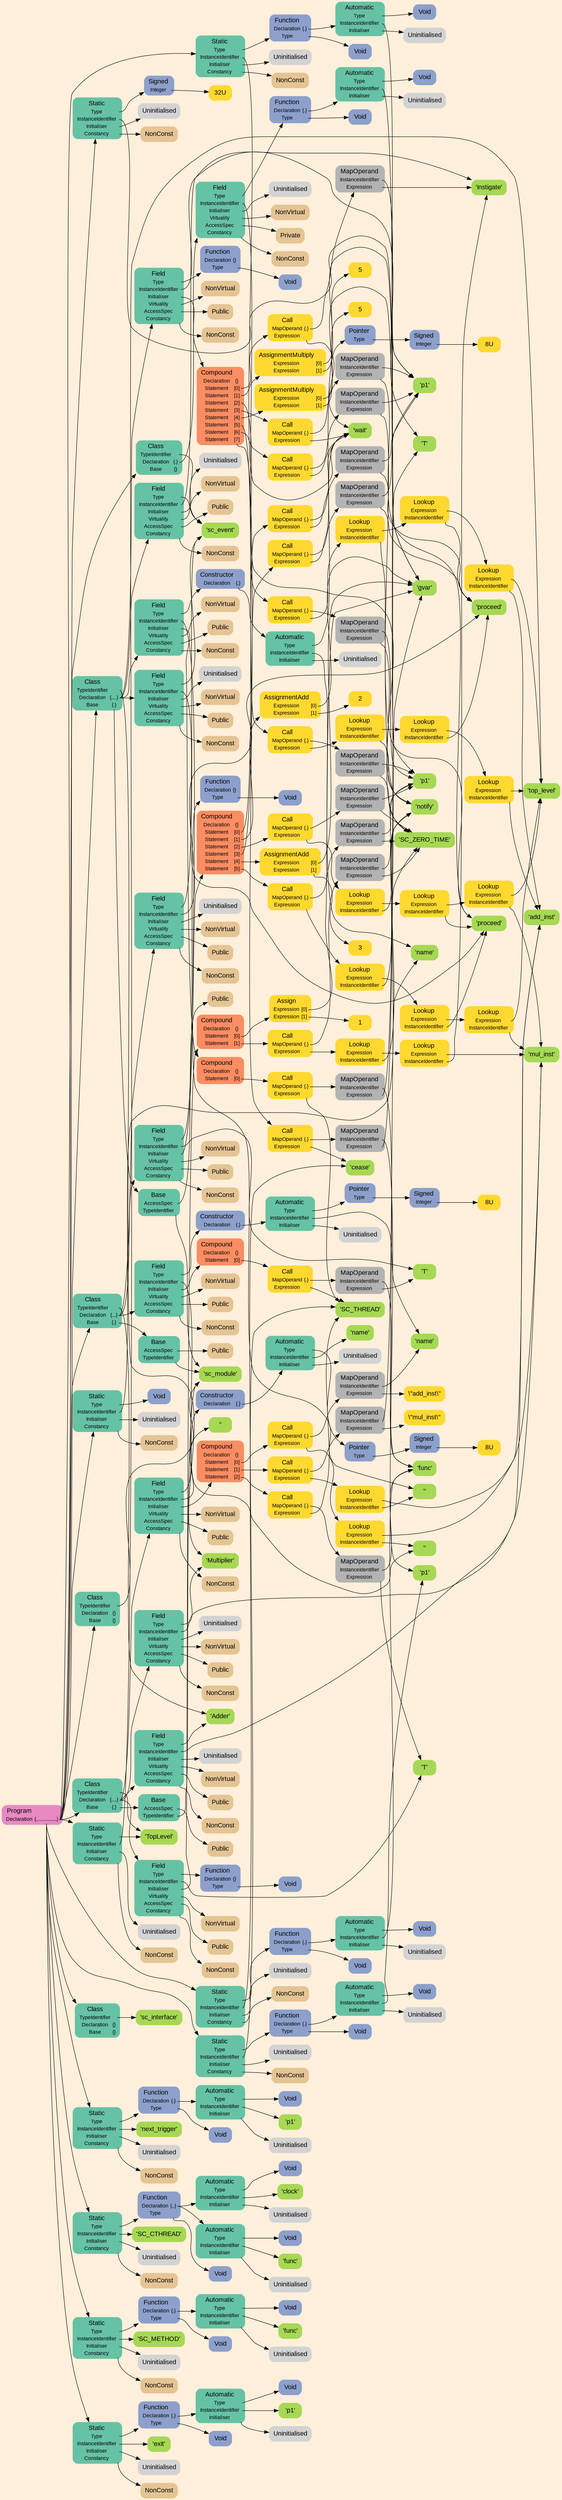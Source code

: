 digraph "" {
label = ""
labelloc = t
graph [
    rankdir = "LR"
    ranksep = 0.3
    bgcolor = antiquewhite1
    color = black
    fontcolor = black
    fontname = "Arial"
];
node [
    fontname = "Arial"
];
edge [
    fontname = "Arial"
];


// -------------------- node figure --------------------
// -------- block #I-2-2029 ----------
"#I-2-2029" [
    fillcolor = "/set28/4"
    fontsize = "12"
    fontcolor = black
    shape = "plaintext"
    label = <<TABLE BORDER="0" CELLBORDER="0" CELLSPACING="0">
     <TR><TD><FONT COLOR="black" POINT-SIZE="15">Program</FONT></TD></TR>
     <TR><TD><FONT COLOR="black" POINT-SIZE="12">Declaration</FONT></TD><TD PORT="port0"><FONT COLOR="black" POINT-SIZE="12">{................}</FONT></TD></TR>
    </TABLE>>
    style = "rounded,filled"
];

// -------- block #I-2-2031 ----------
"#I-2-2031" [
    fillcolor = "/set28/1"
    fontsize = "12"
    fontcolor = black
    shape = "plaintext"
    label = <<TABLE BORDER="0" CELLBORDER="0" CELLSPACING="0">
     <TR><TD><FONT COLOR="black" POINT-SIZE="15">Class</FONT></TD></TR>
     <TR><TD><FONT COLOR="black" POINT-SIZE="12">TypeIdentifier</FONT></TD><TD PORT="port0"></TD></TR>
     <TR><TD><FONT COLOR="black" POINT-SIZE="12">Declaration</FONT></TD><TD PORT="port1"><FONT COLOR="black" POINT-SIZE="12">{.}</FONT></TD></TR>
     <TR><TD><FONT COLOR="black" POINT-SIZE="12">Base</FONT></TD><TD PORT="port2"><FONT COLOR="black" POINT-SIZE="12">{}</FONT></TD></TR>
    </TABLE>>
    style = "rounded,filled"
];

// -------- block #I-2-2032 ----------
"#I-2-2032" [
    fillcolor = "/set28/5"
    fontsize = "12"
    fontcolor = black
    shape = "plaintext"
    label = <<TABLE BORDER="0" CELLBORDER="0" CELLSPACING="0">
     <TR><TD><FONT COLOR="black" POINT-SIZE="15">'sc_event'</FONT></TD></TR>
    </TABLE>>
    style = "rounded,filled"
];

// -------- block #I-2-2041 ----------
"#I-2-2041" [
    fillcolor = "/set28/1"
    fontsize = "12"
    fontcolor = black
    shape = "plaintext"
    label = <<TABLE BORDER="0" CELLBORDER="0" CELLSPACING="0">
     <TR><TD><FONT COLOR="black" POINT-SIZE="15">Field</FONT></TD></TR>
     <TR><TD><FONT COLOR="black" POINT-SIZE="12">Type</FONT></TD><TD PORT="port0"></TD></TR>
     <TR><TD><FONT COLOR="black" POINT-SIZE="12">InstanceIdentifier</FONT></TD><TD PORT="port1"></TD></TR>
     <TR><TD><FONT COLOR="black" POINT-SIZE="12">Initialiser</FONT></TD><TD PORT="port2"></TD></TR>
     <TR><TD><FONT COLOR="black" POINT-SIZE="12">Virtuality</FONT></TD><TD PORT="port3"></TD></TR>
     <TR><TD><FONT COLOR="black" POINT-SIZE="12">AccessSpec</FONT></TD><TD PORT="port4"></TD></TR>
     <TR><TD><FONT COLOR="black" POINT-SIZE="12">Constancy</FONT></TD><TD PORT="port5"></TD></TR>
    </TABLE>>
    style = "rounded,filled"
];

// -------- block #I-2-2044 ----------
"#I-2-2044" [
    fillcolor = "/set28/3"
    fontsize = "12"
    fontcolor = black
    shape = "plaintext"
    label = <<TABLE BORDER="0" CELLBORDER="0" CELLSPACING="0">
     <TR><TD><FONT COLOR="black" POINT-SIZE="15">Function</FONT></TD></TR>
     <TR><TD><FONT COLOR="black" POINT-SIZE="12">Declaration</FONT></TD><TD PORT="port0"><FONT COLOR="black" POINT-SIZE="12">{.}</FONT></TD></TR>
     <TR><TD><FONT COLOR="black" POINT-SIZE="12">Type</FONT></TD><TD PORT="port1"></TD></TR>
    </TABLE>>
    style = "rounded,filled"
];

// -------- block #I-2-2035 ----------
"#I-2-2035" [
    fillcolor = "/set28/1"
    fontsize = "12"
    fontcolor = black
    shape = "plaintext"
    label = <<TABLE BORDER="0" CELLBORDER="0" CELLSPACING="0">
     <TR><TD><FONT COLOR="black" POINT-SIZE="15">Automatic</FONT></TD></TR>
     <TR><TD><FONT COLOR="black" POINT-SIZE="12">Type</FONT></TD><TD PORT="port0"></TD></TR>
     <TR><TD><FONT COLOR="black" POINT-SIZE="12">InstanceIdentifier</FONT></TD><TD PORT="port1"></TD></TR>
     <TR><TD><FONT COLOR="black" POINT-SIZE="12">Initialiser</FONT></TD><TD PORT="port2"></TD></TR>
    </TABLE>>
    style = "rounded,filled"
];

// -------- block #I-2-2037 ----------
"#I-2-2037" [
    fillcolor = "/set28/3"
    fontsize = "12"
    fontcolor = black
    shape = "plaintext"
    label = <<TABLE BORDER="0" CELLBORDER="0" CELLSPACING="0">
     <TR><TD><FONT COLOR="black" POINT-SIZE="15">Void</FONT></TD></TR>
    </TABLE>>
    style = "rounded,filled"
];

// -------- block #I-2-2036 ----------
"#I-2-2036" [
    fillcolor = "/set28/5"
    fontsize = "12"
    fontcolor = black
    shape = "plaintext"
    label = <<TABLE BORDER="0" CELLBORDER="0" CELLSPACING="0">
     <TR><TD><FONT COLOR="black" POINT-SIZE="15">'p1'</FONT></TD></TR>
    </TABLE>>
    style = "rounded,filled"
];

// -------- block #I-2-2038 ----------
"#I-2-2038" [
    fontsize = "12"
    fontcolor = black
    shape = "plaintext"
    label = <<TABLE BORDER="0" CELLBORDER="0" CELLSPACING="0">
     <TR><TD><FONT COLOR="black" POINT-SIZE="15">Uninitialised</FONT></TD></TR>
    </TABLE>>
    style = "rounded,filled"
];

// -------- block #I-2-2045 ----------
"#I-2-2045" [
    fillcolor = "/set28/3"
    fontsize = "12"
    fontcolor = black
    shape = "plaintext"
    label = <<TABLE BORDER="0" CELLBORDER="0" CELLSPACING="0">
     <TR><TD><FONT COLOR="black" POINT-SIZE="15">Void</FONT></TD></TR>
    </TABLE>>
    style = "rounded,filled"
];

// -------- block #I-2-2043 ----------
"#I-2-2043" [
    fillcolor = "/set28/5"
    fontsize = "12"
    fontcolor = black
    shape = "plaintext"
    label = <<TABLE BORDER="0" CELLBORDER="0" CELLSPACING="0">
     <TR><TD><FONT COLOR="black" POINT-SIZE="15">'notify'</FONT></TD></TR>
    </TABLE>>
    style = "rounded,filled"
];

// -------- block #I-2-2046 ----------
"#I-2-2046" [
    fontsize = "12"
    fontcolor = black
    shape = "plaintext"
    label = <<TABLE BORDER="0" CELLBORDER="0" CELLSPACING="0">
     <TR><TD><FONT COLOR="black" POINT-SIZE="15">Uninitialised</FONT></TD></TR>
    </TABLE>>
    style = "rounded,filled"
];

// -------- block #I-2-2042 ----------
"#I-2-2042" [
    fillcolor = "/set28/7"
    fontsize = "12"
    fontcolor = black
    shape = "plaintext"
    label = <<TABLE BORDER="0" CELLBORDER="0" CELLSPACING="0">
     <TR><TD><FONT COLOR="black" POINT-SIZE="15">NonVirtual</FONT></TD></TR>
    </TABLE>>
    style = "rounded,filled"
];

// -------- block #I-2-2039 ----------
"#I-2-2039" [
    fillcolor = "/set28/7"
    fontsize = "12"
    fontcolor = black
    shape = "plaintext"
    label = <<TABLE BORDER="0" CELLBORDER="0" CELLSPACING="0">
     <TR><TD><FONT COLOR="black" POINT-SIZE="15">Private</FONT></TD></TR>
    </TABLE>>
    style = "rounded,filled"
];

// -------- block #I-2-2040 ----------
"#I-2-2040" [
    fillcolor = "/set28/7"
    fontsize = "12"
    fontcolor = black
    shape = "plaintext"
    label = <<TABLE BORDER="0" CELLBORDER="0" CELLSPACING="0">
     <TR><TD><FONT COLOR="black" POINT-SIZE="15">NonConst</FONT></TD></TR>
    </TABLE>>
    style = "rounded,filled"
];

// -------- block #I-2-2047 ----------
"#I-2-2047" [
    fillcolor = "/set28/1"
    fontsize = "12"
    fontcolor = black
    shape = "plaintext"
    label = <<TABLE BORDER="0" CELLBORDER="0" CELLSPACING="0">
     <TR><TD><FONT COLOR="black" POINT-SIZE="15">Class</FONT></TD></TR>
     <TR><TD><FONT COLOR="black" POINT-SIZE="12">TypeIdentifier</FONT></TD><TD PORT="port0"></TD></TR>
     <TR><TD><FONT COLOR="black" POINT-SIZE="12">Declaration</FONT></TD><TD PORT="port1"><FONT COLOR="black" POINT-SIZE="12">{}</FONT></TD></TR>
     <TR><TD><FONT COLOR="black" POINT-SIZE="12">Base</FONT></TD><TD PORT="port2"><FONT COLOR="black" POINT-SIZE="12">{}</FONT></TD></TR>
    </TABLE>>
    style = "rounded,filled"
];

// -------- block #I-2-2048 ----------
"#I-2-2048" [
    fillcolor = "/set28/5"
    fontsize = "12"
    fontcolor = black
    shape = "plaintext"
    label = <<TABLE BORDER="0" CELLBORDER="0" CELLSPACING="0">
     <TR><TD><FONT COLOR="black" POINT-SIZE="15">'sc_module'</FONT></TD></TR>
    </TABLE>>
    style = "rounded,filled"
];

// -------- block #I-2-2049 ----------
"#I-2-2049" [
    fillcolor = "/set28/1"
    fontsize = "12"
    fontcolor = black
    shape = "plaintext"
    label = <<TABLE BORDER="0" CELLBORDER="0" CELLSPACING="0">
     <TR><TD><FONT COLOR="black" POINT-SIZE="15">Class</FONT></TD></TR>
     <TR><TD><FONT COLOR="black" POINT-SIZE="12">TypeIdentifier</FONT></TD><TD PORT="port0"></TD></TR>
     <TR><TD><FONT COLOR="black" POINT-SIZE="12">Declaration</FONT></TD><TD PORT="port1"><FONT COLOR="black" POINT-SIZE="12">{}</FONT></TD></TR>
     <TR><TD><FONT COLOR="black" POINT-SIZE="12">Base</FONT></TD><TD PORT="port2"><FONT COLOR="black" POINT-SIZE="12">{}</FONT></TD></TR>
    </TABLE>>
    style = "rounded,filled"
];

// -------- block #I-2-2050 ----------
"#I-2-2050" [
    fillcolor = "/set28/5"
    fontsize = "12"
    fontcolor = black
    shape = "plaintext"
    label = <<TABLE BORDER="0" CELLBORDER="0" CELLSPACING="0">
     <TR><TD><FONT COLOR="black" POINT-SIZE="15">'sc_interface'</FONT></TD></TR>
    </TABLE>>
    style = "rounded,filled"
];

// -------- block #I-2-2059 ----------
"#I-2-2059" [
    fillcolor = "/set28/1"
    fontsize = "12"
    fontcolor = black
    shape = "plaintext"
    label = <<TABLE BORDER="0" CELLBORDER="0" CELLSPACING="0">
     <TR><TD><FONT COLOR="black" POINT-SIZE="15">Static</FONT></TD></TR>
     <TR><TD><FONT COLOR="black" POINT-SIZE="12">Type</FONT></TD><TD PORT="port0"></TD></TR>
     <TR><TD><FONT COLOR="black" POINT-SIZE="12">InstanceIdentifier</FONT></TD><TD PORT="port1"></TD></TR>
     <TR><TD><FONT COLOR="black" POINT-SIZE="12">Initialiser</FONT></TD><TD PORT="port2"></TD></TR>
     <TR><TD><FONT COLOR="black" POINT-SIZE="12">Constancy</FONT></TD><TD PORT="port3"></TD></TR>
    </TABLE>>
    style = "rounded,filled"
];

// -------- block #I-2-2061 ----------
"#I-2-2061" [
    fillcolor = "/set28/3"
    fontsize = "12"
    fontcolor = black
    shape = "plaintext"
    label = <<TABLE BORDER="0" CELLBORDER="0" CELLSPACING="0">
     <TR><TD><FONT COLOR="black" POINT-SIZE="15">Function</FONT></TD></TR>
     <TR><TD><FONT COLOR="black" POINT-SIZE="12">Declaration</FONT></TD><TD PORT="port0"><FONT COLOR="black" POINT-SIZE="12">{.}</FONT></TD></TR>
     <TR><TD><FONT COLOR="black" POINT-SIZE="12">Type</FONT></TD><TD PORT="port1"></TD></TR>
    </TABLE>>
    style = "rounded,filled"
];

// -------- block #I-2-2053 ----------
"#I-2-2053" [
    fillcolor = "/set28/1"
    fontsize = "12"
    fontcolor = black
    shape = "plaintext"
    label = <<TABLE BORDER="0" CELLBORDER="0" CELLSPACING="0">
     <TR><TD><FONT COLOR="black" POINT-SIZE="15">Automatic</FONT></TD></TR>
     <TR><TD><FONT COLOR="black" POINT-SIZE="12">Type</FONT></TD><TD PORT="port0"></TD></TR>
     <TR><TD><FONT COLOR="black" POINT-SIZE="12">InstanceIdentifier</FONT></TD><TD PORT="port1"></TD></TR>
     <TR><TD><FONT COLOR="black" POINT-SIZE="12">Initialiser</FONT></TD><TD PORT="port2"></TD></TR>
    </TABLE>>
    style = "rounded,filled"
];

// -------- block #I-2-2055 ----------
"#I-2-2055" [
    fillcolor = "/set28/3"
    fontsize = "12"
    fontcolor = black
    shape = "plaintext"
    label = <<TABLE BORDER="0" CELLBORDER="0" CELLSPACING="0">
     <TR><TD><FONT COLOR="black" POINT-SIZE="15">Void</FONT></TD></TR>
    </TABLE>>
    style = "rounded,filled"
];

// -------- block #I-2-2054 ----------
"#I-2-2054" [
    fillcolor = "/set28/5"
    fontsize = "12"
    fontcolor = black
    shape = "plaintext"
    label = <<TABLE BORDER="0" CELLBORDER="0" CELLSPACING="0">
     <TR><TD><FONT COLOR="black" POINT-SIZE="15">'p1'</FONT></TD></TR>
    </TABLE>>
    style = "rounded,filled"
];

// -------- block #I-2-2056 ----------
"#I-2-2056" [
    fontsize = "12"
    fontcolor = black
    shape = "plaintext"
    label = <<TABLE BORDER="0" CELLBORDER="0" CELLSPACING="0">
     <TR><TD><FONT COLOR="black" POINT-SIZE="15">Uninitialised</FONT></TD></TR>
    </TABLE>>
    style = "rounded,filled"
];

// -------- block #I-2-2062 ----------
"#I-2-2062" [
    fillcolor = "/set28/3"
    fontsize = "12"
    fontcolor = black
    shape = "plaintext"
    label = <<TABLE BORDER="0" CELLBORDER="0" CELLSPACING="0">
     <TR><TD><FONT COLOR="black" POINT-SIZE="15">Void</FONT></TD></TR>
    </TABLE>>
    style = "rounded,filled"
];

// -------- block #I-2-2060 ----------
"#I-2-2060" [
    fillcolor = "/set28/5"
    fontsize = "12"
    fontcolor = black
    shape = "plaintext"
    label = <<TABLE BORDER="0" CELLBORDER="0" CELLSPACING="0">
     <TR><TD><FONT COLOR="black" POINT-SIZE="15">'wait'</FONT></TD></TR>
    </TABLE>>
    style = "rounded,filled"
];

// -------- block #I-2-2063 ----------
"#I-2-2063" [
    fontsize = "12"
    fontcolor = black
    shape = "plaintext"
    label = <<TABLE BORDER="0" CELLBORDER="0" CELLSPACING="0">
     <TR><TD><FONT COLOR="black" POINT-SIZE="15">Uninitialised</FONT></TD></TR>
    </TABLE>>
    style = "rounded,filled"
];

// -------- block #I-2-2058 ----------
"#I-2-2058" [
    fillcolor = "/set28/7"
    fontsize = "12"
    fontcolor = black
    shape = "plaintext"
    label = <<TABLE BORDER="0" CELLBORDER="0" CELLSPACING="0">
     <TR><TD><FONT COLOR="black" POINT-SIZE="15">NonConst</FONT></TD></TR>
    </TABLE>>
    style = "rounded,filled"
];

// -------- block #I-2-2072 ----------
"#I-2-2072" [
    fillcolor = "/set28/1"
    fontsize = "12"
    fontcolor = black
    shape = "plaintext"
    label = <<TABLE BORDER="0" CELLBORDER="0" CELLSPACING="0">
     <TR><TD><FONT COLOR="black" POINT-SIZE="15">Static</FONT></TD></TR>
     <TR><TD><FONT COLOR="black" POINT-SIZE="12">Type</FONT></TD><TD PORT="port0"></TD></TR>
     <TR><TD><FONT COLOR="black" POINT-SIZE="12">InstanceIdentifier</FONT></TD><TD PORT="port1"></TD></TR>
     <TR><TD><FONT COLOR="black" POINT-SIZE="12">Initialiser</FONT></TD><TD PORT="port2"></TD></TR>
     <TR><TD><FONT COLOR="black" POINT-SIZE="12">Constancy</FONT></TD><TD PORT="port3"></TD></TR>
    </TABLE>>
    style = "rounded,filled"
];

// -------- block #I-2-2074 ----------
"#I-2-2074" [
    fillcolor = "/set28/3"
    fontsize = "12"
    fontcolor = black
    shape = "plaintext"
    label = <<TABLE BORDER="0" CELLBORDER="0" CELLSPACING="0">
     <TR><TD><FONT COLOR="black" POINT-SIZE="15">Function</FONT></TD></TR>
     <TR><TD><FONT COLOR="black" POINT-SIZE="12">Declaration</FONT></TD><TD PORT="port0"><FONT COLOR="black" POINT-SIZE="12">{.}</FONT></TD></TR>
     <TR><TD><FONT COLOR="black" POINT-SIZE="12">Type</FONT></TD><TD PORT="port1"></TD></TR>
    </TABLE>>
    style = "rounded,filled"
];

// -------- block #I-2-2066 ----------
"#I-2-2066" [
    fillcolor = "/set28/1"
    fontsize = "12"
    fontcolor = black
    shape = "plaintext"
    label = <<TABLE BORDER="0" CELLBORDER="0" CELLSPACING="0">
     <TR><TD><FONT COLOR="black" POINT-SIZE="15">Automatic</FONT></TD></TR>
     <TR><TD><FONT COLOR="black" POINT-SIZE="12">Type</FONT></TD><TD PORT="port0"></TD></TR>
     <TR><TD><FONT COLOR="black" POINT-SIZE="12">InstanceIdentifier</FONT></TD><TD PORT="port1"></TD></TR>
     <TR><TD><FONT COLOR="black" POINT-SIZE="12">Initialiser</FONT></TD><TD PORT="port2"></TD></TR>
    </TABLE>>
    style = "rounded,filled"
];

// -------- block #I-2-2068 ----------
"#I-2-2068" [
    fillcolor = "/set28/3"
    fontsize = "12"
    fontcolor = black
    shape = "plaintext"
    label = <<TABLE BORDER="0" CELLBORDER="0" CELLSPACING="0">
     <TR><TD><FONT COLOR="black" POINT-SIZE="15">Void</FONT></TD></TR>
    </TABLE>>
    style = "rounded,filled"
];

// -------- block #I-2-2067 ----------
"#I-2-2067" [
    fillcolor = "/set28/5"
    fontsize = "12"
    fontcolor = black
    shape = "plaintext"
    label = <<TABLE BORDER="0" CELLBORDER="0" CELLSPACING="0">
     <TR><TD><FONT COLOR="black" POINT-SIZE="15">'p1'</FONT></TD></TR>
    </TABLE>>
    style = "rounded,filled"
];

// -------- block #I-2-2069 ----------
"#I-2-2069" [
    fontsize = "12"
    fontcolor = black
    shape = "plaintext"
    label = <<TABLE BORDER="0" CELLBORDER="0" CELLSPACING="0">
     <TR><TD><FONT COLOR="black" POINT-SIZE="15">Uninitialised</FONT></TD></TR>
    </TABLE>>
    style = "rounded,filled"
];

// -------- block #I-2-2075 ----------
"#I-2-2075" [
    fillcolor = "/set28/3"
    fontsize = "12"
    fontcolor = black
    shape = "plaintext"
    label = <<TABLE BORDER="0" CELLBORDER="0" CELLSPACING="0">
     <TR><TD><FONT COLOR="black" POINT-SIZE="15">Void</FONT></TD></TR>
    </TABLE>>
    style = "rounded,filled"
];

// -------- block #I-2-2073 ----------
"#I-2-2073" [
    fillcolor = "/set28/5"
    fontsize = "12"
    fontcolor = black
    shape = "plaintext"
    label = <<TABLE BORDER="0" CELLBORDER="0" CELLSPACING="0">
     <TR><TD><FONT COLOR="black" POINT-SIZE="15">'next_trigger'</FONT></TD></TR>
    </TABLE>>
    style = "rounded,filled"
];

// -------- block #I-2-2076 ----------
"#I-2-2076" [
    fontsize = "12"
    fontcolor = black
    shape = "plaintext"
    label = <<TABLE BORDER="0" CELLBORDER="0" CELLSPACING="0">
     <TR><TD><FONT COLOR="black" POINT-SIZE="15">Uninitialised</FONT></TD></TR>
    </TABLE>>
    style = "rounded,filled"
];

// -------- block #I-2-2071 ----------
"#I-2-2071" [
    fillcolor = "/set28/7"
    fontsize = "12"
    fontcolor = black
    shape = "plaintext"
    label = <<TABLE BORDER="0" CELLBORDER="0" CELLSPACING="0">
     <TR><TD><FONT COLOR="black" POINT-SIZE="15">NonConst</FONT></TD></TR>
    </TABLE>>
    style = "rounded,filled"
];

// -------- block #I-2-2085 ----------
"#I-2-2085" [
    fillcolor = "/set28/1"
    fontsize = "12"
    fontcolor = black
    shape = "plaintext"
    label = <<TABLE BORDER="0" CELLBORDER="0" CELLSPACING="0">
     <TR><TD><FONT COLOR="black" POINT-SIZE="15">Static</FONT></TD></TR>
     <TR><TD><FONT COLOR="black" POINT-SIZE="12">Type</FONT></TD><TD PORT="port0"></TD></TR>
     <TR><TD><FONT COLOR="black" POINT-SIZE="12">InstanceIdentifier</FONT></TD><TD PORT="port1"></TD></TR>
     <TR><TD><FONT COLOR="black" POINT-SIZE="12">Initialiser</FONT></TD><TD PORT="port2"></TD></TR>
     <TR><TD><FONT COLOR="black" POINT-SIZE="12">Constancy</FONT></TD><TD PORT="port3"></TD></TR>
    </TABLE>>
    style = "rounded,filled"
];

// -------- block #I-2-2087 ----------
"#I-2-2087" [
    fillcolor = "/set28/3"
    fontsize = "12"
    fontcolor = black
    shape = "plaintext"
    label = <<TABLE BORDER="0" CELLBORDER="0" CELLSPACING="0">
     <TR><TD><FONT COLOR="black" POINT-SIZE="15">Function</FONT></TD></TR>
     <TR><TD><FONT COLOR="black" POINT-SIZE="12">Declaration</FONT></TD><TD PORT="port0"><FONT COLOR="black" POINT-SIZE="12">{.}</FONT></TD></TR>
     <TR><TD><FONT COLOR="black" POINT-SIZE="12">Type</FONT></TD><TD PORT="port1"></TD></TR>
    </TABLE>>
    style = "rounded,filled"
];

// -------- block #I-2-2079 ----------
"#I-2-2079" [
    fillcolor = "/set28/1"
    fontsize = "12"
    fontcolor = black
    shape = "plaintext"
    label = <<TABLE BORDER="0" CELLBORDER="0" CELLSPACING="0">
     <TR><TD><FONT COLOR="black" POINT-SIZE="15">Automatic</FONT></TD></TR>
     <TR><TD><FONT COLOR="black" POINT-SIZE="12">Type</FONT></TD><TD PORT="port0"></TD></TR>
     <TR><TD><FONT COLOR="black" POINT-SIZE="12">InstanceIdentifier</FONT></TD><TD PORT="port1"></TD></TR>
     <TR><TD><FONT COLOR="black" POINT-SIZE="12">Initialiser</FONT></TD><TD PORT="port2"></TD></TR>
    </TABLE>>
    style = "rounded,filled"
];

// -------- block #I-2-2081 ----------
"#I-2-2081" [
    fillcolor = "/set28/3"
    fontsize = "12"
    fontcolor = black
    shape = "plaintext"
    label = <<TABLE BORDER="0" CELLBORDER="0" CELLSPACING="0">
     <TR><TD><FONT COLOR="black" POINT-SIZE="15">Void</FONT></TD></TR>
    </TABLE>>
    style = "rounded,filled"
];

// -------- block #I-2-2080 ----------
"#I-2-2080" [
    fillcolor = "/set28/5"
    fontsize = "12"
    fontcolor = black
    shape = "plaintext"
    label = <<TABLE BORDER="0" CELLBORDER="0" CELLSPACING="0">
     <TR><TD><FONT COLOR="black" POINT-SIZE="15">'func'</FONT></TD></TR>
    </TABLE>>
    style = "rounded,filled"
];

// -------- block #I-2-2082 ----------
"#I-2-2082" [
    fontsize = "12"
    fontcolor = black
    shape = "plaintext"
    label = <<TABLE BORDER="0" CELLBORDER="0" CELLSPACING="0">
     <TR><TD><FONT COLOR="black" POINT-SIZE="15">Uninitialised</FONT></TD></TR>
    </TABLE>>
    style = "rounded,filled"
];

// -------- block #I-2-2088 ----------
"#I-2-2088" [
    fillcolor = "/set28/3"
    fontsize = "12"
    fontcolor = black
    shape = "plaintext"
    label = <<TABLE BORDER="0" CELLBORDER="0" CELLSPACING="0">
     <TR><TD><FONT COLOR="black" POINT-SIZE="15">Void</FONT></TD></TR>
    </TABLE>>
    style = "rounded,filled"
];

// -------- block #I-2-2086 ----------
"#I-2-2086" [
    fillcolor = "/set28/5"
    fontsize = "12"
    fontcolor = black
    shape = "plaintext"
    label = <<TABLE BORDER="0" CELLBORDER="0" CELLSPACING="0">
     <TR><TD><FONT COLOR="black" POINT-SIZE="15">'SC_THREAD'</FONT></TD></TR>
    </TABLE>>
    style = "rounded,filled"
];

// -------- block #I-2-2089 ----------
"#I-2-2089" [
    fontsize = "12"
    fontcolor = black
    shape = "plaintext"
    label = <<TABLE BORDER="0" CELLBORDER="0" CELLSPACING="0">
     <TR><TD><FONT COLOR="black" POINT-SIZE="15">Uninitialised</FONT></TD></TR>
    </TABLE>>
    style = "rounded,filled"
];

// -------- block #I-2-2084 ----------
"#I-2-2084" [
    fillcolor = "/set28/7"
    fontsize = "12"
    fontcolor = black
    shape = "plaintext"
    label = <<TABLE BORDER="0" CELLBORDER="0" CELLSPACING="0">
     <TR><TD><FONT COLOR="black" POINT-SIZE="15">NonConst</FONT></TD></TR>
    </TABLE>>
    style = "rounded,filled"
];

// -------- block #I-2-2104 ----------
"#I-2-2104" [
    fillcolor = "/set28/1"
    fontsize = "12"
    fontcolor = black
    shape = "plaintext"
    label = <<TABLE BORDER="0" CELLBORDER="0" CELLSPACING="0">
     <TR><TD><FONT COLOR="black" POINT-SIZE="15">Static</FONT></TD></TR>
     <TR><TD><FONT COLOR="black" POINT-SIZE="12">Type</FONT></TD><TD PORT="port0"></TD></TR>
     <TR><TD><FONT COLOR="black" POINT-SIZE="12">InstanceIdentifier</FONT></TD><TD PORT="port1"></TD></TR>
     <TR><TD><FONT COLOR="black" POINT-SIZE="12">Initialiser</FONT></TD><TD PORT="port2"></TD></TR>
     <TR><TD><FONT COLOR="black" POINT-SIZE="12">Constancy</FONT></TD><TD PORT="port3"></TD></TR>
    </TABLE>>
    style = "rounded,filled"
];

// -------- block #I-2-2106 ----------
"#I-2-2106" [
    fillcolor = "/set28/3"
    fontsize = "12"
    fontcolor = black
    shape = "plaintext"
    label = <<TABLE BORDER="0" CELLBORDER="0" CELLSPACING="0">
     <TR><TD><FONT COLOR="black" POINT-SIZE="15">Function</FONT></TD></TR>
     <TR><TD><FONT COLOR="black" POINT-SIZE="12">Declaration</FONT></TD><TD PORT="port0"><FONT COLOR="black" POINT-SIZE="12">{..}</FONT></TD></TR>
     <TR><TD><FONT COLOR="black" POINT-SIZE="12">Type</FONT></TD><TD PORT="port1"></TD></TR>
    </TABLE>>
    style = "rounded,filled"
];

// -------- block #I-2-2092 ----------
"#I-2-2092" [
    fillcolor = "/set28/1"
    fontsize = "12"
    fontcolor = black
    shape = "plaintext"
    label = <<TABLE BORDER="0" CELLBORDER="0" CELLSPACING="0">
     <TR><TD><FONT COLOR="black" POINT-SIZE="15">Automatic</FONT></TD></TR>
     <TR><TD><FONT COLOR="black" POINT-SIZE="12">Type</FONT></TD><TD PORT="port0"></TD></TR>
     <TR><TD><FONT COLOR="black" POINT-SIZE="12">InstanceIdentifier</FONT></TD><TD PORT="port1"></TD></TR>
     <TR><TD><FONT COLOR="black" POINT-SIZE="12">Initialiser</FONT></TD><TD PORT="port2"></TD></TR>
    </TABLE>>
    style = "rounded,filled"
];

// -------- block #I-2-2094 ----------
"#I-2-2094" [
    fillcolor = "/set28/3"
    fontsize = "12"
    fontcolor = black
    shape = "plaintext"
    label = <<TABLE BORDER="0" CELLBORDER="0" CELLSPACING="0">
     <TR><TD><FONT COLOR="black" POINT-SIZE="15">Void</FONT></TD></TR>
    </TABLE>>
    style = "rounded,filled"
];

// -------- block #I-2-2093 ----------
"#I-2-2093" [
    fillcolor = "/set28/5"
    fontsize = "12"
    fontcolor = black
    shape = "plaintext"
    label = <<TABLE BORDER="0" CELLBORDER="0" CELLSPACING="0">
     <TR><TD><FONT COLOR="black" POINT-SIZE="15">'func'</FONT></TD></TR>
    </TABLE>>
    style = "rounded,filled"
];

// -------- block #I-2-2095 ----------
"#I-2-2095" [
    fontsize = "12"
    fontcolor = black
    shape = "plaintext"
    label = <<TABLE BORDER="0" CELLBORDER="0" CELLSPACING="0">
     <TR><TD><FONT COLOR="black" POINT-SIZE="15">Uninitialised</FONT></TD></TR>
    </TABLE>>
    style = "rounded,filled"
];

// -------- block #I-2-2098 ----------
"#I-2-2098" [
    fillcolor = "/set28/1"
    fontsize = "12"
    fontcolor = black
    shape = "plaintext"
    label = <<TABLE BORDER="0" CELLBORDER="0" CELLSPACING="0">
     <TR><TD><FONT COLOR="black" POINT-SIZE="15">Automatic</FONT></TD></TR>
     <TR><TD><FONT COLOR="black" POINT-SIZE="12">Type</FONT></TD><TD PORT="port0"></TD></TR>
     <TR><TD><FONT COLOR="black" POINT-SIZE="12">InstanceIdentifier</FONT></TD><TD PORT="port1"></TD></TR>
     <TR><TD><FONT COLOR="black" POINT-SIZE="12">Initialiser</FONT></TD><TD PORT="port2"></TD></TR>
    </TABLE>>
    style = "rounded,filled"
];

// -------- block #I-2-2100 ----------
"#I-2-2100" [
    fillcolor = "/set28/3"
    fontsize = "12"
    fontcolor = black
    shape = "plaintext"
    label = <<TABLE BORDER="0" CELLBORDER="0" CELLSPACING="0">
     <TR><TD><FONT COLOR="black" POINT-SIZE="15">Void</FONT></TD></TR>
    </TABLE>>
    style = "rounded,filled"
];

// -------- block #I-2-2099 ----------
"#I-2-2099" [
    fillcolor = "/set28/5"
    fontsize = "12"
    fontcolor = black
    shape = "plaintext"
    label = <<TABLE BORDER="0" CELLBORDER="0" CELLSPACING="0">
     <TR><TD><FONT COLOR="black" POINT-SIZE="15">'clock'</FONT></TD></TR>
    </TABLE>>
    style = "rounded,filled"
];

// -------- block #I-2-2101 ----------
"#I-2-2101" [
    fontsize = "12"
    fontcolor = black
    shape = "plaintext"
    label = <<TABLE BORDER="0" CELLBORDER="0" CELLSPACING="0">
     <TR><TD><FONT COLOR="black" POINT-SIZE="15">Uninitialised</FONT></TD></TR>
    </TABLE>>
    style = "rounded,filled"
];

// -------- block #I-2-2107 ----------
"#I-2-2107" [
    fillcolor = "/set28/3"
    fontsize = "12"
    fontcolor = black
    shape = "plaintext"
    label = <<TABLE BORDER="0" CELLBORDER="0" CELLSPACING="0">
     <TR><TD><FONT COLOR="black" POINT-SIZE="15">Void</FONT></TD></TR>
    </TABLE>>
    style = "rounded,filled"
];

// -------- block #I-2-2105 ----------
"#I-2-2105" [
    fillcolor = "/set28/5"
    fontsize = "12"
    fontcolor = black
    shape = "plaintext"
    label = <<TABLE BORDER="0" CELLBORDER="0" CELLSPACING="0">
     <TR><TD><FONT COLOR="black" POINT-SIZE="15">'SC_CTHREAD'</FONT></TD></TR>
    </TABLE>>
    style = "rounded,filled"
];

// -------- block #I-2-2108 ----------
"#I-2-2108" [
    fontsize = "12"
    fontcolor = black
    shape = "plaintext"
    label = <<TABLE BORDER="0" CELLBORDER="0" CELLSPACING="0">
     <TR><TD><FONT COLOR="black" POINT-SIZE="15">Uninitialised</FONT></TD></TR>
    </TABLE>>
    style = "rounded,filled"
];

// -------- block #I-2-2103 ----------
"#I-2-2103" [
    fillcolor = "/set28/7"
    fontsize = "12"
    fontcolor = black
    shape = "plaintext"
    label = <<TABLE BORDER="0" CELLBORDER="0" CELLSPACING="0">
     <TR><TD><FONT COLOR="black" POINT-SIZE="15">NonConst</FONT></TD></TR>
    </TABLE>>
    style = "rounded,filled"
];

// -------- block #I-2-2117 ----------
"#I-2-2117" [
    fillcolor = "/set28/1"
    fontsize = "12"
    fontcolor = black
    shape = "plaintext"
    label = <<TABLE BORDER="0" CELLBORDER="0" CELLSPACING="0">
     <TR><TD><FONT COLOR="black" POINT-SIZE="15">Static</FONT></TD></TR>
     <TR><TD><FONT COLOR="black" POINT-SIZE="12">Type</FONT></TD><TD PORT="port0"></TD></TR>
     <TR><TD><FONT COLOR="black" POINT-SIZE="12">InstanceIdentifier</FONT></TD><TD PORT="port1"></TD></TR>
     <TR><TD><FONT COLOR="black" POINT-SIZE="12">Initialiser</FONT></TD><TD PORT="port2"></TD></TR>
     <TR><TD><FONT COLOR="black" POINT-SIZE="12">Constancy</FONT></TD><TD PORT="port3"></TD></TR>
    </TABLE>>
    style = "rounded,filled"
];

// -------- block #I-2-2119 ----------
"#I-2-2119" [
    fillcolor = "/set28/3"
    fontsize = "12"
    fontcolor = black
    shape = "plaintext"
    label = <<TABLE BORDER="0" CELLBORDER="0" CELLSPACING="0">
     <TR><TD><FONT COLOR="black" POINT-SIZE="15">Function</FONT></TD></TR>
     <TR><TD><FONT COLOR="black" POINT-SIZE="12">Declaration</FONT></TD><TD PORT="port0"><FONT COLOR="black" POINT-SIZE="12">{.}</FONT></TD></TR>
     <TR><TD><FONT COLOR="black" POINT-SIZE="12">Type</FONT></TD><TD PORT="port1"></TD></TR>
    </TABLE>>
    style = "rounded,filled"
];

// -------- block #I-2-2111 ----------
"#I-2-2111" [
    fillcolor = "/set28/1"
    fontsize = "12"
    fontcolor = black
    shape = "plaintext"
    label = <<TABLE BORDER="0" CELLBORDER="0" CELLSPACING="0">
     <TR><TD><FONT COLOR="black" POINT-SIZE="15">Automatic</FONT></TD></TR>
     <TR><TD><FONT COLOR="black" POINT-SIZE="12">Type</FONT></TD><TD PORT="port0"></TD></TR>
     <TR><TD><FONT COLOR="black" POINT-SIZE="12">InstanceIdentifier</FONT></TD><TD PORT="port1"></TD></TR>
     <TR><TD><FONT COLOR="black" POINT-SIZE="12">Initialiser</FONT></TD><TD PORT="port2"></TD></TR>
    </TABLE>>
    style = "rounded,filled"
];

// -------- block #I-2-2113 ----------
"#I-2-2113" [
    fillcolor = "/set28/3"
    fontsize = "12"
    fontcolor = black
    shape = "plaintext"
    label = <<TABLE BORDER="0" CELLBORDER="0" CELLSPACING="0">
     <TR><TD><FONT COLOR="black" POINT-SIZE="15">Void</FONT></TD></TR>
    </TABLE>>
    style = "rounded,filled"
];

// -------- block #I-2-2112 ----------
"#I-2-2112" [
    fillcolor = "/set28/5"
    fontsize = "12"
    fontcolor = black
    shape = "plaintext"
    label = <<TABLE BORDER="0" CELLBORDER="0" CELLSPACING="0">
     <TR><TD><FONT COLOR="black" POINT-SIZE="15">'func'</FONT></TD></TR>
    </TABLE>>
    style = "rounded,filled"
];

// -------- block #I-2-2114 ----------
"#I-2-2114" [
    fontsize = "12"
    fontcolor = black
    shape = "plaintext"
    label = <<TABLE BORDER="0" CELLBORDER="0" CELLSPACING="0">
     <TR><TD><FONT COLOR="black" POINT-SIZE="15">Uninitialised</FONT></TD></TR>
    </TABLE>>
    style = "rounded,filled"
];

// -------- block #I-2-2120 ----------
"#I-2-2120" [
    fillcolor = "/set28/3"
    fontsize = "12"
    fontcolor = black
    shape = "plaintext"
    label = <<TABLE BORDER="0" CELLBORDER="0" CELLSPACING="0">
     <TR><TD><FONT COLOR="black" POINT-SIZE="15">Void</FONT></TD></TR>
    </TABLE>>
    style = "rounded,filled"
];

// -------- block #I-2-2118 ----------
"#I-2-2118" [
    fillcolor = "/set28/5"
    fontsize = "12"
    fontcolor = black
    shape = "plaintext"
    label = <<TABLE BORDER="0" CELLBORDER="0" CELLSPACING="0">
     <TR><TD><FONT COLOR="black" POINT-SIZE="15">'SC_METHOD'</FONT></TD></TR>
    </TABLE>>
    style = "rounded,filled"
];

// -------- block #I-2-2121 ----------
"#I-2-2121" [
    fontsize = "12"
    fontcolor = black
    shape = "plaintext"
    label = <<TABLE BORDER="0" CELLBORDER="0" CELLSPACING="0">
     <TR><TD><FONT COLOR="black" POINT-SIZE="15">Uninitialised</FONT></TD></TR>
    </TABLE>>
    style = "rounded,filled"
];

// -------- block #I-2-2116 ----------
"#I-2-2116" [
    fillcolor = "/set28/7"
    fontsize = "12"
    fontcolor = black
    shape = "plaintext"
    label = <<TABLE BORDER="0" CELLBORDER="0" CELLSPACING="0">
     <TR><TD><FONT COLOR="black" POINT-SIZE="15">NonConst</FONT></TD></TR>
    </TABLE>>
    style = "rounded,filled"
];

// -------- block #I-2-2130 ----------
"#I-2-2130" [
    fillcolor = "/set28/1"
    fontsize = "12"
    fontcolor = black
    shape = "plaintext"
    label = <<TABLE BORDER="0" CELLBORDER="0" CELLSPACING="0">
     <TR><TD><FONT COLOR="black" POINT-SIZE="15">Static</FONT></TD></TR>
     <TR><TD><FONT COLOR="black" POINT-SIZE="12">Type</FONT></TD><TD PORT="port0"></TD></TR>
     <TR><TD><FONT COLOR="black" POINT-SIZE="12">InstanceIdentifier</FONT></TD><TD PORT="port1"></TD></TR>
     <TR><TD><FONT COLOR="black" POINT-SIZE="12">Initialiser</FONT></TD><TD PORT="port2"></TD></TR>
     <TR><TD><FONT COLOR="black" POINT-SIZE="12">Constancy</FONT></TD><TD PORT="port3"></TD></TR>
    </TABLE>>
    style = "rounded,filled"
];

// -------- block #I-2-2132 ----------
"#I-2-2132" [
    fillcolor = "/set28/3"
    fontsize = "12"
    fontcolor = black
    shape = "plaintext"
    label = <<TABLE BORDER="0" CELLBORDER="0" CELLSPACING="0">
     <TR><TD><FONT COLOR="black" POINT-SIZE="15">Function</FONT></TD></TR>
     <TR><TD><FONT COLOR="black" POINT-SIZE="12">Declaration</FONT></TD><TD PORT="port0"><FONT COLOR="black" POINT-SIZE="12">{.}</FONT></TD></TR>
     <TR><TD><FONT COLOR="black" POINT-SIZE="12">Type</FONT></TD><TD PORT="port1"></TD></TR>
    </TABLE>>
    style = "rounded,filled"
];

// -------- block #I-2-2124 ----------
"#I-2-2124" [
    fillcolor = "/set28/1"
    fontsize = "12"
    fontcolor = black
    shape = "plaintext"
    label = <<TABLE BORDER="0" CELLBORDER="0" CELLSPACING="0">
     <TR><TD><FONT COLOR="black" POINT-SIZE="15">Automatic</FONT></TD></TR>
     <TR><TD><FONT COLOR="black" POINT-SIZE="12">Type</FONT></TD><TD PORT="port0"></TD></TR>
     <TR><TD><FONT COLOR="black" POINT-SIZE="12">InstanceIdentifier</FONT></TD><TD PORT="port1"></TD></TR>
     <TR><TD><FONT COLOR="black" POINT-SIZE="12">Initialiser</FONT></TD><TD PORT="port2"></TD></TR>
    </TABLE>>
    style = "rounded,filled"
];

// -------- block #I-2-2126 ----------
"#I-2-2126" [
    fillcolor = "/set28/3"
    fontsize = "12"
    fontcolor = black
    shape = "plaintext"
    label = <<TABLE BORDER="0" CELLBORDER="0" CELLSPACING="0">
     <TR><TD><FONT COLOR="black" POINT-SIZE="15">Void</FONT></TD></TR>
    </TABLE>>
    style = "rounded,filled"
];

// -------- block #I-2-2125 ----------
"#I-2-2125" [
    fillcolor = "/set28/5"
    fontsize = "12"
    fontcolor = black
    shape = "plaintext"
    label = <<TABLE BORDER="0" CELLBORDER="0" CELLSPACING="0">
     <TR><TD><FONT COLOR="black" POINT-SIZE="15">'p1'</FONT></TD></TR>
    </TABLE>>
    style = "rounded,filled"
];

// -------- block #I-2-2127 ----------
"#I-2-2127" [
    fontsize = "12"
    fontcolor = black
    shape = "plaintext"
    label = <<TABLE BORDER="0" CELLBORDER="0" CELLSPACING="0">
     <TR><TD><FONT COLOR="black" POINT-SIZE="15">Uninitialised</FONT></TD></TR>
    </TABLE>>
    style = "rounded,filled"
];

// -------- block #I-2-2133 ----------
"#I-2-2133" [
    fillcolor = "/set28/3"
    fontsize = "12"
    fontcolor = black
    shape = "plaintext"
    label = <<TABLE BORDER="0" CELLBORDER="0" CELLSPACING="0">
     <TR><TD><FONT COLOR="black" POINT-SIZE="15">Void</FONT></TD></TR>
    </TABLE>>
    style = "rounded,filled"
];

// -------- block #I-2-2131 ----------
"#I-2-2131" [
    fillcolor = "/set28/5"
    fontsize = "12"
    fontcolor = black
    shape = "plaintext"
    label = <<TABLE BORDER="0" CELLBORDER="0" CELLSPACING="0">
     <TR><TD><FONT COLOR="black" POINT-SIZE="15">'exit'</FONT></TD></TR>
    </TABLE>>
    style = "rounded,filled"
];

// -------- block #I-2-2134 ----------
"#I-2-2134" [
    fontsize = "12"
    fontcolor = black
    shape = "plaintext"
    label = <<TABLE BORDER="0" CELLBORDER="0" CELLSPACING="0">
     <TR><TD><FONT COLOR="black" POINT-SIZE="15">Uninitialised</FONT></TD></TR>
    </TABLE>>
    style = "rounded,filled"
];

// -------- block #I-2-2129 ----------
"#I-2-2129" [
    fillcolor = "/set28/7"
    fontsize = "12"
    fontcolor = black
    shape = "plaintext"
    label = <<TABLE BORDER="0" CELLBORDER="0" CELLSPACING="0">
     <TR><TD><FONT COLOR="black" POINT-SIZE="15">NonConst</FONT></TD></TR>
    </TABLE>>
    style = "rounded,filled"
];

// -------- block #I-2-2143 ----------
"#I-2-2143" [
    fillcolor = "/set28/1"
    fontsize = "12"
    fontcolor = black
    shape = "plaintext"
    label = <<TABLE BORDER="0" CELLBORDER="0" CELLSPACING="0">
     <TR><TD><FONT COLOR="black" POINT-SIZE="15">Static</FONT></TD></TR>
     <TR><TD><FONT COLOR="black" POINT-SIZE="12">Type</FONT></TD><TD PORT="port0"></TD></TR>
     <TR><TD><FONT COLOR="black" POINT-SIZE="12">InstanceIdentifier</FONT></TD><TD PORT="port1"></TD></TR>
     <TR><TD><FONT COLOR="black" POINT-SIZE="12">Initialiser</FONT></TD><TD PORT="port2"></TD></TR>
     <TR><TD><FONT COLOR="black" POINT-SIZE="12">Constancy</FONT></TD><TD PORT="port3"></TD></TR>
    </TABLE>>
    style = "rounded,filled"
];

// -------- block #I-2-2145 ----------
"#I-2-2145" [
    fillcolor = "/set28/3"
    fontsize = "12"
    fontcolor = black
    shape = "plaintext"
    label = <<TABLE BORDER="0" CELLBORDER="0" CELLSPACING="0">
     <TR><TD><FONT COLOR="black" POINT-SIZE="15">Function</FONT></TD></TR>
     <TR><TD><FONT COLOR="black" POINT-SIZE="12">Declaration</FONT></TD><TD PORT="port0"><FONT COLOR="black" POINT-SIZE="12">{.}</FONT></TD></TR>
     <TR><TD><FONT COLOR="black" POINT-SIZE="12">Type</FONT></TD><TD PORT="port1"></TD></TR>
    </TABLE>>
    style = "rounded,filled"
];

// -------- block #I-2-2137 ----------
"#I-2-2137" [
    fillcolor = "/set28/1"
    fontsize = "12"
    fontcolor = black
    shape = "plaintext"
    label = <<TABLE BORDER="0" CELLBORDER="0" CELLSPACING="0">
     <TR><TD><FONT COLOR="black" POINT-SIZE="15">Automatic</FONT></TD></TR>
     <TR><TD><FONT COLOR="black" POINT-SIZE="12">Type</FONT></TD><TD PORT="port0"></TD></TR>
     <TR><TD><FONT COLOR="black" POINT-SIZE="12">InstanceIdentifier</FONT></TD><TD PORT="port1"></TD></TR>
     <TR><TD><FONT COLOR="black" POINT-SIZE="12">Initialiser</FONT></TD><TD PORT="port2"></TD></TR>
    </TABLE>>
    style = "rounded,filled"
];

// -------- block #I-2-2139 ----------
"#I-2-2139" [
    fillcolor = "/set28/3"
    fontsize = "12"
    fontcolor = black
    shape = "plaintext"
    label = <<TABLE BORDER="0" CELLBORDER="0" CELLSPACING="0">
     <TR><TD><FONT COLOR="black" POINT-SIZE="15">Void</FONT></TD></TR>
    </TABLE>>
    style = "rounded,filled"
];

// -------- block #I-2-2138 ----------
"#I-2-2138" [
    fillcolor = "/set28/5"
    fontsize = "12"
    fontcolor = black
    shape = "plaintext"
    label = <<TABLE BORDER="0" CELLBORDER="0" CELLSPACING="0">
     <TR><TD><FONT COLOR="black" POINT-SIZE="15">'p1'</FONT></TD></TR>
    </TABLE>>
    style = "rounded,filled"
];

// -------- block #I-2-2140 ----------
"#I-2-2140" [
    fontsize = "12"
    fontcolor = black
    shape = "plaintext"
    label = <<TABLE BORDER="0" CELLBORDER="0" CELLSPACING="0">
     <TR><TD><FONT COLOR="black" POINT-SIZE="15">Uninitialised</FONT></TD></TR>
    </TABLE>>
    style = "rounded,filled"
];

// -------- block #I-2-2146 ----------
"#I-2-2146" [
    fillcolor = "/set28/3"
    fontsize = "12"
    fontcolor = black
    shape = "plaintext"
    label = <<TABLE BORDER="0" CELLBORDER="0" CELLSPACING="0">
     <TR><TD><FONT COLOR="black" POINT-SIZE="15">Void</FONT></TD></TR>
    </TABLE>>
    style = "rounded,filled"
];

// -------- block #I-2-2144 ----------
"#I-2-2144" [
    fillcolor = "/set28/5"
    fontsize = "12"
    fontcolor = black
    shape = "plaintext"
    label = <<TABLE BORDER="0" CELLBORDER="0" CELLSPACING="0">
     <TR><TD><FONT COLOR="black" POINT-SIZE="15">'cease'</FONT></TD></TR>
    </TABLE>>
    style = "rounded,filled"
];

// -------- block #I-2-2147 ----------
"#I-2-2147" [
    fontsize = "12"
    fontcolor = black
    shape = "plaintext"
    label = <<TABLE BORDER="0" CELLBORDER="0" CELLSPACING="0">
     <TR><TD><FONT COLOR="black" POINT-SIZE="15">Uninitialised</FONT></TD></TR>
    </TABLE>>
    style = "rounded,filled"
];

// -------- block #I-2-2142 ----------
"#I-2-2142" [
    fillcolor = "/set28/7"
    fontsize = "12"
    fontcolor = black
    shape = "plaintext"
    label = <<TABLE BORDER="0" CELLBORDER="0" CELLSPACING="0">
     <TR><TD><FONT COLOR="black" POINT-SIZE="15">NonConst</FONT></TD></TR>
    </TABLE>>
    style = "rounded,filled"
];

// -------- block #I-2-2150 ----------
"#I-2-2150" [
    fillcolor = "/set28/1"
    fontsize = "12"
    fontcolor = black
    shape = "plaintext"
    label = <<TABLE BORDER="0" CELLBORDER="0" CELLSPACING="0">
     <TR><TD><FONT COLOR="black" POINT-SIZE="15">Static</FONT></TD></TR>
     <TR><TD><FONT COLOR="black" POINT-SIZE="12">Type</FONT></TD><TD PORT="port0"></TD></TR>
     <TR><TD><FONT COLOR="black" POINT-SIZE="12">InstanceIdentifier</FONT></TD><TD PORT="port1"></TD></TR>
     <TR><TD><FONT COLOR="black" POINT-SIZE="12">Initialiser</FONT></TD><TD PORT="port2"></TD></TR>
     <TR><TD><FONT COLOR="black" POINT-SIZE="12">Constancy</FONT></TD><TD PORT="port3"></TD></TR>
    </TABLE>>
    style = "rounded,filled"
];

// -------- block #I-2-2152 ----------
"#I-2-2152" [
    fillcolor = "/set28/3"
    fontsize = "12"
    fontcolor = black
    shape = "plaintext"
    label = <<TABLE BORDER="0" CELLBORDER="0" CELLSPACING="0">
     <TR><TD><FONT COLOR="black" POINT-SIZE="15">Void</FONT></TD></TR>
    </TABLE>>
    style = "rounded,filled"
];

// -------- block #I-2-2151 ----------
"#I-2-2151" [
    fillcolor = "/set28/5"
    fontsize = "12"
    fontcolor = black
    shape = "plaintext"
    label = <<TABLE BORDER="0" CELLBORDER="0" CELLSPACING="0">
     <TR><TD><FONT COLOR="black" POINT-SIZE="15">'SC_ZERO_TIME'</FONT></TD></TR>
    </TABLE>>
    style = "rounded,filled"
];

// -------- block #I-2-2153 ----------
"#I-2-2153" [
    fontsize = "12"
    fontcolor = black
    shape = "plaintext"
    label = <<TABLE BORDER="0" CELLBORDER="0" CELLSPACING="0">
     <TR><TD><FONT COLOR="black" POINT-SIZE="15">Uninitialised</FONT></TD></TR>
    </TABLE>>
    style = "rounded,filled"
];

// -------- block #I-2-2149 ----------
"#I-2-2149" [
    fillcolor = "/set28/7"
    fontsize = "12"
    fontcolor = black
    shape = "plaintext"
    label = <<TABLE BORDER="0" CELLBORDER="0" CELLSPACING="0">
     <TR><TD><FONT COLOR="black" POINT-SIZE="15">NonConst</FONT></TD></TR>
    </TABLE>>
    style = "rounded,filled"
];

// -------- block #I-2-2163 ----------
"#I-2-2163" [
    fillcolor = "/set28/1"
    fontsize = "12"
    fontcolor = black
    shape = "plaintext"
    label = <<TABLE BORDER="0" CELLBORDER="0" CELLSPACING="0">
     <TR><TD><FONT COLOR="black" POINT-SIZE="15">Static</FONT></TD></TR>
     <TR><TD><FONT COLOR="black" POINT-SIZE="12">Type</FONT></TD><TD PORT="port0"></TD></TR>
     <TR><TD><FONT COLOR="black" POINT-SIZE="12">InstanceIdentifier</FONT></TD><TD PORT="port1"></TD></TR>
     <TR><TD><FONT COLOR="black" POINT-SIZE="12">Initialiser</FONT></TD><TD PORT="port2"></TD></TR>
     <TR><TD><FONT COLOR="black" POINT-SIZE="12">Constancy</FONT></TD><TD PORT="port3"></TD></TR>
    </TABLE>>
    style = "rounded,filled"
];

// -------- block #I-2-2165 ----------
"#I-2-2165" [
    fillcolor = "/set28/3"
    fontsize = "12"
    fontcolor = black
    shape = "plaintext"
    label = <<TABLE BORDER="0" CELLBORDER="0" CELLSPACING="0">
     <TR><TD><FONT COLOR="black" POINT-SIZE="15">Signed</FONT></TD></TR>
     <TR><TD><FONT COLOR="black" POINT-SIZE="12">Integer</FONT></TD><TD PORT="port0"></TD></TR>
    </TABLE>>
    style = "rounded,filled"
];

// -------- block #I-2-2166 ----------
"#I-2-2166" [
    fillcolor = "/set28/6"
    fontsize = "12"
    fontcolor = black
    shape = "plaintext"
    label = <<TABLE BORDER="0" CELLBORDER="0" CELLSPACING="0">
     <TR><TD><FONT COLOR="black" POINT-SIZE="15">32U</FONT></TD></TR>
    </TABLE>>
    style = "rounded,filled"
];

// -------- block #I-2-2164 ----------
"#I-2-2164" [
    fillcolor = "/set28/5"
    fontsize = "12"
    fontcolor = black
    shape = "plaintext"
    label = <<TABLE BORDER="0" CELLBORDER="0" CELLSPACING="0">
     <TR><TD><FONT COLOR="black" POINT-SIZE="15">'gvar'</FONT></TD></TR>
    </TABLE>>
    style = "rounded,filled"
];

// -------- block #I-2-2167 ----------
"#I-2-2167" [
    fontsize = "12"
    fontcolor = black
    shape = "plaintext"
    label = <<TABLE BORDER="0" CELLBORDER="0" CELLSPACING="0">
     <TR><TD><FONT COLOR="black" POINT-SIZE="15">Uninitialised</FONT></TD></TR>
    </TABLE>>
    style = "rounded,filled"
];

// -------- block #I-2-2162 ----------
"#I-2-2162" [
    fillcolor = "/set28/7"
    fontsize = "12"
    fontcolor = black
    shape = "plaintext"
    label = <<TABLE BORDER="0" CELLBORDER="0" CELLSPACING="0">
     <TR><TD><FONT COLOR="black" POINT-SIZE="15">NonConst</FONT></TD></TR>
    </TABLE>>
    style = "rounded,filled"
];

// -------- block #I-2-2168 ----------
"#I-2-2168" [
    fillcolor = "/set28/1"
    fontsize = "12"
    fontcolor = black
    shape = "plaintext"
    label = <<TABLE BORDER="0" CELLBORDER="0" CELLSPACING="0">
     <TR><TD><FONT COLOR="black" POINT-SIZE="15">Class</FONT></TD></TR>
     <TR><TD><FONT COLOR="black" POINT-SIZE="12">TypeIdentifier</FONT></TD><TD PORT="port0"></TD></TR>
     <TR><TD><FONT COLOR="black" POINT-SIZE="12">Declaration</FONT></TD><TD PORT="port1"><FONT COLOR="black" POINT-SIZE="12">{...}</FONT></TD></TR>
     <TR><TD><FONT COLOR="black" POINT-SIZE="12">Base</FONT></TD><TD PORT="port2"><FONT COLOR="black" POINT-SIZE="12">{.}</FONT></TD></TR>
    </TABLE>>
    style = "rounded,filled"
];

// -------- block #I-2-2169 ----------
"#I-2-2169" [
    fillcolor = "/set28/5"
    fontsize = "12"
    fontcolor = black
    shape = "plaintext"
    label = <<TABLE BORDER="0" CELLBORDER="0" CELLSPACING="0">
     <TR><TD><FONT COLOR="black" POINT-SIZE="15">'Adder'</FONT></TD></TR>
    </TABLE>>
    style = "rounded,filled"
];

// -------- block #I-2-2174 ----------
"#I-2-2174" [
    fillcolor = "/set28/1"
    fontsize = "12"
    fontcolor = black
    shape = "plaintext"
    label = <<TABLE BORDER="0" CELLBORDER="0" CELLSPACING="0">
     <TR><TD><FONT COLOR="black" POINT-SIZE="15">Field</FONT></TD></TR>
     <TR><TD><FONT COLOR="black" POINT-SIZE="12">Type</FONT></TD><TD PORT="port0"></TD></TR>
     <TR><TD><FONT COLOR="black" POINT-SIZE="12">InstanceIdentifier</FONT></TD><TD PORT="port1"></TD></TR>
     <TR><TD><FONT COLOR="black" POINT-SIZE="12">Initialiser</FONT></TD><TD PORT="port2"></TD></TR>
     <TR><TD><FONT COLOR="black" POINT-SIZE="12">Virtuality</FONT></TD><TD PORT="port3"></TD></TR>
     <TR><TD><FONT COLOR="black" POINT-SIZE="12">AccessSpec</FONT></TD><TD PORT="port4"></TD></TR>
     <TR><TD><FONT COLOR="black" POINT-SIZE="12">Constancy</FONT></TD><TD PORT="port5"></TD></TR>
    </TABLE>>
    style = "rounded,filled"
];

// -------- block #I-2-2176 ----------
"#I-2-2176" [
    fillcolor = "/set28/5"
    fontsize = "12"
    fontcolor = black
    shape = "plaintext"
    label = <<TABLE BORDER="0" CELLBORDER="0" CELLSPACING="0">
     <TR><TD><FONT COLOR="black" POINT-SIZE="15">'proceed'</FONT></TD></TR>
    </TABLE>>
    style = "rounded,filled"
];

// -------- block #I-2-2177 ----------
"#I-2-2177" [
    fontsize = "12"
    fontcolor = black
    shape = "plaintext"
    label = <<TABLE BORDER="0" CELLBORDER="0" CELLSPACING="0">
     <TR><TD><FONT COLOR="black" POINT-SIZE="15">Uninitialised</FONT></TD></TR>
    </TABLE>>
    style = "rounded,filled"
];

// -------- block #I-2-2175 ----------
"#I-2-2175" [
    fillcolor = "/set28/7"
    fontsize = "12"
    fontcolor = black
    shape = "plaintext"
    label = <<TABLE BORDER="0" CELLBORDER="0" CELLSPACING="0">
     <TR><TD><FONT COLOR="black" POINT-SIZE="15">NonVirtual</FONT></TD></TR>
    </TABLE>>
    style = "rounded,filled"
];

// -------- block #I-2-2172 ----------
"#I-2-2172" [
    fillcolor = "/set28/7"
    fontsize = "12"
    fontcolor = black
    shape = "plaintext"
    label = <<TABLE BORDER="0" CELLBORDER="0" CELLSPACING="0">
     <TR><TD><FONT COLOR="black" POINT-SIZE="15">Public</FONT></TD></TR>
    </TABLE>>
    style = "rounded,filled"
];

// -------- block #I-2-2173 ----------
"#I-2-2173" [
    fillcolor = "/set28/7"
    fontsize = "12"
    fontcolor = black
    shape = "plaintext"
    label = <<TABLE BORDER="0" CELLBORDER="0" CELLSPACING="0">
     <TR><TD><FONT COLOR="black" POINT-SIZE="15">NonConst</FONT></TD></TR>
    </TABLE>>
    style = "rounded,filled"
];

// -------- block #I-2-2188 ----------
"#I-2-2188" [
    fillcolor = "/set28/1"
    fontsize = "12"
    fontcolor = black
    shape = "plaintext"
    label = <<TABLE BORDER="0" CELLBORDER="0" CELLSPACING="0">
     <TR><TD><FONT COLOR="black" POINT-SIZE="15">Field</FONT></TD></TR>
     <TR><TD><FONT COLOR="black" POINT-SIZE="12">Type</FONT></TD><TD PORT="port0"></TD></TR>
     <TR><TD><FONT COLOR="black" POINT-SIZE="12">InstanceIdentifier</FONT></TD><TD PORT="port1"></TD></TR>
     <TR><TD><FONT COLOR="black" POINT-SIZE="12">Initialiser</FONT></TD><TD PORT="port2"></TD></TR>
     <TR><TD><FONT COLOR="black" POINT-SIZE="12">Virtuality</FONT></TD><TD PORT="port3"></TD></TR>
     <TR><TD><FONT COLOR="black" POINT-SIZE="12">AccessSpec</FONT></TD><TD PORT="port4"></TD></TR>
     <TR><TD><FONT COLOR="black" POINT-SIZE="12">Constancy</FONT></TD><TD PORT="port5"></TD></TR>
    </TABLE>>
    style = "rounded,filled"
];

// -------- block #I-2-2191 ----------
"#I-2-2191" [
    fillcolor = "/set28/3"
    fontsize = "12"
    fontcolor = black
    shape = "plaintext"
    label = <<TABLE BORDER="0" CELLBORDER="0" CELLSPACING="0">
     <TR><TD><FONT COLOR="black" POINT-SIZE="15">Constructor</FONT></TD></TR>
     <TR><TD><FONT COLOR="black" POINT-SIZE="12">Declaration</FONT></TD><TD PORT="port0"><FONT COLOR="black" POINT-SIZE="12">{.}</FONT></TD></TR>
    </TABLE>>
    style = "rounded,filled"
];

// -------- block #I-2-2180 ----------
"#I-2-2180" [
    fillcolor = "/set28/1"
    fontsize = "12"
    fontcolor = black
    shape = "plaintext"
    label = <<TABLE BORDER="0" CELLBORDER="0" CELLSPACING="0">
     <TR><TD><FONT COLOR="black" POINT-SIZE="15">Automatic</FONT></TD></TR>
     <TR><TD><FONT COLOR="black" POINT-SIZE="12">Type</FONT></TD><TD PORT="port0"></TD></TR>
     <TR><TD><FONT COLOR="black" POINT-SIZE="12">InstanceIdentifier</FONT></TD><TD PORT="port1"></TD></TR>
     <TR><TD><FONT COLOR="black" POINT-SIZE="12">Initialiser</FONT></TD><TD PORT="port2"></TD></TR>
    </TABLE>>
    style = "rounded,filled"
];

// -------- block #I-2-2182 ----------
"#I-2-2182" [
    fillcolor = "/set28/3"
    fontsize = "12"
    fontcolor = black
    shape = "plaintext"
    label = <<TABLE BORDER="0" CELLBORDER="0" CELLSPACING="0">
     <TR><TD><FONT COLOR="black" POINT-SIZE="15">Pointer</FONT></TD></TR>
     <TR><TD><FONT COLOR="black" POINT-SIZE="12">Type</FONT></TD><TD PORT="port0"></TD></TR>
    </TABLE>>
    style = "rounded,filled"
];

// -------- block #I-2-2183 ----------
"#I-2-2183" [
    fillcolor = "/set28/3"
    fontsize = "12"
    fontcolor = black
    shape = "plaintext"
    label = <<TABLE BORDER="0" CELLBORDER="0" CELLSPACING="0">
     <TR><TD><FONT COLOR="black" POINT-SIZE="15">Signed</FONT></TD></TR>
     <TR><TD><FONT COLOR="black" POINT-SIZE="12">Integer</FONT></TD><TD PORT="port0"></TD></TR>
    </TABLE>>
    style = "rounded,filled"
];

// -------- block #I-2-2184 ----------
"#I-2-2184" [
    fillcolor = "/set28/6"
    fontsize = "12"
    fontcolor = black
    shape = "plaintext"
    label = <<TABLE BORDER="0" CELLBORDER="0" CELLSPACING="0">
     <TR><TD><FONT COLOR="black" POINT-SIZE="15">8U</FONT></TD></TR>
    </TABLE>>
    style = "rounded,filled"
];

// -------- block #I-2-2181 ----------
"#I-2-2181" [
    fillcolor = "/set28/5"
    fontsize = "12"
    fontcolor = black
    shape = "plaintext"
    label = <<TABLE BORDER="0" CELLBORDER="0" CELLSPACING="0">
     <TR><TD><FONT COLOR="black" POINT-SIZE="15">'name'</FONT></TD></TR>
    </TABLE>>
    style = "rounded,filled"
];

// -------- block #I-2-2185 ----------
"#I-2-2185" [
    fontsize = "12"
    fontcolor = black
    shape = "plaintext"
    label = <<TABLE BORDER="0" CELLBORDER="0" CELLSPACING="0">
     <TR><TD><FONT COLOR="black" POINT-SIZE="15">Uninitialised</FONT></TD></TR>
    </TABLE>>
    style = "rounded,filled"
];

// -------- block #I-2-2190 ----------
"#I-2-2190" [
    fillcolor = "/set28/5"
    fontsize = "12"
    fontcolor = black
    shape = "plaintext"
    label = <<TABLE BORDER="0" CELLBORDER="0" CELLSPACING="0">
     <TR><TD><FONT COLOR="black" POINT-SIZE="15">''</FONT></TD></TR>
    </TABLE>>
    style = "rounded,filled"
];

// -------- block #I-2-2204 ----------
"#I-2-2204" [
    fillcolor = "/set28/2"
    fontsize = "12"
    fontcolor = black
    shape = "plaintext"
    label = <<TABLE BORDER="0" CELLBORDER="0" CELLSPACING="0">
     <TR><TD><FONT COLOR="black" POINT-SIZE="15">Compound</FONT></TD></TR>
     <TR><TD><FONT COLOR="black" POINT-SIZE="12">Declaration</FONT></TD><TD PORT="port0"><FONT COLOR="black" POINT-SIZE="12">{}</FONT></TD></TR>
     <TR><TD><FONT COLOR="black" POINT-SIZE="12">Statement</FONT></TD><TD PORT="port1"><FONT COLOR="black" POINT-SIZE="12">[0]</FONT></TD></TR>
    </TABLE>>
    style = "rounded,filled"
];

// -------- block #I-2-2202 ----------
"#I-2-2202" [
    fillcolor = "/set28/6"
    fontsize = "12"
    fontcolor = black
    shape = "plaintext"
    label = <<TABLE BORDER="0" CELLBORDER="0" CELLSPACING="0">
     <TR><TD><FONT COLOR="black" POINT-SIZE="15">Call</FONT></TD></TR>
     <TR><TD><FONT COLOR="black" POINT-SIZE="12">MapOperand</FONT></TD><TD PORT="port0"><FONT COLOR="black" POINT-SIZE="12">{.}</FONT></TD></TR>
     <TR><TD><FONT COLOR="black" POINT-SIZE="12">Expression</FONT></TD><TD PORT="port1"></TD></TR>
    </TABLE>>
    style = "rounded,filled"
];

// -------- block #I-2-2203 ----------
"#I-2-2203" [
    fillcolor = "/set28/8"
    fontsize = "12"
    fontcolor = black
    shape = "plaintext"
    label = <<TABLE BORDER="0" CELLBORDER="0" CELLSPACING="0">
     <TR><TD><FONT COLOR="black" POINT-SIZE="15">MapOperand</FONT></TD></TR>
     <TR><TD><FONT COLOR="black" POINT-SIZE="12">InstanceIdentifier</FONT></TD><TD PORT="port0"></TD></TR>
     <TR><TD><FONT COLOR="black" POINT-SIZE="12">Expression</FONT></TD><TD PORT="port1"></TD></TR>
    </TABLE>>
    style = "rounded,filled"
];

// -------- block #I-2-2197 ----------
"#I-2-2197" [
    fillcolor = "/set28/5"
    fontsize = "12"
    fontcolor = black
    shape = "plaintext"
    label = <<TABLE BORDER="0" CELLBORDER="0" CELLSPACING="0">
     <TR><TD><FONT COLOR="black" POINT-SIZE="15">'T'</FONT></TD></TR>
    </TABLE>>
    style = "rounded,filled"
];

// -------- block #I-2-2189 ----------
"#I-2-2189" [
    fillcolor = "/set28/7"
    fontsize = "12"
    fontcolor = black
    shape = "plaintext"
    label = <<TABLE BORDER="0" CELLBORDER="0" CELLSPACING="0">
     <TR><TD><FONT COLOR="black" POINT-SIZE="15">NonVirtual</FONT></TD></TR>
    </TABLE>>
    style = "rounded,filled"
];

// -------- block #I-2-2186 ----------
"#I-2-2186" [
    fillcolor = "/set28/7"
    fontsize = "12"
    fontcolor = black
    shape = "plaintext"
    label = <<TABLE BORDER="0" CELLBORDER="0" CELLSPACING="0">
     <TR><TD><FONT COLOR="black" POINT-SIZE="15">Public</FONT></TD></TR>
    </TABLE>>
    style = "rounded,filled"
];

// -------- block #I-2-2187 ----------
"#I-2-2187" [
    fillcolor = "/set28/7"
    fontsize = "12"
    fontcolor = black
    shape = "plaintext"
    label = <<TABLE BORDER="0" CELLBORDER="0" CELLSPACING="0">
     <TR><TD><FONT COLOR="black" POINT-SIZE="15">NonConst</FONT></TD></TR>
    </TABLE>>
    style = "rounded,filled"
];

// -------- block #I-2-2195 ----------
"#I-2-2195" [
    fillcolor = "/set28/1"
    fontsize = "12"
    fontcolor = black
    shape = "plaintext"
    label = <<TABLE BORDER="0" CELLBORDER="0" CELLSPACING="0">
     <TR><TD><FONT COLOR="black" POINT-SIZE="15">Field</FONT></TD></TR>
     <TR><TD><FONT COLOR="black" POINT-SIZE="12">Type</FONT></TD><TD PORT="port0"></TD></TR>
     <TR><TD><FONT COLOR="black" POINT-SIZE="12">InstanceIdentifier</FONT></TD><TD PORT="port1"></TD></TR>
     <TR><TD><FONT COLOR="black" POINT-SIZE="12">Initialiser</FONT></TD><TD PORT="port2"></TD></TR>
     <TR><TD><FONT COLOR="black" POINT-SIZE="12">Virtuality</FONT></TD><TD PORT="port3"></TD></TR>
     <TR><TD><FONT COLOR="black" POINT-SIZE="12">AccessSpec</FONT></TD><TD PORT="port4"></TD></TR>
     <TR><TD><FONT COLOR="black" POINT-SIZE="12">Constancy</FONT></TD><TD PORT="port5"></TD></TR>
    </TABLE>>
    style = "rounded,filled"
];

// -------- block #I-2-2198 ----------
"#I-2-2198" [
    fillcolor = "/set28/3"
    fontsize = "12"
    fontcolor = black
    shape = "plaintext"
    label = <<TABLE BORDER="0" CELLBORDER="0" CELLSPACING="0">
     <TR><TD><FONT COLOR="black" POINT-SIZE="15">Function</FONT></TD></TR>
     <TR><TD><FONT COLOR="black" POINT-SIZE="12">Declaration</FONT></TD><TD PORT="port0"><FONT COLOR="black" POINT-SIZE="12">{}</FONT></TD></TR>
     <TR><TD><FONT COLOR="black" POINT-SIZE="12">Type</FONT></TD><TD PORT="port1"></TD></TR>
    </TABLE>>
    style = "rounded,filled"
];

// -------- block #I-2-2199 ----------
"#I-2-2199" [
    fillcolor = "/set28/3"
    fontsize = "12"
    fontcolor = black
    shape = "plaintext"
    label = <<TABLE BORDER="0" CELLBORDER="0" CELLSPACING="0">
     <TR><TD><FONT COLOR="black" POINT-SIZE="15">Void</FONT></TD></TR>
    </TABLE>>
    style = "rounded,filled"
];

// -------- block #I-2-2333 ----------
"#I-2-2333" [
    fillcolor = "/set28/2"
    fontsize = "12"
    fontcolor = black
    shape = "plaintext"
    label = <<TABLE BORDER="0" CELLBORDER="0" CELLSPACING="0">
     <TR><TD><FONT COLOR="black" POINT-SIZE="15">Compound</FONT></TD></TR>
     <TR><TD><FONT COLOR="black" POINT-SIZE="12">Declaration</FONT></TD><TD PORT="port0"><FONT COLOR="black" POINT-SIZE="12">{}</FONT></TD></TR>
     <TR><TD><FONT COLOR="black" POINT-SIZE="12">Statement</FONT></TD><TD PORT="port1"><FONT COLOR="black" POINT-SIZE="12">[0]</FONT></TD></TR>
     <TR><TD><FONT COLOR="black" POINT-SIZE="12">Statement</FONT></TD><TD PORT="port2"><FONT COLOR="black" POINT-SIZE="12">[1]</FONT></TD></TR>
     <TR><TD><FONT COLOR="black" POINT-SIZE="12">Statement</FONT></TD><TD PORT="port3"><FONT COLOR="black" POINT-SIZE="12">[2]</FONT></TD></TR>
     <TR><TD><FONT COLOR="black" POINT-SIZE="12">Statement</FONT></TD><TD PORT="port4"><FONT COLOR="black" POINT-SIZE="12">[3]</FONT></TD></TR>
     <TR><TD><FONT COLOR="black" POINT-SIZE="12">Statement</FONT></TD><TD PORT="port5"><FONT COLOR="black" POINT-SIZE="12">[4]</FONT></TD></TR>
     <TR><TD><FONT COLOR="black" POINT-SIZE="12">Statement</FONT></TD><TD PORT="port6"><FONT COLOR="black" POINT-SIZE="12">[5]</FONT></TD></TR>
    </TABLE>>
    style = "rounded,filled"
];

// -------- block #I-2-2315 ----------
"#I-2-2315" [
    fillcolor = "/set28/6"
    fontsize = "12"
    fontcolor = black
    shape = "plaintext"
    label = <<TABLE BORDER="0" CELLBORDER="0" CELLSPACING="0">
     <TR><TD><FONT COLOR="black" POINT-SIZE="15">Call</FONT></TD></TR>
     <TR><TD><FONT COLOR="black" POINT-SIZE="12">MapOperand</FONT></TD><TD PORT="port0"><FONT COLOR="black" POINT-SIZE="12">{.}</FONT></TD></TR>
     <TR><TD><FONT COLOR="black" POINT-SIZE="12">Expression</FONT></TD><TD PORT="port1"></TD></TR>
    </TABLE>>
    style = "rounded,filled"
];

// -------- block #I-2-2316 ----------
"#I-2-2316" [
    fillcolor = "/set28/8"
    fontsize = "12"
    fontcolor = black
    shape = "plaintext"
    label = <<TABLE BORDER="0" CELLBORDER="0" CELLSPACING="0">
     <TR><TD><FONT COLOR="black" POINT-SIZE="15">MapOperand</FONT></TD></TR>
     <TR><TD><FONT COLOR="black" POINT-SIZE="12">InstanceIdentifier</FONT></TD><TD PORT="port0"></TD></TR>
     <TR><TD><FONT COLOR="black" POINT-SIZE="12">Expression</FONT></TD><TD PORT="port1"></TD></TR>
    </TABLE>>
    style = "rounded,filled"
];

// -------- block #I-2-2318 ----------
"#I-2-2318" [
    fillcolor = "/set28/6"
    fontsize = "12"
    fontcolor = black
    shape = "plaintext"
    label = <<TABLE BORDER="0" CELLBORDER="0" CELLSPACING="0">
     <TR><TD><FONT COLOR="black" POINT-SIZE="15">AssignmentAdd</FONT></TD></TR>
     <TR><TD><FONT COLOR="black" POINT-SIZE="12">Expression</FONT></TD><TD PORT="port0"><FONT COLOR="black" POINT-SIZE="12">[0]</FONT></TD></TR>
     <TR><TD><FONT COLOR="black" POINT-SIZE="12">Expression</FONT></TD><TD PORT="port1"><FONT COLOR="black" POINT-SIZE="12">[1]</FONT></TD></TR>
    </TABLE>>
    style = "rounded,filled"
];

// -------- block #I-2-2317 ----------
"#I-2-2317" [
    fillcolor = "/set28/6"
    fontsize = "12"
    fontcolor = black
    shape = "plaintext"
    label = <<TABLE BORDER="0" CELLBORDER="0" CELLSPACING="0">
     <TR><TD><FONT COLOR="black" POINT-SIZE="15">2</FONT></TD></TR>
    </TABLE>>
    style = "rounded,filled"
];

// -------- block #I-2-2322 ----------
"#I-2-2322" [
    fillcolor = "/set28/6"
    fontsize = "12"
    fontcolor = black
    shape = "plaintext"
    label = <<TABLE BORDER="0" CELLBORDER="0" CELLSPACING="0">
     <TR><TD><FONT COLOR="black" POINT-SIZE="15">Call</FONT></TD></TR>
     <TR><TD><FONT COLOR="black" POINT-SIZE="12">MapOperand</FONT></TD><TD PORT="port0"><FONT COLOR="black" POINT-SIZE="12">{.}</FONT></TD></TR>
     <TR><TD><FONT COLOR="black" POINT-SIZE="12">Expression</FONT></TD><TD PORT="port1"></TD></TR>
    </TABLE>>
    style = "rounded,filled"
];

// -------- block #I-2-2323 ----------
"#I-2-2323" [
    fillcolor = "/set28/8"
    fontsize = "12"
    fontcolor = black
    shape = "plaintext"
    label = <<TABLE BORDER="0" CELLBORDER="0" CELLSPACING="0">
     <TR><TD><FONT COLOR="black" POINT-SIZE="15">MapOperand</FONT></TD></TR>
     <TR><TD><FONT COLOR="black" POINT-SIZE="12">InstanceIdentifier</FONT></TD><TD PORT="port0"></TD></TR>
     <TR><TD><FONT COLOR="black" POINT-SIZE="12">Expression</FONT></TD><TD PORT="port1"></TD></TR>
    </TABLE>>
    style = "rounded,filled"
];

// -------- block #I-2-2321 ----------
"#I-2-2321" [
    fillcolor = "/set28/6"
    fontsize = "12"
    fontcolor = black
    shape = "plaintext"
    label = <<TABLE BORDER="0" CELLBORDER="0" CELLSPACING="0">
     <TR><TD><FONT COLOR="black" POINT-SIZE="15">Lookup</FONT></TD></TR>
     <TR><TD><FONT COLOR="black" POINT-SIZE="12">Expression</FONT></TD><TD PORT="port0"></TD></TR>
     <TR><TD><FONT COLOR="black" POINT-SIZE="12">InstanceIdentifier</FONT></TD><TD PORT="port1"></TD></TR>
    </TABLE>>
    style = "rounded,filled"
];

// -------- block #I-2-2320 ----------
"#I-2-2320" [
    fillcolor = "/set28/6"
    fontsize = "12"
    fontcolor = black
    shape = "plaintext"
    label = <<TABLE BORDER="0" CELLBORDER="0" CELLSPACING="0">
     <TR><TD><FONT COLOR="black" POINT-SIZE="15">Lookup</FONT></TD></TR>
     <TR><TD><FONT COLOR="black" POINT-SIZE="12">Expression</FONT></TD><TD PORT="port0"></TD></TR>
     <TR><TD><FONT COLOR="black" POINT-SIZE="12">InstanceIdentifier</FONT></TD><TD PORT="port1"></TD></TR>
    </TABLE>>
    style = "rounded,filled"
];

// -------- block #I-2-2319 ----------
"#I-2-2319" [
    fillcolor = "/set28/6"
    fontsize = "12"
    fontcolor = black
    shape = "plaintext"
    label = <<TABLE BORDER="0" CELLBORDER="0" CELLSPACING="0">
     <TR><TD><FONT COLOR="black" POINT-SIZE="15">Lookup</FONT></TD></TR>
     <TR><TD><FONT COLOR="black" POINT-SIZE="12">Expression</FONT></TD><TD PORT="port0"></TD></TR>
     <TR><TD><FONT COLOR="black" POINT-SIZE="12">InstanceIdentifier</FONT></TD><TD PORT="port1"></TD></TR>
    </TABLE>>
    style = "rounded,filled"
];

// -------- block #I-2-2311 ----------
"#I-2-2311" [
    fillcolor = "/set28/5"
    fontsize = "12"
    fontcolor = black
    shape = "plaintext"
    label = <<TABLE BORDER="0" CELLBORDER="0" CELLSPACING="0">
     <TR><TD><FONT COLOR="black" POINT-SIZE="15">'top_level'</FONT></TD></TR>
    </TABLE>>
    style = "rounded,filled"
];

// -------- block #I-2-2262 ----------
"#I-2-2262" [
    fillcolor = "/set28/5"
    fontsize = "12"
    fontcolor = black
    shape = "plaintext"
    label = <<TABLE BORDER="0" CELLBORDER="0" CELLSPACING="0">
     <TR><TD><FONT COLOR="black" POINT-SIZE="15">'mul_inst'</FONT></TD></TR>
    </TABLE>>
    style = "rounded,filled"
];

// -------- block #I-2-2219 ----------
"#I-2-2219" [
    fillcolor = "/set28/5"
    fontsize = "12"
    fontcolor = black
    shape = "plaintext"
    label = <<TABLE BORDER="0" CELLBORDER="0" CELLSPACING="0">
     <TR><TD><FONT COLOR="black" POINT-SIZE="15">'proceed'</FONT></TD></TR>
    </TABLE>>
    style = "rounded,filled"
];

// -------- block #I-2-2324 ----------
"#I-2-2324" [
    fillcolor = "/set28/6"
    fontsize = "12"
    fontcolor = black
    shape = "plaintext"
    label = <<TABLE BORDER="0" CELLBORDER="0" CELLSPACING="0">
     <TR><TD><FONT COLOR="black" POINT-SIZE="15">Call</FONT></TD></TR>
     <TR><TD><FONT COLOR="black" POINT-SIZE="12">MapOperand</FONT></TD><TD PORT="port0"><FONT COLOR="black" POINT-SIZE="12">{.}</FONT></TD></TR>
     <TR><TD><FONT COLOR="black" POINT-SIZE="12">Expression</FONT></TD><TD PORT="port1"></TD></TR>
    </TABLE>>
    style = "rounded,filled"
];

// -------- block #I-2-2325 ----------
"#I-2-2325" [
    fillcolor = "/set28/8"
    fontsize = "12"
    fontcolor = black
    shape = "plaintext"
    label = <<TABLE BORDER="0" CELLBORDER="0" CELLSPACING="0">
     <TR><TD><FONT COLOR="black" POINT-SIZE="15">MapOperand</FONT></TD></TR>
     <TR><TD><FONT COLOR="black" POINT-SIZE="12">InstanceIdentifier</FONT></TD><TD PORT="port0"></TD></TR>
     <TR><TD><FONT COLOR="black" POINT-SIZE="12">Expression</FONT></TD><TD PORT="port1"></TD></TR>
    </TABLE>>
    style = "rounded,filled"
];

// -------- block #I-2-2327 ----------
"#I-2-2327" [
    fillcolor = "/set28/6"
    fontsize = "12"
    fontcolor = black
    shape = "plaintext"
    label = <<TABLE BORDER="0" CELLBORDER="0" CELLSPACING="0">
     <TR><TD><FONT COLOR="black" POINT-SIZE="15">AssignmentAdd</FONT></TD></TR>
     <TR><TD><FONT COLOR="black" POINT-SIZE="12">Expression</FONT></TD><TD PORT="port0"><FONT COLOR="black" POINT-SIZE="12">[0]</FONT></TD></TR>
     <TR><TD><FONT COLOR="black" POINT-SIZE="12">Expression</FONT></TD><TD PORT="port1"><FONT COLOR="black" POINT-SIZE="12">[1]</FONT></TD></TR>
    </TABLE>>
    style = "rounded,filled"
];

// -------- block #I-2-2326 ----------
"#I-2-2326" [
    fillcolor = "/set28/6"
    fontsize = "12"
    fontcolor = black
    shape = "plaintext"
    label = <<TABLE BORDER="0" CELLBORDER="0" CELLSPACING="0">
     <TR><TD><FONT COLOR="black" POINT-SIZE="15">3</FONT></TD></TR>
    </TABLE>>
    style = "rounded,filled"
];

// -------- block #I-2-2331 ----------
"#I-2-2331" [
    fillcolor = "/set28/6"
    fontsize = "12"
    fontcolor = black
    shape = "plaintext"
    label = <<TABLE BORDER="0" CELLBORDER="0" CELLSPACING="0">
     <TR><TD><FONT COLOR="black" POINT-SIZE="15">Call</FONT></TD></TR>
     <TR><TD><FONT COLOR="black" POINT-SIZE="12">MapOperand</FONT></TD><TD PORT="port0"><FONT COLOR="black" POINT-SIZE="12">{.}</FONT></TD></TR>
     <TR><TD><FONT COLOR="black" POINT-SIZE="12">Expression</FONT></TD><TD PORT="port1"></TD></TR>
    </TABLE>>
    style = "rounded,filled"
];

// -------- block #I-2-2332 ----------
"#I-2-2332" [
    fillcolor = "/set28/8"
    fontsize = "12"
    fontcolor = black
    shape = "plaintext"
    label = <<TABLE BORDER="0" CELLBORDER="0" CELLSPACING="0">
     <TR><TD><FONT COLOR="black" POINT-SIZE="15">MapOperand</FONT></TD></TR>
     <TR><TD><FONT COLOR="black" POINT-SIZE="12">InstanceIdentifier</FONT></TD><TD PORT="port0"></TD></TR>
     <TR><TD><FONT COLOR="black" POINT-SIZE="12">Expression</FONT></TD><TD PORT="port1"></TD></TR>
    </TABLE>>
    style = "rounded,filled"
];

// -------- block #I-2-2330 ----------
"#I-2-2330" [
    fillcolor = "/set28/6"
    fontsize = "12"
    fontcolor = black
    shape = "plaintext"
    label = <<TABLE BORDER="0" CELLBORDER="0" CELLSPACING="0">
     <TR><TD><FONT COLOR="black" POINT-SIZE="15">Lookup</FONT></TD></TR>
     <TR><TD><FONT COLOR="black" POINT-SIZE="12">Expression</FONT></TD><TD PORT="port0"></TD></TR>
     <TR><TD><FONT COLOR="black" POINT-SIZE="12">InstanceIdentifier</FONT></TD><TD PORT="port1"></TD></TR>
    </TABLE>>
    style = "rounded,filled"
];

// -------- block #I-2-2329 ----------
"#I-2-2329" [
    fillcolor = "/set28/6"
    fontsize = "12"
    fontcolor = black
    shape = "plaintext"
    label = <<TABLE BORDER="0" CELLBORDER="0" CELLSPACING="0">
     <TR><TD><FONT COLOR="black" POINT-SIZE="15">Lookup</FONT></TD></TR>
     <TR><TD><FONT COLOR="black" POINT-SIZE="12">Expression</FONT></TD><TD PORT="port0"></TD></TR>
     <TR><TD><FONT COLOR="black" POINT-SIZE="12">InstanceIdentifier</FONT></TD><TD PORT="port1"></TD></TR>
    </TABLE>>
    style = "rounded,filled"
];

// -------- block #I-2-2328 ----------
"#I-2-2328" [
    fillcolor = "/set28/6"
    fontsize = "12"
    fontcolor = black
    shape = "plaintext"
    label = <<TABLE BORDER="0" CELLBORDER="0" CELLSPACING="0">
     <TR><TD><FONT COLOR="black" POINT-SIZE="15">Lookup</FONT></TD></TR>
     <TR><TD><FONT COLOR="black" POINT-SIZE="12">Expression</FONT></TD><TD PORT="port0"></TD></TR>
     <TR><TD><FONT COLOR="black" POINT-SIZE="12">InstanceIdentifier</FONT></TD><TD PORT="port1"></TD></TR>
    </TABLE>>
    style = "rounded,filled"
];

// -------- block #I-2-2196 ----------
"#I-2-2196" [
    fillcolor = "/set28/7"
    fontsize = "12"
    fontcolor = black
    shape = "plaintext"
    label = <<TABLE BORDER="0" CELLBORDER="0" CELLSPACING="0">
     <TR><TD><FONT COLOR="black" POINT-SIZE="15">NonVirtual</FONT></TD></TR>
    </TABLE>>
    style = "rounded,filled"
];

// -------- block #I-2-2193 ----------
"#I-2-2193" [
    fillcolor = "/set28/7"
    fontsize = "12"
    fontcolor = black
    shape = "plaintext"
    label = <<TABLE BORDER="0" CELLBORDER="0" CELLSPACING="0">
     <TR><TD><FONT COLOR="black" POINT-SIZE="15">Public</FONT></TD></TR>
    </TABLE>>
    style = "rounded,filled"
];

// -------- block #I-2-2194 ----------
"#I-2-2194" [
    fillcolor = "/set28/7"
    fontsize = "12"
    fontcolor = black
    shape = "plaintext"
    label = <<TABLE BORDER="0" CELLBORDER="0" CELLSPACING="0">
     <TR><TD><FONT COLOR="black" POINT-SIZE="15">NonConst</FONT></TD></TR>
    </TABLE>>
    style = "rounded,filled"
];

// -------- block #I-2-2170 ----------
"#I-2-2170" [
    fillcolor = "/set28/1"
    fontsize = "12"
    fontcolor = black
    shape = "plaintext"
    label = <<TABLE BORDER="0" CELLBORDER="0" CELLSPACING="0">
     <TR><TD><FONT COLOR="black" POINT-SIZE="15">Base</FONT></TD></TR>
     <TR><TD><FONT COLOR="black" POINT-SIZE="12">AccessSpec</FONT></TD><TD PORT="port0"></TD></TR>
     <TR><TD><FONT COLOR="black" POINT-SIZE="12">TypeIdentifier</FONT></TD><TD PORT="port1"></TD></TR>
    </TABLE>>
    style = "rounded,filled"
];

// -------- block #I-2-2171 ----------
"#I-2-2171" [
    fillcolor = "/set28/7"
    fontsize = "12"
    fontcolor = black
    shape = "plaintext"
    label = <<TABLE BORDER="0" CELLBORDER="0" CELLSPACING="0">
     <TR><TD><FONT COLOR="black" POINT-SIZE="15">Public</FONT></TD></TR>
    </TABLE>>
    style = "rounded,filled"
];

// -------- block #I-2-2205 ----------
"#I-2-2205" [
    fillcolor = "/set28/1"
    fontsize = "12"
    fontcolor = black
    shape = "plaintext"
    label = <<TABLE BORDER="0" CELLBORDER="0" CELLSPACING="0">
     <TR><TD><FONT COLOR="black" POINT-SIZE="15">Class</FONT></TD></TR>
     <TR><TD><FONT COLOR="black" POINT-SIZE="12">TypeIdentifier</FONT></TD><TD PORT="port0"></TD></TR>
     <TR><TD><FONT COLOR="black" POINT-SIZE="12">Declaration</FONT></TD><TD PORT="port1"><FONT COLOR="black" POINT-SIZE="12">{....}</FONT></TD></TR>
     <TR><TD><FONT COLOR="black" POINT-SIZE="12">Base</FONT></TD><TD PORT="port2"><FONT COLOR="black" POINT-SIZE="12">{.}</FONT></TD></TR>
    </TABLE>>
    style = "rounded,filled"
];

// -------- block #I-2-2206 ----------
"#I-2-2206" [
    fillcolor = "/set28/5"
    fontsize = "12"
    fontcolor = black
    shape = "plaintext"
    label = <<TABLE BORDER="0" CELLBORDER="0" CELLSPACING="0">
     <TR><TD><FONT COLOR="black" POINT-SIZE="15">'Multiplier'</FONT></TD></TR>
    </TABLE>>
    style = "rounded,filled"
];

// -------- block #I-2-2211 ----------
"#I-2-2211" [
    fillcolor = "/set28/1"
    fontsize = "12"
    fontcolor = black
    shape = "plaintext"
    label = <<TABLE BORDER="0" CELLBORDER="0" CELLSPACING="0">
     <TR><TD><FONT COLOR="black" POINT-SIZE="15">Field</FONT></TD></TR>
     <TR><TD><FONT COLOR="black" POINT-SIZE="12">Type</FONT></TD><TD PORT="port0"></TD></TR>
     <TR><TD><FONT COLOR="black" POINT-SIZE="12">InstanceIdentifier</FONT></TD><TD PORT="port1"></TD></TR>
     <TR><TD><FONT COLOR="black" POINT-SIZE="12">Initialiser</FONT></TD><TD PORT="port2"></TD></TR>
     <TR><TD><FONT COLOR="black" POINT-SIZE="12">Virtuality</FONT></TD><TD PORT="port3"></TD></TR>
     <TR><TD><FONT COLOR="black" POINT-SIZE="12">AccessSpec</FONT></TD><TD PORT="port4"></TD></TR>
     <TR><TD><FONT COLOR="black" POINT-SIZE="12">Constancy</FONT></TD><TD PORT="port5"></TD></TR>
    </TABLE>>
    style = "rounded,filled"
];

// -------- block #I-2-2213 ----------
"#I-2-2213" [
    fillcolor = "/set28/5"
    fontsize = "12"
    fontcolor = black
    shape = "plaintext"
    label = <<TABLE BORDER="0" CELLBORDER="0" CELLSPACING="0">
     <TR><TD><FONT COLOR="black" POINT-SIZE="15">'instigate'</FONT></TD></TR>
    </TABLE>>
    style = "rounded,filled"
];

// -------- block #I-2-2214 ----------
"#I-2-2214" [
    fontsize = "12"
    fontcolor = black
    shape = "plaintext"
    label = <<TABLE BORDER="0" CELLBORDER="0" CELLSPACING="0">
     <TR><TD><FONT COLOR="black" POINT-SIZE="15">Uninitialised</FONT></TD></TR>
    </TABLE>>
    style = "rounded,filled"
];

// -------- block #I-2-2212 ----------
"#I-2-2212" [
    fillcolor = "/set28/7"
    fontsize = "12"
    fontcolor = black
    shape = "plaintext"
    label = <<TABLE BORDER="0" CELLBORDER="0" CELLSPACING="0">
     <TR><TD><FONT COLOR="black" POINT-SIZE="15">NonVirtual</FONT></TD></TR>
    </TABLE>>
    style = "rounded,filled"
];

// -------- block #I-2-2209 ----------
"#I-2-2209" [
    fillcolor = "/set28/7"
    fontsize = "12"
    fontcolor = black
    shape = "plaintext"
    label = <<TABLE BORDER="0" CELLBORDER="0" CELLSPACING="0">
     <TR><TD><FONT COLOR="black" POINT-SIZE="15">Public</FONT></TD></TR>
    </TABLE>>
    style = "rounded,filled"
];

// -------- block #I-2-2210 ----------
"#I-2-2210" [
    fillcolor = "/set28/7"
    fontsize = "12"
    fontcolor = black
    shape = "plaintext"
    label = <<TABLE BORDER="0" CELLBORDER="0" CELLSPACING="0">
     <TR><TD><FONT COLOR="black" POINT-SIZE="15">NonConst</FONT></TD></TR>
    </TABLE>>
    style = "rounded,filled"
];

// -------- block #I-2-2217 ----------
"#I-2-2217" [
    fillcolor = "/set28/1"
    fontsize = "12"
    fontcolor = black
    shape = "plaintext"
    label = <<TABLE BORDER="0" CELLBORDER="0" CELLSPACING="0">
     <TR><TD><FONT COLOR="black" POINT-SIZE="15">Field</FONT></TD></TR>
     <TR><TD><FONT COLOR="black" POINT-SIZE="12">Type</FONT></TD><TD PORT="port0"></TD></TR>
     <TR><TD><FONT COLOR="black" POINT-SIZE="12">InstanceIdentifier</FONT></TD><TD PORT="port1"></TD></TR>
     <TR><TD><FONT COLOR="black" POINT-SIZE="12">Initialiser</FONT></TD><TD PORT="port2"></TD></TR>
     <TR><TD><FONT COLOR="black" POINT-SIZE="12">Virtuality</FONT></TD><TD PORT="port3"></TD></TR>
     <TR><TD><FONT COLOR="black" POINT-SIZE="12">AccessSpec</FONT></TD><TD PORT="port4"></TD></TR>
     <TR><TD><FONT COLOR="black" POINT-SIZE="12">Constancy</FONT></TD><TD PORT="port5"></TD></TR>
    </TABLE>>
    style = "rounded,filled"
];

// -------- block #I-2-2220 ----------
"#I-2-2220" [
    fontsize = "12"
    fontcolor = black
    shape = "plaintext"
    label = <<TABLE BORDER="0" CELLBORDER="0" CELLSPACING="0">
     <TR><TD><FONT COLOR="black" POINT-SIZE="15">Uninitialised</FONT></TD></TR>
    </TABLE>>
    style = "rounded,filled"
];

// -------- block #I-2-2218 ----------
"#I-2-2218" [
    fillcolor = "/set28/7"
    fontsize = "12"
    fontcolor = black
    shape = "plaintext"
    label = <<TABLE BORDER="0" CELLBORDER="0" CELLSPACING="0">
     <TR><TD><FONT COLOR="black" POINT-SIZE="15">NonVirtual</FONT></TD></TR>
    </TABLE>>
    style = "rounded,filled"
];

// -------- block #I-2-2215 ----------
"#I-2-2215" [
    fillcolor = "/set28/7"
    fontsize = "12"
    fontcolor = black
    shape = "plaintext"
    label = <<TABLE BORDER="0" CELLBORDER="0" CELLSPACING="0">
     <TR><TD><FONT COLOR="black" POINT-SIZE="15">Public</FONT></TD></TR>
    </TABLE>>
    style = "rounded,filled"
];

// -------- block #I-2-2216 ----------
"#I-2-2216" [
    fillcolor = "/set28/7"
    fontsize = "12"
    fontcolor = black
    shape = "plaintext"
    label = <<TABLE BORDER="0" CELLBORDER="0" CELLSPACING="0">
     <TR><TD><FONT COLOR="black" POINT-SIZE="15">NonConst</FONT></TD></TR>
    </TABLE>>
    style = "rounded,filled"
];

// -------- block #I-2-2231 ----------
"#I-2-2231" [
    fillcolor = "/set28/1"
    fontsize = "12"
    fontcolor = black
    shape = "plaintext"
    label = <<TABLE BORDER="0" CELLBORDER="0" CELLSPACING="0">
     <TR><TD><FONT COLOR="black" POINT-SIZE="15">Field</FONT></TD></TR>
     <TR><TD><FONT COLOR="black" POINT-SIZE="12">Type</FONT></TD><TD PORT="port0"></TD></TR>
     <TR><TD><FONT COLOR="black" POINT-SIZE="12">InstanceIdentifier</FONT></TD><TD PORT="port1"></TD></TR>
     <TR><TD><FONT COLOR="black" POINT-SIZE="12">Initialiser</FONT></TD><TD PORT="port2"></TD></TR>
     <TR><TD><FONT COLOR="black" POINT-SIZE="12">Virtuality</FONT></TD><TD PORT="port3"></TD></TR>
     <TR><TD><FONT COLOR="black" POINT-SIZE="12">AccessSpec</FONT></TD><TD PORT="port4"></TD></TR>
     <TR><TD><FONT COLOR="black" POINT-SIZE="12">Constancy</FONT></TD><TD PORT="port5"></TD></TR>
    </TABLE>>
    style = "rounded,filled"
];

// -------- block #I-2-2234 ----------
"#I-2-2234" [
    fillcolor = "/set28/3"
    fontsize = "12"
    fontcolor = black
    shape = "plaintext"
    label = <<TABLE BORDER="0" CELLBORDER="0" CELLSPACING="0">
     <TR><TD><FONT COLOR="black" POINT-SIZE="15">Constructor</FONT></TD></TR>
     <TR><TD><FONT COLOR="black" POINT-SIZE="12">Declaration</FONT></TD><TD PORT="port0"><FONT COLOR="black" POINT-SIZE="12">{.}</FONT></TD></TR>
    </TABLE>>
    style = "rounded,filled"
];

// -------- block #I-2-2223 ----------
"#I-2-2223" [
    fillcolor = "/set28/1"
    fontsize = "12"
    fontcolor = black
    shape = "plaintext"
    label = <<TABLE BORDER="0" CELLBORDER="0" CELLSPACING="0">
     <TR><TD><FONT COLOR="black" POINT-SIZE="15">Automatic</FONT></TD></TR>
     <TR><TD><FONT COLOR="black" POINT-SIZE="12">Type</FONT></TD><TD PORT="port0"></TD></TR>
     <TR><TD><FONT COLOR="black" POINT-SIZE="12">InstanceIdentifier</FONT></TD><TD PORT="port1"></TD></TR>
     <TR><TD><FONT COLOR="black" POINT-SIZE="12">Initialiser</FONT></TD><TD PORT="port2"></TD></TR>
    </TABLE>>
    style = "rounded,filled"
];

// -------- block #I-2-2225 ----------
"#I-2-2225" [
    fillcolor = "/set28/3"
    fontsize = "12"
    fontcolor = black
    shape = "plaintext"
    label = <<TABLE BORDER="0" CELLBORDER="0" CELLSPACING="0">
     <TR><TD><FONT COLOR="black" POINT-SIZE="15">Pointer</FONT></TD></TR>
     <TR><TD><FONT COLOR="black" POINT-SIZE="12">Type</FONT></TD><TD PORT="port0"></TD></TR>
    </TABLE>>
    style = "rounded,filled"
];

// -------- block #I-2-2226 ----------
"#I-2-2226" [
    fillcolor = "/set28/3"
    fontsize = "12"
    fontcolor = black
    shape = "plaintext"
    label = <<TABLE BORDER="0" CELLBORDER="0" CELLSPACING="0">
     <TR><TD><FONT COLOR="black" POINT-SIZE="15">Signed</FONT></TD></TR>
     <TR><TD><FONT COLOR="black" POINT-SIZE="12">Integer</FONT></TD><TD PORT="port0"></TD></TR>
    </TABLE>>
    style = "rounded,filled"
];

// -------- block #I-2-2227 ----------
"#I-2-2227" [
    fillcolor = "/set28/6"
    fontsize = "12"
    fontcolor = black
    shape = "plaintext"
    label = <<TABLE BORDER="0" CELLBORDER="0" CELLSPACING="0">
     <TR><TD><FONT COLOR="black" POINT-SIZE="15">8U</FONT></TD></TR>
    </TABLE>>
    style = "rounded,filled"
];

// -------- block #I-2-2224 ----------
"#I-2-2224" [
    fillcolor = "/set28/5"
    fontsize = "12"
    fontcolor = black
    shape = "plaintext"
    label = <<TABLE BORDER="0" CELLBORDER="0" CELLSPACING="0">
     <TR><TD><FONT COLOR="black" POINT-SIZE="15">'name'</FONT></TD></TR>
    </TABLE>>
    style = "rounded,filled"
];

// -------- block #I-2-2228 ----------
"#I-2-2228" [
    fontsize = "12"
    fontcolor = black
    shape = "plaintext"
    label = <<TABLE BORDER="0" CELLBORDER="0" CELLSPACING="0">
     <TR><TD><FONT COLOR="black" POINT-SIZE="15">Uninitialised</FONT></TD></TR>
    </TABLE>>
    style = "rounded,filled"
];

// -------- block #I-2-2233 ----------
"#I-2-2233" [
    fillcolor = "/set28/5"
    fontsize = "12"
    fontcolor = black
    shape = "plaintext"
    label = <<TABLE BORDER="0" CELLBORDER="0" CELLSPACING="0">
     <TR><TD><FONT COLOR="black" POINT-SIZE="15">''</FONT></TD></TR>
    </TABLE>>
    style = "rounded,filled"
];

// -------- block #I-2-2247 ----------
"#I-2-2247" [
    fillcolor = "/set28/2"
    fontsize = "12"
    fontcolor = black
    shape = "plaintext"
    label = <<TABLE BORDER="0" CELLBORDER="0" CELLSPACING="0">
     <TR><TD><FONT COLOR="black" POINT-SIZE="15">Compound</FONT></TD></TR>
     <TR><TD><FONT COLOR="black" POINT-SIZE="12">Declaration</FONT></TD><TD PORT="port0"><FONT COLOR="black" POINT-SIZE="12">{}</FONT></TD></TR>
     <TR><TD><FONT COLOR="black" POINT-SIZE="12">Statement</FONT></TD><TD PORT="port1"><FONT COLOR="black" POINT-SIZE="12">[0]</FONT></TD></TR>
    </TABLE>>
    style = "rounded,filled"
];

// -------- block #I-2-2245 ----------
"#I-2-2245" [
    fillcolor = "/set28/6"
    fontsize = "12"
    fontcolor = black
    shape = "plaintext"
    label = <<TABLE BORDER="0" CELLBORDER="0" CELLSPACING="0">
     <TR><TD><FONT COLOR="black" POINT-SIZE="15">Call</FONT></TD></TR>
     <TR><TD><FONT COLOR="black" POINT-SIZE="12">MapOperand</FONT></TD><TD PORT="port0"><FONT COLOR="black" POINT-SIZE="12">{.}</FONT></TD></TR>
     <TR><TD><FONT COLOR="black" POINT-SIZE="12">Expression</FONT></TD><TD PORT="port1"></TD></TR>
    </TABLE>>
    style = "rounded,filled"
];

// -------- block #I-2-2246 ----------
"#I-2-2246" [
    fillcolor = "/set28/8"
    fontsize = "12"
    fontcolor = black
    shape = "plaintext"
    label = <<TABLE BORDER="0" CELLBORDER="0" CELLSPACING="0">
     <TR><TD><FONT COLOR="black" POINT-SIZE="15">MapOperand</FONT></TD></TR>
     <TR><TD><FONT COLOR="black" POINT-SIZE="12">InstanceIdentifier</FONT></TD><TD PORT="port0"></TD></TR>
     <TR><TD><FONT COLOR="black" POINT-SIZE="12">Expression</FONT></TD><TD PORT="port1"></TD></TR>
    </TABLE>>
    style = "rounded,filled"
];

// -------- block #I-2-2240 ----------
"#I-2-2240" [
    fillcolor = "/set28/5"
    fontsize = "12"
    fontcolor = black
    shape = "plaintext"
    label = <<TABLE BORDER="0" CELLBORDER="0" CELLSPACING="0">
     <TR><TD><FONT COLOR="black" POINT-SIZE="15">'T'</FONT></TD></TR>
    </TABLE>>
    style = "rounded,filled"
];

// -------- block #I-2-2232 ----------
"#I-2-2232" [
    fillcolor = "/set28/7"
    fontsize = "12"
    fontcolor = black
    shape = "plaintext"
    label = <<TABLE BORDER="0" CELLBORDER="0" CELLSPACING="0">
     <TR><TD><FONT COLOR="black" POINT-SIZE="15">NonVirtual</FONT></TD></TR>
    </TABLE>>
    style = "rounded,filled"
];

// -------- block #I-2-2229 ----------
"#I-2-2229" [
    fillcolor = "/set28/7"
    fontsize = "12"
    fontcolor = black
    shape = "plaintext"
    label = <<TABLE BORDER="0" CELLBORDER="0" CELLSPACING="0">
     <TR><TD><FONT COLOR="black" POINT-SIZE="15">Public</FONT></TD></TR>
    </TABLE>>
    style = "rounded,filled"
];

// -------- block #I-2-2230 ----------
"#I-2-2230" [
    fillcolor = "/set28/7"
    fontsize = "12"
    fontcolor = black
    shape = "plaintext"
    label = <<TABLE BORDER="0" CELLBORDER="0" CELLSPACING="0">
     <TR><TD><FONT COLOR="black" POINT-SIZE="15">NonConst</FONT></TD></TR>
    </TABLE>>
    style = "rounded,filled"
];

// -------- block #I-2-2238 ----------
"#I-2-2238" [
    fillcolor = "/set28/1"
    fontsize = "12"
    fontcolor = black
    shape = "plaintext"
    label = <<TABLE BORDER="0" CELLBORDER="0" CELLSPACING="0">
     <TR><TD><FONT COLOR="black" POINT-SIZE="15">Field</FONT></TD></TR>
     <TR><TD><FONT COLOR="black" POINT-SIZE="12">Type</FONT></TD><TD PORT="port0"></TD></TR>
     <TR><TD><FONT COLOR="black" POINT-SIZE="12">InstanceIdentifier</FONT></TD><TD PORT="port1"></TD></TR>
     <TR><TD><FONT COLOR="black" POINT-SIZE="12">Initialiser</FONT></TD><TD PORT="port2"></TD></TR>
     <TR><TD><FONT COLOR="black" POINT-SIZE="12">Virtuality</FONT></TD><TD PORT="port3"></TD></TR>
     <TR><TD><FONT COLOR="black" POINT-SIZE="12">AccessSpec</FONT></TD><TD PORT="port4"></TD></TR>
     <TR><TD><FONT COLOR="black" POINT-SIZE="12">Constancy</FONT></TD><TD PORT="port5"></TD></TR>
    </TABLE>>
    style = "rounded,filled"
];

// -------- block #I-2-2241 ----------
"#I-2-2241" [
    fillcolor = "/set28/3"
    fontsize = "12"
    fontcolor = black
    shape = "plaintext"
    label = <<TABLE BORDER="0" CELLBORDER="0" CELLSPACING="0">
     <TR><TD><FONT COLOR="black" POINT-SIZE="15">Function</FONT></TD></TR>
     <TR><TD><FONT COLOR="black" POINT-SIZE="12">Declaration</FONT></TD><TD PORT="port0"><FONT COLOR="black" POINT-SIZE="12">{}</FONT></TD></TR>
     <TR><TD><FONT COLOR="black" POINT-SIZE="12">Type</FONT></TD><TD PORT="port1"></TD></TR>
    </TABLE>>
    style = "rounded,filled"
];

// -------- block #I-2-2242 ----------
"#I-2-2242" [
    fillcolor = "/set28/3"
    fontsize = "12"
    fontcolor = black
    shape = "plaintext"
    label = <<TABLE BORDER="0" CELLBORDER="0" CELLSPACING="0">
     <TR><TD><FONT COLOR="black" POINT-SIZE="15">Void</FONT></TD></TR>
    </TABLE>>
    style = "rounded,filled"
];

// -------- block #I-2-2357 ----------
"#I-2-2357" [
    fillcolor = "/set28/2"
    fontsize = "12"
    fontcolor = black
    shape = "plaintext"
    label = <<TABLE BORDER="0" CELLBORDER="0" CELLSPACING="0">
     <TR><TD><FONT COLOR="black" POINT-SIZE="15">Compound</FONT></TD></TR>
     <TR><TD><FONT COLOR="black" POINT-SIZE="12">Declaration</FONT></TD><TD PORT="port0"><FONT COLOR="black" POINT-SIZE="12">{}</FONT></TD></TR>
     <TR><TD><FONT COLOR="black" POINT-SIZE="12">Statement</FONT></TD><TD PORT="port1"><FONT COLOR="black" POINT-SIZE="12">[0]</FONT></TD></TR>
     <TR><TD><FONT COLOR="black" POINT-SIZE="12">Statement</FONT></TD><TD PORT="port2"><FONT COLOR="black" POINT-SIZE="12">[1]</FONT></TD></TR>
     <TR><TD><FONT COLOR="black" POINT-SIZE="12">Statement</FONT></TD><TD PORT="port3"><FONT COLOR="black" POINT-SIZE="12">[2]</FONT></TD></TR>
     <TR><TD><FONT COLOR="black" POINT-SIZE="12">Statement</FONT></TD><TD PORT="port4"><FONT COLOR="black" POINT-SIZE="12">[3]</FONT></TD></TR>
     <TR><TD><FONT COLOR="black" POINT-SIZE="12">Statement</FONT></TD><TD PORT="port5"><FONT COLOR="black" POINT-SIZE="12">[4]</FONT></TD></TR>
     <TR><TD><FONT COLOR="black" POINT-SIZE="12">Statement</FONT></TD><TD PORT="port6"><FONT COLOR="black" POINT-SIZE="12">[5]</FONT></TD></TR>
     <TR><TD><FONT COLOR="black" POINT-SIZE="12">Statement</FONT></TD><TD PORT="port7"><FONT COLOR="black" POINT-SIZE="12">[6]</FONT></TD></TR>
     <TR><TD><FONT COLOR="black" POINT-SIZE="12">Statement</FONT></TD><TD PORT="port8"><FONT COLOR="black" POINT-SIZE="12">[7]</FONT></TD></TR>
    </TABLE>>
    style = "rounded,filled"
];

// -------- block #I-2-2335 ----------
"#I-2-2335" [
    fillcolor = "/set28/6"
    fontsize = "12"
    fontcolor = black
    shape = "plaintext"
    label = <<TABLE BORDER="0" CELLBORDER="0" CELLSPACING="0">
     <TR><TD><FONT COLOR="black" POINT-SIZE="15">Call</FONT></TD></TR>
     <TR><TD><FONT COLOR="black" POINT-SIZE="12">MapOperand</FONT></TD><TD PORT="port0"><FONT COLOR="black" POINT-SIZE="12">{.}</FONT></TD></TR>
     <TR><TD><FONT COLOR="black" POINT-SIZE="12">Expression</FONT></TD><TD PORT="port1"></TD></TR>
    </TABLE>>
    style = "rounded,filled"
];

// -------- block #I-2-2336 ----------
"#I-2-2336" [
    fillcolor = "/set28/8"
    fontsize = "12"
    fontcolor = black
    shape = "plaintext"
    label = <<TABLE BORDER="0" CELLBORDER="0" CELLSPACING="0">
     <TR><TD><FONT COLOR="black" POINT-SIZE="15">MapOperand</FONT></TD></TR>
     <TR><TD><FONT COLOR="black" POINT-SIZE="12">InstanceIdentifier</FONT></TD><TD PORT="port0"></TD></TR>
     <TR><TD><FONT COLOR="black" POINT-SIZE="12">Expression</FONT></TD><TD PORT="port1"></TD></TR>
    </TABLE>>
    style = "rounded,filled"
];

// -------- block #I-2-2338 ----------
"#I-2-2338" [
    fillcolor = "/set28/6"
    fontsize = "12"
    fontcolor = black
    shape = "plaintext"
    label = <<TABLE BORDER="0" CELLBORDER="0" CELLSPACING="0">
     <TR><TD><FONT COLOR="black" POINT-SIZE="15">AssignmentMultiply</FONT></TD></TR>
     <TR><TD><FONT COLOR="black" POINT-SIZE="12">Expression</FONT></TD><TD PORT="port0"><FONT COLOR="black" POINT-SIZE="12">[0]</FONT></TD></TR>
     <TR><TD><FONT COLOR="black" POINT-SIZE="12">Expression</FONT></TD><TD PORT="port1"><FONT COLOR="black" POINT-SIZE="12">[1]</FONT></TD></TR>
    </TABLE>>
    style = "rounded,filled"
];

// -------- block #I-2-2337 ----------
"#I-2-2337" [
    fillcolor = "/set28/6"
    fontsize = "12"
    fontcolor = black
    shape = "plaintext"
    label = <<TABLE BORDER="0" CELLBORDER="0" CELLSPACING="0">
     <TR><TD><FONT COLOR="black" POINT-SIZE="15">5</FONT></TD></TR>
    </TABLE>>
    style = "rounded,filled"
];

// -------- block #I-2-2342 ----------
"#I-2-2342" [
    fillcolor = "/set28/6"
    fontsize = "12"
    fontcolor = black
    shape = "plaintext"
    label = <<TABLE BORDER="0" CELLBORDER="0" CELLSPACING="0">
     <TR><TD><FONT COLOR="black" POINT-SIZE="15">Call</FONT></TD></TR>
     <TR><TD><FONT COLOR="black" POINT-SIZE="12">MapOperand</FONT></TD><TD PORT="port0"><FONT COLOR="black" POINT-SIZE="12">{.}</FONT></TD></TR>
     <TR><TD><FONT COLOR="black" POINT-SIZE="12">Expression</FONT></TD><TD PORT="port1"></TD></TR>
    </TABLE>>
    style = "rounded,filled"
];

// -------- block #I-2-2343 ----------
"#I-2-2343" [
    fillcolor = "/set28/8"
    fontsize = "12"
    fontcolor = black
    shape = "plaintext"
    label = <<TABLE BORDER="0" CELLBORDER="0" CELLSPACING="0">
     <TR><TD><FONT COLOR="black" POINT-SIZE="15">MapOperand</FONT></TD></TR>
     <TR><TD><FONT COLOR="black" POINT-SIZE="12">InstanceIdentifier</FONT></TD><TD PORT="port0"></TD></TR>
     <TR><TD><FONT COLOR="black" POINT-SIZE="12">Expression</FONT></TD><TD PORT="port1"></TD></TR>
    </TABLE>>
    style = "rounded,filled"
];

// -------- block #I-2-2341 ----------
"#I-2-2341" [
    fillcolor = "/set28/6"
    fontsize = "12"
    fontcolor = black
    shape = "plaintext"
    label = <<TABLE BORDER="0" CELLBORDER="0" CELLSPACING="0">
     <TR><TD><FONT COLOR="black" POINT-SIZE="15">Lookup</FONT></TD></TR>
     <TR><TD><FONT COLOR="black" POINT-SIZE="12">Expression</FONT></TD><TD PORT="port0"></TD></TR>
     <TR><TD><FONT COLOR="black" POINT-SIZE="12">InstanceIdentifier</FONT></TD><TD PORT="port1"></TD></TR>
    </TABLE>>
    style = "rounded,filled"
];

// -------- block #I-2-2340 ----------
"#I-2-2340" [
    fillcolor = "/set28/6"
    fontsize = "12"
    fontcolor = black
    shape = "plaintext"
    label = <<TABLE BORDER="0" CELLBORDER="0" CELLSPACING="0">
     <TR><TD><FONT COLOR="black" POINT-SIZE="15">Lookup</FONT></TD></TR>
     <TR><TD><FONT COLOR="black" POINT-SIZE="12">Expression</FONT></TD><TD PORT="port0"></TD></TR>
     <TR><TD><FONT COLOR="black" POINT-SIZE="12">InstanceIdentifier</FONT></TD><TD PORT="port1"></TD></TR>
    </TABLE>>
    style = "rounded,filled"
];

// -------- block #I-2-2339 ----------
"#I-2-2339" [
    fillcolor = "/set28/6"
    fontsize = "12"
    fontcolor = black
    shape = "plaintext"
    label = <<TABLE BORDER="0" CELLBORDER="0" CELLSPACING="0">
     <TR><TD><FONT COLOR="black" POINT-SIZE="15">Lookup</FONT></TD></TR>
     <TR><TD><FONT COLOR="black" POINT-SIZE="12">Expression</FONT></TD><TD PORT="port0"></TD></TR>
     <TR><TD><FONT COLOR="black" POINT-SIZE="12">InstanceIdentifier</FONT></TD><TD PORT="port1"></TD></TR>
    </TABLE>>
    style = "rounded,filled"
];

// -------- block #I-2-2256 ----------
"#I-2-2256" [
    fillcolor = "/set28/5"
    fontsize = "12"
    fontcolor = black
    shape = "plaintext"
    label = <<TABLE BORDER="0" CELLBORDER="0" CELLSPACING="0">
     <TR><TD><FONT COLOR="black" POINT-SIZE="15">'add_inst'</FONT></TD></TR>
    </TABLE>>
    style = "rounded,filled"
];

// -------- block #I-2-2344 ----------
"#I-2-2344" [
    fillcolor = "/set28/6"
    fontsize = "12"
    fontcolor = black
    shape = "plaintext"
    label = <<TABLE BORDER="0" CELLBORDER="0" CELLSPACING="0">
     <TR><TD><FONT COLOR="black" POINT-SIZE="15">Call</FONT></TD></TR>
     <TR><TD><FONT COLOR="black" POINT-SIZE="12">MapOperand</FONT></TD><TD PORT="port0"><FONT COLOR="black" POINT-SIZE="12">{.}</FONT></TD></TR>
     <TR><TD><FONT COLOR="black" POINT-SIZE="12">Expression</FONT></TD><TD PORT="port1"></TD></TR>
    </TABLE>>
    style = "rounded,filled"
];

// -------- block #I-2-2345 ----------
"#I-2-2345" [
    fillcolor = "/set28/8"
    fontsize = "12"
    fontcolor = black
    shape = "plaintext"
    label = <<TABLE BORDER="0" CELLBORDER="0" CELLSPACING="0">
     <TR><TD><FONT COLOR="black" POINT-SIZE="15">MapOperand</FONT></TD></TR>
     <TR><TD><FONT COLOR="black" POINT-SIZE="12">InstanceIdentifier</FONT></TD><TD PORT="port0"></TD></TR>
     <TR><TD><FONT COLOR="black" POINT-SIZE="12">Expression</FONT></TD><TD PORT="port1"></TD></TR>
    </TABLE>>
    style = "rounded,filled"
];

// -------- block #I-2-2347 ----------
"#I-2-2347" [
    fillcolor = "/set28/6"
    fontsize = "12"
    fontcolor = black
    shape = "plaintext"
    label = <<TABLE BORDER="0" CELLBORDER="0" CELLSPACING="0">
     <TR><TD><FONT COLOR="black" POINT-SIZE="15">AssignmentMultiply</FONT></TD></TR>
     <TR><TD><FONT COLOR="black" POINT-SIZE="12">Expression</FONT></TD><TD PORT="port0"><FONT COLOR="black" POINT-SIZE="12">[0]</FONT></TD></TR>
     <TR><TD><FONT COLOR="black" POINT-SIZE="12">Expression</FONT></TD><TD PORT="port1"><FONT COLOR="black" POINT-SIZE="12">[1]</FONT></TD></TR>
    </TABLE>>
    style = "rounded,filled"
];

// -------- block #I-2-2346 ----------
"#I-2-2346" [
    fillcolor = "/set28/6"
    fontsize = "12"
    fontcolor = black
    shape = "plaintext"
    label = <<TABLE BORDER="0" CELLBORDER="0" CELLSPACING="0">
     <TR><TD><FONT COLOR="black" POINT-SIZE="15">5</FONT></TD></TR>
    </TABLE>>
    style = "rounded,filled"
];

// -------- block #I-2-2351 ----------
"#I-2-2351" [
    fillcolor = "/set28/6"
    fontsize = "12"
    fontcolor = black
    shape = "plaintext"
    label = <<TABLE BORDER="0" CELLBORDER="0" CELLSPACING="0">
     <TR><TD><FONT COLOR="black" POINT-SIZE="15">Call</FONT></TD></TR>
     <TR><TD><FONT COLOR="black" POINT-SIZE="12">MapOperand</FONT></TD><TD PORT="port0"><FONT COLOR="black" POINT-SIZE="12">{.}</FONT></TD></TR>
     <TR><TD><FONT COLOR="black" POINT-SIZE="12">Expression</FONT></TD><TD PORT="port1"></TD></TR>
    </TABLE>>
    style = "rounded,filled"
];

// -------- block #I-2-2352 ----------
"#I-2-2352" [
    fillcolor = "/set28/8"
    fontsize = "12"
    fontcolor = black
    shape = "plaintext"
    label = <<TABLE BORDER="0" CELLBORDER="0" CELLSPACING="0">
     <TR><TD><FONT COLOR="black" POINT-SIZE="15">MapOperand</FONT></TD></TR>
     <TR><TD><FONT COLOR="black" POINT-SIZE="12">InstanceIdentifier</FONT></TD><TD PORT="port0"></TD></TR>
     <TR><TD><FONT COLOR="black" POINT-SIZE="12">Expression</FONT></TD><TD PORT="port1"></TD></TR>
    </TABLE>>
    style = "rounded,filled"
];

// -------- block #I-2-2350 ----------
"#I-2-2350" [
    fillcolor = "/set28/6"
    fontsize = "12"
    fontcolor = black
    shape = "plaintext"
    label = <<TABLE BORDER="0" CELLBORDER="0" CELLSPACING="0">
     <TR><TD><FONT COLOR="black" POINT-SIZE="15">Lookup</FONT></TD></TR>
     <TR><TD><FONT COLOR="black" POINT-SIZE="12">Expression</FONT></TD><TD PORT="port0"></TD></TR>
     <TR><TD><FONT COLOR="black" POINT-SIZE="12">InstanceIdentifier</FONT></TD><TD PORT="port1"></TD></TR>
    </TABLE>>
    style = "rounded,filled"
];

// -------- block #I-2-2349 ----------
"#I-2-2349" [
    fillcolor = "/set28/6"
    fontsize = "12"
    fontcolor = black
    shape = "plaintext"
    label = <<TABLE BORDER="0" CELLBORDER="0" CELLSPACING="0">
     <TR><TD><FONT COLOR="black" POINT-SIZE="15">Lookup</FONT></TD></TR>
     <TR><TD><FONT COLOR="black" POINT-SIZE="12">Expression</FONT></TD><TD PORT="port0"></TD></TR>
     <TR><TD><FONT COLOR="black" POINT-SIZE="12">InstanceIdentifier</FONT></TD><TD PORT="port1"></TD></TR>
    </TABLE>>
    style = "rounded,filled"
];

// -------- block #I-2-2348 ----------
"#I-2-2348" [
    fillcolor = "/set28/6"
    fontsize = "12"
    fontcolor = black
    shape = "plaintext"
    label = <<TABLE BORDER="0" CELLBORDER="0" CELLSPACING="0">
     <TR><TD><FONT COLOR="black" POINT-SIZE="15">Lookup</FONT></TD></TR>
     <TR><TD><FONT COLOR="black" POINT-SIZE="12">Expression</FONT></TD><TD PORT="port0"></TD></TR>
     <TR><TD><FONT COLOR="black" POINT-SIZE="12">InstanceIdentifier</FONT></TD><TD PORT="port1"></TD></TR>
    </TABLE>>
    style = "rounded,filled"
];

// -------- block #I-2-2353 ----------
"#I-2-2353" [
    fillcolor = "/set28/6"
    fontsize = "12"
    fontcolor = black
    shape = "plaintext"
    label = <<TABLE BORDER="0" CELLBORDER="0" CELLSPACING="0">
     <TR><TD><FONT COLOR="black" POINT-SIZE="15">Call</FONT></TD></TR>
     <TR><TD><FONT COLOR="black" POINT-SIZE="12">MapOperand</FONT></TD><TD PORT="port0"><FONT COLOR="black" POINT-SIZE="12">{.}</FONT></TD></TR>
     <TR><TD><FONT COLOR="black" POINT-SIZE="12">Expression</FONT></TD><TD PORT="port1"></TD></TR>
    </TABLE>>
    style = "rounded,filled"
];

// -------- block #I-2-2354 ----------
"#I-2-2354" [
    fillcolor = "/set28/8"
    fontsize = "12"
    fontcolor = black
    shape = "plaintext"
    label = <<TABLE BORDER="0" CELLBORDER="0" CELLSPACING="0">
     <TR><TD><FONT COLOR="black" POINT-SIZE="15">MapOperand</FONT></TD></TR>
     <TR><TD><FONT COLOR="black" POINT-SIZE="12">InstanceIdentifier</FONT></TD><TD PORT="port0"></TD></TR>
     <TR><TD><FONT COLOR="black" POINT-SIZE="12">Expression</FONT></TD><TD PORT="port1"></TD></TR>
    </TABLE>>
    style = "rounded,filled"
];

// -------- block #I-2-2355 ----------
"#I-2-2355" [
    fillcolor = "/set28/6"
    fontsize = "12"
    fontcolor = black
    shape = "plaintext"
    label = <<TABLE BORDER="0" CELLBORDER="0" CELLSPACING="0">
     <TR><TD><FONT COLOR="black" POINT-SIZE="15">Call</FONT></TD></TR>
     <TR><TD><FONT COLOR="black" POINT-SIZE="12">MapOperand</FONT></TD><TD PORT="port0"><FONT COLOR="black" POINT-SIZE="12">{.}</FONT></TD></TR>
     <TR><TD><FONT COLOR="black" POINT-SIZE="12">Expression</FONT></TD><TD PORT="port1"></TD></TR>
    </TABLE>>
    style = "rounded,filled"
];

// -------- block #I-2-2356 ----------
"#I-2-2356" [
    fillcolor = "/set28/8"
    fontsize = "12"
    fontcolor = black
    shape = "plaintext"
    label = <<TABLE BORDER="0" CELLBORDER="0" CELLSPACING="0">
     <TR><TD><FONT COLOR="black" POINT-SIZE="15">MapOperand</FONT></TD></TR>
     <TR><TD><FONT COLOR="black" POINT-SIZE="12">InstanceIdentifier</FONT></TD><TD PORT="port0"></TD></TR>
     <TR><TD><FONT COLOR="black" POINT-SIZE="12">Expression</FONT></TD><TD PORT="port1"></TD></TR>
    </TABLE>>
    style = "rounded,filled"
];

// -------- block #I-2-2239 ----------
"#I-2-2239" [
    fillcolor = "/set28/7"
    fontsize = "12"
    fontcolor = black
    shape = "plaintext"
    label = <<TABLE BORDER="0" CELLBORDER="0" CELLSPACING="0">
     <TR><TD><FONT COLOR="black" POINT-SIZE="15">NonVirtual</FONT></TD></TR>
    </TABLE>>
    style = "rounded,filled"
];

// -------- block #I-2-2236 ----------
"#I-2-2236" [
    fillcolor = "/set28/7"
    fontsize = "12"
    fontcolor = black
    shape = "plaintext"
    label = <<TABLE BORDER="0" CELLBORDER="0" CELLSPACING="0">
     <TR><TD><FONT COLOR="black" POINT-SIZE="15">Public</FONT></TD></TR>
    </TABLE>>
    style = "rounded,filled"
];

// -------- block #I-2-2237 ----------
"#I-2-2237" [
    fillcolor = "/set28/7"
    fontsize = "12"
    fontcolor = black
    shape = "plaintext"
    label = <<TABLE BORDER="0" CELLBORDER="0" CELLSPACING="0">
     <TR><TD><FONT COLOR="black" POINT-SIZE="15">NonConst</FONT></TD></TR>
    </TABLE>>
    style = "rounded,filled"
];

// -------- block #I-2-2207 ----------
"#I-2-2207" [
    fillcolor = "/set28/1"
    fontsize = "12"
    fontcolor = black
    shape = "plaintext"
    label = <<TABLE BORDER="0" CELLBORDER="0" CELLSPACING="0">
     <TR><TD><FONT COLOR="black" POINT-SIZE="15">Base</FONT></TD></TR>
     <TR><TD><FONT COLOR="black" POINT-SIZE="12">AccessSpec</FONT></TD><TD PORT="port0"></TD></TR>
     <TR><TD><FONT COLOR="black" POINT-SIZE="12">TypeIdentifier</FONT></TD><TD PORT="port1"></TD></TR>
    </TABLE>>
    style = "rounded,filled"
];

// -------- block #I-2-2208 ----------
"#I-2-2208" [
    fillcolor = "/set28/7"
    fontsize = "12"
    fontcolor = black
    shape = "plaintext"
    label = <<TABLE BORDER="0" CELLBORDER="0" CELLSPACING="0">
     <TR><TD><FONT COLOR="black" POINT-SIZE="15">Public</FONT></TD></TR>
    </TABLE>>
    style = "rounded,filled"
];

// -------- block #I-2-2248 ----------
"#I-2-2248" [
    fillcolor = "/set28/1"
    fontsize = "12"
    fontcolor = black
    shape = "plaintext"
    label = <<TABLE BORDER="0" CELLBORDER="0" CELLSPACING="0">
     <TR><TD><FONT COLOR="black" POINT-SIZE="15">Class</FONT></TD></TR>
     <TR><TD><FONT COLOR="black" POINT-SIZE="12">TypeIdentifier</FONT></TD><TD PORT="port0"></TD></TR>
     <TR><TD><FONT COLOR="black" POINT-SIZE="12">Declaration</FONT></TD><TD PORT="port1"><FONT COLOR="black" POINT-SIZE="12">{....}</FONT></TD></TR>
     <TR><TD><FONT COLOR="black" POINT-SIZE="12">Base</FONT></TD><TD PORT="port2"><FONT COLOR="black" POINT-SIZE="12">{.}</FONT></TD></TR>
    </TABLE>>
    style = "rounded,filled"
];

// -------- block #I-2-2249 ----------
"#I-2-2249" [
    fillcolor = "/set28/5"
    fontsize = "12"
    fontcolor = black
    shape = "plaintext"
    label = <<TABLE BORDER="0" CELLBORDER="0" CELLSPACING="0">
     <TR><TD><FONT COLOR="black" POINT-SIZE="15">'TopLevel'</FONT></TD></TR>
    </TABLE>>
    style = "rounded,filled"
];

// -------- block #I-2-2254 ----------
"#I-2-2254" [
    fillcolor = "/set28/1"
    fontsize = "12"
    fontcolor = black
    shape = "plaintext"
    label = <<TABLE BORDER="0" CELLBORDER="0" CELLSPACING="0">
     <TR><TD><FONT COLOR="black" POINT-SIZE="15">Field</FONT></TD></TR>
     <TR><TD><FONT COLOR="black" POINT-SIZE="12">Type</FONT></TD><TD PORT="port0"></TD></TR>
     <TR><TD><FONT COLOR="black" POINT-SIZE="12">InstanceIdentifier</FONT></TD><TD PORT="port1"></TD></TR>
     <TR><TD><FONT COLOR="black" POINT-SIZE="12">Initialiser</FONT></TD><TD PORT="port2"></TD></TR>
     <TR><TD><FONT COLOR="black" POINT-SIZE="12">Virtuality</FONT></TD><TD PORT="port3"></TD></TR>
     <TR><TD><FONT COLOR="black" POINT-SIZE="12">AccessSpec</FONT></TD><TD PORT="port4"></TD></TR>
     <TR><TD><FONT COLOR="black" POINT-SIZE="12">Constancy</FONT></TD><TD PORT="port5"></TD></TR>
    </TABLE>>
    style = "rounded,filled"
];

// -------- block #I-2-2257 ----------
"#I-2-2257" [
    fontsize = "12"
    fontcolor = black
    shape = "plaintext"
    label = <<TABLE BORDER="0" CELLBORDER="0" CELLSPACING="0">
     <TR><TD><FONT COLOR="black" POINT-SIZE="15">Uninitialised</FONT></TD></TR>
    </TABLE>>
    style = "rounded,filled"
];

// -------- block #I-2-2255 ----------
"#I-2-2255" [
    fillcolor = "/set28/7"
    fontsize = "12"
    fontcolor = black
    shape = "plaintext"
    label = <<TABLE BORDER="0" CELLBORDER="0" CELLSPACING="0">
     <TR><TD><FONT COLOR="black" POINT-SIZE="15">NonVirtual</FONT></TD></TR>
    </TABLE>>
    style = "rounded,filled"
];

// -------- block #I-2-2252 ----------
"#I-2-2252" [
    fillcolor = "/set28/7"
    fontsize = "12"
    fontcolor = black
    shape = "plaintext"
    label = <<TABLE BORDER="0" CELLBORDER="0" CELLSPACING="0">
     <TR><TD><FONT COLOR="black" POINT-SIZE="15">Public</FONT></TD></TR>
    </TABLE>>
    style = "rounded,filled"
];

// -------- block #I-2-2253 ----------
"#I-2-2253" [
    fillcolor = "/set28/7"
    fontsize = "12"
    fontcolor = black
    shape = "plaintext"
    label = <<TABLE BORDER="0" CELLBORDER="0" CELLSPACING="0">
     <TR><TD><FONT COLOR="black" POINT-SIZE="15">NonConst</FONT></TD></TR>
    </TABLE>>
    style = "rounded,filled"
];

// -------- block #I-2-2260 ----------
"#I-2-2260" [
    fillcolor = "/set28/1"
    fontsize = "12"
    fontcolor = black
    shape = "plaintext"
    label = <<TABLE BORDER="0" CELLBORDER="0" CELLSPACING="0">
     <TR><TD><FONT COLOR="black" POINT-SIZE="15">Field</FONT></TD></TR>
     <TR><TD><FONT COLOR="black" POINT-SIZE="12">Type</FONT></TD><TD PORT="port0"></TD></TR>
     <TR><TD><FONT COLOR="black" POINT-SIZE="12">InstanceIdentifier</FONT></TD><TD PORT="port1"></TD></TR>
     <TR><TD><FONT COLOR="black" POINT-SIZE="12">Initialiser</FONT></TD><TD PORT="port2"></TD></TR>
     <TR><TD><FONT COLOR="black" POINT-SIZE="12">Virtuality</FONT></TD><TD PORT="port3"></TD></TR>
     <TR><TD><FONT COLOR="black" POINT-SIZE="12">AccessSpec</FONT></TD><TD PORT="port4"></TD></TR>
     <TR><TD><FONT COLOR="black" POINT-SIZE="12">Constancy</FONT></TD><TD PORT="port5"></TD></TR>
    </TABLE>>
    style = "rounded,filled"
];

// -------- block #I-2-2263 ----------
"#I-2-2263" [
    fontsize = "12"
    fontcolor = black
    shape = "plaintext"
    label = <<TABLE BORDER="0" CELLBORDER="0" CELLSPACING="0">
     <TR><TD><FONT COLOR="black" POINT-SIZE="15">Uninitialised</FONT></TD></TR>
    </TABLE>>
    style = "rounded,filled"
];

// -------- block #I-2-2261 ----------
"#I-2-2261" [
    fillcolor = "/set28/7"
    fontsize = "12"
    fontcolor = black
    shape = "plaintext"
    label = <<TABLE BORDER="0" CELLBORDER="0" CELLSPACING="0">
     <TR><TD><FONT COLOR="black" POINT-SIZE="15">NonVirtual</FONT></TD></TR>
    </TABLE>>
    style = "rounded,filled"
];

// -------- block #I-2-2258 ----------
"#I-2-2258" [
    fillcolor = "/set28/7"
    fontsize = "12"
    fontcolor = black
    shape = "plaintext"
    label = <<TABLE BORDER="0" CELLBORDER="0" CELLSPACING="0">
     <TR><TD><FONT COLOR="black" POINT-SIZE="15">Public</FONT></TD></TR>
    </TABLE>>
    style = "rounded,filled"
];

// -------- block #I-2-2259 ----------
"#I-2-2259" [
    fillcolor = "/set28/7"
    fontsize = "12"
    fontcolor = black
    shape = "plaintext"
    label = <<TABLE BORDER="0" CELLBORDER="0" CELLSPACING="0">
     <TR><TD><FONT COLOR="black" POINT-SIZE="15">NonConst</FONT></TD></TR>
    </TABLE>>
    style = "rounded,filled"
];

// -------- block #I-2-2274 ----------
"#I-2-2274" [
    fillcolor = "/set28/1"
    fontsize = "12"
    fontcolor = black
    shape = "plaintext"
    label = <<TABLE BORDER="0" CELLBORDER="0" CELLSPACING="0">
     <TR><TD><FONT COLOR="black" POINT-SIZE="15">Field</FONT></TD></TR>
     <TR><TD><FONT COLOR="black" POINT-SIZE="12">Type</FONT></TD><TD PORT="port0"></TD></TR>
     <TR><TD><FONT COLOR="black" POINT-SIZE="12">InstanceIdentifier</FONT></TD><TD PORT="port1"></TD></TR>
     <TR><TD><FONT COLOR="black" POINT-SIZE="12">Initialiser</FONT></TD><TD PORT="port2"></TD></TR>
     <TR><TD><FONT COLOR="black" POINT-SIZE="12">Virtuality</FONT></TD><TD PORT="port3"></TD></TR>
     <TR><TD><FONT COLOR="black" POINT-SIZE="12">AccessSpec</FONT></TD><TD PORT="port4"></TD></TR>
     <TR><TD><FONT COLOR="black" POINT-SIZE="12">Constancy</FONT></TD><TD PORT="port5"></TD></TR>
    </TABLE>>
    style = "rounded,filled"
];

// -------- block #I-2-2277 ----------
"#I-2-2277" [
    fillcolor = "/set28/3"
    fontsize = "12"
    fontcolor = black
    shape = "plaintext"
    label = <<TABLE BORDER="0" CELLBORDER="0" CELLSPACING="0">
     <TR><TD><FONT COLOR="black" POINT-SIZE="15">Constructor</FONT></TD></TR>
     <TR><TD><FONT COLOR="black" POINT-SIZE="12">Declaration</FONT></TD><TD PORT="port0"><FONT COLOR="black" POINT-SIZE="12">{.}</FONT></TD></TR>
    </TABLE>>
    style = "rounded,filled"
];

// -------- block #I-2-2266 ----------
"#I-2-2266" [
    fillcolor = "/set28/1"
    fontsize = "12"
    fontcolor = black
    shape = "plaintext"
    label = <<TABLE BORDER="0" CELLBORDER="0" CELLSPACING="0">
     <TR><TD><FONT COLOR="black" POINT-SIZE="15">Automatic</FONT></TD></TR>
     <TR><TD><FONT COLOR="black" POINT-SIZE="12">Type</FONT></TD><TD PORT="port0"></TD></TR>
     <TR><TD><FONT COLOR="black" POINT-SIZE="12">InstanceIdentifier</FONT></TD><TD PORT="port1"></TD></TR>
     <TR><TD><FONT COLOR="black" POINT-SIZE="12">Initialiser</FONT></TD><TD PORT="port2"></TD></TR>
    </TABLE>>
    style = "rounded,filled"
];

// -------- block #I-2-2268 ----------
"#I-2-2268" [
    fillcolor = "/set28/3"
    fontsize = "12"
    fontcolor = black
    shape = "plaintext"
    label = <<TABLE BORDER="0" CELLBORDER="0" CELLSPACING="0">
     <TR><TD><FONT COLOR="black" POINT-SIZE="15">Pointer</FONT></TD></TR>
     <TR><TD><FONT COLOR="black" POINT-SIZE="12">Type</FONT></TD><TD PORT="port0"></TD></TR>
    </TABLE>>
    style = "rounded,filled"
];

// -------- block #I-2-2269 ----------
"#I-2-2269" [
    fillcolor = "/set28/3"
    fontsize = "12"
    fontcolor = black
    shape = "plaintext"
    label = <<TABLE BORDER="0" CELLBORDER="0" CELLSPACING="0">
     <TR><TD><FONT COLOR="black" POINT-SIZE="15">Signed</FONT></TD></TR>
     <TR><TD><FONT COLOR="black" POINT-SIZE="12">Integer</FONT></TD><TD PORT="port0"></TD></TR>
    </TABLE>>
    style = "rounded,filled"
];

// -------- block #I-2-2270 ----------
"#I-2-2270" [
    fillcolor = "/set28/6"
    fontsize = "12"
    fontcolor = black
    shape = "plaintext"
    label = <<TABLE BORDER="0" CELLBORDER="0" CELLSPACING="0">
     <TR><TD><FONT COLOR="black" POINT-SIZE="15">8U</FONT></TD></TR>
    </TABLE>>
    style = "rounded,filled"
];

// -------- block #I-2-2267 ----------
"#I-2-2267" [
    fillcolor = "/set28/5"
    fontsize = "12"
    fontcolor = black
    shape = "plaintext"
    label = <<TABLE BORDER="0" CELLBORDER="0" CELLSPACING="0">
     <TR><TD><FONT COLOR="black" POINT-SIZE="15">'name'</FONT></TD></TR>
    </TABLE>>
    style = "rounded,filled"
];

// -------- block #I-2-2271 ----------
"#I-2-2271" [
    fontsize = "12"
    fontcolor = black
    shape = "plaintext"
    label = <<TABLE BORDER="0" CELLBORDER="0" CELLSPACING="0">
     <TR><TD><FONT COLOR="black" POINT-SIZE="15">Uninitialised</FONT></TD></TR>
    </TABLE>>
    style = "rounded,filled"
];

// -------- block #I-2-2276 ----------
"#I-2-2276" [
    fillcolor = "/set28/5"
    fontsize = "12"
    fontcolor = black
    shape = "plaintext"
    label = <<TABLE BORDER="0" CELLBORDER="0" CELLSPACING="0">
     <TR><TD><FONT COLOR="black" POINT-SIZE="15">''</FONT></TD></TR>
    </TABLE>>
    style = "rounded,filled"
];

// -------- block #I-2-2292 ----------
"#I-2-2292" [
    fillcolor = "/set28/2"
    fontsize = "12"
    fontcolor = black
    shape = "plaintext"
    label = <<TABLE BORDER="0" CELLBORDER="0" CELLSPACING="0">
     <TR><TD><FONT COLOR="black" POINT-SIZE="15">Compound</FONT></TD></TR>
     <TR><TD><FONT COLOR="black" POINT-SIZE="12">Declaration</FONT></TD><TD PORT="port0"><FONT COLOR="black" POINT-SIZE="12">{}</FONT></TD></TR>
     <TR><TD><FONT COLOR="black" POINT-SIZE="12">Statement</FONT></TD><TD PORT="port1"><FONT COLOR="black" POINT-SIZE="12">[0]</FONT></TD></TR>
     <TR><TD><FONT COLOR="black" POINT-SIZE="12">Statement</FONT></TD><TD PORT="port2"><FONT COLOR="black" POINT-SIZE="12">[1]</FONT></TD></TR>
     <TR><TD><FONT COLOR="black" POINT-SIZE="12">Statement</FONT></TD><TD PORT="port3"><FONT COLOR="black" POINT-SIZE="12">[2]</FONT></TD></TR>
    </TABLE>>
    style = "rounded,filled"
];

// -------- block #I-2-2290 ----------
"#I-2-2290" [
    fillcolor = "/set28/6"
    fontsize = "12"
    fontcolor = black
    shape = "plaintext"
    label = <<TABLE BORDER="0" CELLBORDER="0" CELLSPACING="0">
     <TR><TD><FONT COLOR="black" POINT-SIZE="15">Call</FONT></TD></TR>
     <TR><TD><FONT COLOR="black" POINT-SIZE="12">MapOperand</FONT></TD><TD PORT="port0"><FONT COLOR="black" POINT-SIZE="12">{.}</FONT></TD></TR>
     <TR><TD><FONT COLOR="black" POINT-SIZE="12">Expression</FONT></TD><TD PORT="port1"></TD></TR>
    </TABLE>>
    style = "rounded,filled"
];

// -------- block #I-2-2291 ----------
"#I-2-2291" [
    fillcolor = "/set28/8"
    fontsize = "12"
    fontcolor = black
    shape = "plaintext"
    label = <<TABLE BORDER="0" CELLBORDER="0" CELLSPACING="0">
     <TR><TD><FONT COLOR="black" POINT-SIZE="15">MapOperand</FONT></TD></TR>
     <TR><TD><FONT COLOR="black" POINT-SIZE="12">InstanceIdentifier</FONT></TD><TD PORT="port0"></TD></TR>
     <TR><TD><FONT COLOR="black" POINT-SIZE="12">Expression</FONT></TD><TD PORT="port1"></TD></TR>
    </TABLE>>
    style = "rounded,filled"
];

// -------- block #I-2-2288 ----------
"#I-2-2288" [
    fillcolor = "/set28/6"
    fontsize = "12"
    fontcolor = black
    shape = "plaintext"
    label = <<TABLE BORDER="0" CELLBORDER="0" CELLSPACING="0">
     <TR><TD><FONT COLOR="black" POINT-SIZE="15">\"add_inst\"</FONT></TD></TR>
    </TABLE>>
    style = "rounded,filled"
];

// -------- block #I-2-2289 ----------
"#I-2-2289" [
    fillcolor = "/set28/6"
    fontsize = "12"
    fontcolor = black
    shape = "plaintext"
    label = <<TABLE BORDER="0" CELLBORDER="0" CELLSPACING="0">
     <TR><TD><FONT COLOR="black" POINT-SIZE="15">Lookup</FONT></TD></TR>
     <TR><TD><FONT COLOR="black" POINT-SIZE="12">Expression</FONT></TD><TD PORT="port0"></TD></TR>
     <TR><TD><FONT COLOR="black" POINT-SIZE="12">InstanceIdentifier</FONT></TD><TD PORT="port1"></TD></TR>
    </TABLE>>
    style = "rounded,filled"
];

// -------- block #I-2-2295 ----------
"#I-2-2295" [
    fillcolor = "/set28/6"
    fontsize = "12"
    fontcolor = black
    shape = "plaintext"
    label = <<TABLE BORDER="0" CELLBORDER="0" CELLSPACING="0">
     <TR><TD><FONT COLOR="black" POINT-SIZE="15">Call</FONT></TD></TR>
     <TR><TD><FONT COLOR="black" POINT-SIZE="12">MapOperand</FONT></TD><TD PORT="port0"><FONT COLOR="black" POINT-SIZE="12">{.}</FONT></TD></TR>
     <TR><TD><FONT COLOR="black" POINT-SIZE="12">Expression</FONT></TD><TD PORT="port1"></TD></TR>
    </TABLE>>
    style = "rounded,filled"
];

// -------- block #I-2-2296 ----------
"#I-2-2296" [
    fillcolor = "/set28/8"
    fontsize = "12"
    fontcolor = black
    shape = "plaintext"
    label = <<TABLE BORDER="0" CELLBORDER="0" CELLSPACING="0">
     <TR><TD><FONT COLOR="black" POINT-SIZE="15">MapOperand</FONT></TD></TR>
     <TR><TD><FONT COLOR="black" POINT-SIZE="12">InstanceIdentifier</FONT></TD><TD PORT="port0"></TD></TR>
     <TR><TD><FONT COLOR="black" POINT-SIZE="12">Expression</FONT></TD><TD PORT="port1"></TD></TR>
    </TABLE>>
    style = "rounded,filled"
];

// -------- block #I-2-2293 ----------
"#I-2-2293" [
    fillcolor = "/set28/6"
    fontsize = "12"
    fontcolor = black
    shape = "plaintext"
    label = <<TABLE BORDER="0" CELLBORDER="0" CELLSPACING="0">
     <TR><TD><FONT COLOR="black" POINT-SIZE="15">\"mul_inst\"</FONT></TD></TR>
    </TABLE>>
    style = "rounded,filled"
];

// -------- block #I-2-2294 ----------
"#I-2-2294" [
    fillcolor = "/set28/6"
    fontsize = "12"
    fontcolor = black
    shape = "plaintext"
    label = <<TABLE BORDER="0" CELLBORDER="0" CELLSPACING="0">
     <TR><TD><FONT COLOR="black" POINT-SIZE="15">Lookup</FONT></TD></TR>
     <TR><TD><FONT COLOR="black" POINT-SIZE="12">Expression</FONT></TD><TD PORT="port0"></TD></TR>
     <TR><TD><FONT COLOR="black" POINT-SIZE="12">InstanceIdentifier</FONT></TD><TD PORT="port1"></TD></TR>
    </TABLE>>
    style = "rounded,filled"
];

// -------- block #I-2-2297 ----------
"#I-2-2297" [
    fillcolor = "/set28/6"
    fontsize = "12"
    fontcolor = black
    shape = "plaintext"
    label = <<TABLE BORDER="0" CELLBORDER="0" CELLSPACING="0">
     <TR><TD><FONT COLOR="black" POINT-SIZE="15">Call</FONT></TD></TR>
     <TR><TD><FONT COLOR="black" POINT-SIZE="12">MapOperand</FONT></TD><TD PORT="port0"><FONT COLOR="black" POINT-SIZE="12">{.}</FONT></TD></TR>
     <TR><TD><FONT COLOR="black" POINT-SIZE="12">Expression</FONT></TD><TD PORT="port1"></TD></TR>
    </TABLE>>
    style = "rounded,filled"
];

// -------- block #I-2-2298 ----------
"#I-2-2298" [
    fillcolor = "/set28/8"
    fontsize = "12"
    fontcolor = black
    shape = "plaintext"
    label = <<TABLE BORDER="0" CELLBORDER="0" CELLSPACING="0">
     <TR><TD><FONT COLOR="black" POINT-SIZE="15">MapOperand</FONT></TD></TR>
     <TR><TD><FONT COLOR="black" POINT-SIZE="12">InstanceIdentifier</FONT></TD><TD PORT="port0"></TD></TR>
     <TR><TD><FONT COLOR="black" POINT-SIZE="12">Expression</FONT></TD><TD PORT="port1"></TD></TR>
    </TABLE>>
    style = "rounded,filled"
];

// -------- block #I-2-2283 ----------
"#I-2-2283" [
    fillcolor = "/set28/5"
    fontsize = "12"
    fontcolor = black
    shape = "plaintext"
    label = <<TABLE BORDER="0" CELLBORDER="0" CELLSPACING="0">
     <TR><TD><FONT COLOR="black" POINT-SIZE="15">'T'</FONT></TD></TR>
    </TABLE>>
    style = "rounded,filled"
];

// -------- block #I-2-2275 ----------
"#I-2-2275" [
    fillcolor = "/set28/7"
    fontsize = "12"
    fontcolor = black
    shape = "plaintext"
    label = <<TABLE BORDER="0" CELLBORDER="0" CELLSPACING="0">
     <TR><TD><FONT COLOR="black" POINT-SIZE="15">NonVirtual</FONT></TD></TR>
    </TABLE>>
    style = "rounded,filled"
];

// -------- block #I-2-2272 ----------
"#I-2-2272" [
    fillcolor = "/set28/7"
    fontsize = "12"
    fontcolor = black
    shape = "plaintext"
    label = <<TABLE BORDER="0" CELLBORDER="0" CELLSPACING="0">
     <TR><TD><FONT COLOR="black" POINT-SIZE="15">Public</FONT></TD></TR>
    </TABLE>>
    style = "rounded,filled"
];

// -------- block #I-2-2273 ----------
"#I-2-2273" [
    fillcolor = "/set28/7"
    fontsize = "12"
    fontcolor = black
    shape = "plaintext"
    label = <<TABLE BORDER="0" CELLBORDER="0" CELLSPACING="0">
     <TR><TD><FONT COLOR="black" POINT-SIZE="15">NonConst</FONT></TD></TR>
    </TABLE>>
    style = "rounded,filled"
];

// -------- block #I-2-2281 ----------
"#I-2-2281" [
    fillcolor = "/set28/1"
    fontsize = "12"
    fontcolor = black
    shape = "plaintext"
    label = <<TABLE BORDER="0" CELLBORDER="0" CELLSPACING="0">
     <TR><TD><FONT COLOR="black" POINT-SIZE="15">Field</FONT></TD></TR>
     <TR><TD><FONT COLOR="black" POINT-SIZE="12">Type</FONT></TD><TD PORT="port0"></TD></TR>
     <TR><TD><FONT COLOR="black" POINT-SIZE="12">InstanceIdentifier</FONT></TD><TD PORT="port1"></TD></TR>
     <TR><TD><FONT COLOR="black" POINT-SIZE="12">Initialiser</FONT></TD><TD PORT="port2"></TD></TR>
     <TR><TD><FONT COLOR="black" POINT-SIZE="12">Virtuality</FONT></TD><TD PORT="port3"></TD></TR>
     <TR><TD><FONT COLOR="black" POINT-SIZE="12">AccessSpec</FONT></TD><TD PORT="port4"></TD></TR>
     <TR><TD><FONT COLOR="black" POINT-SIZE="12">Constancy</FONT></TD><TD PORT="port5"></TD></TR>
    </TABLE>>
    style = "rounded,filled"
];

// -------- block #I-2-2284 ----------
"#I-2-2284" [
    fillcolor = "/set28/3"
    fontsize = "12"
    fontcolor = black
    shape = "plaintext"
    label = <<TABLE BORDER="0" CELLBORDER="0" CELLSPACING="0">
     <TR><TD><FONT COLOR="black" POINT-SIZE="15">Function</FONT></TD></TR>
     <TR><TD><FONT COLOR="black" POINT-SIZE="12">Declaration</FONT></TD><TD PORT="port0"><FONT COLOR="black" POINT-SIZE="12">{}</FONT></TD></TR>
     <TR><TD><FONT COLOR="black" POINT-SIZE="12">Type</FONT></TD><TD PORT="port1"></TD></TR>
    </TABLE>>
    style = "rounded,filled"
];

// -------- block #I-2-2285 ----------
"#I-2-2285" [
    fillcolor = "/set28/3"
    fontsize = "12"
    fontcolor = black
    shape = "plaintext"
    label = <<TABLE BORDER="0" CELLBORDER="0" CELLSPACING="0">
     <TR><TD><FONT COLOR="black" POINT-SIZE="15">Void</FONT></TD></TR>
    </TABLE>>
    style = "rounded,filled"
];

// -------- block #I-2-2307 ----------
"#I-2-2307" [
    fillcolor = "/set28/2"
    fontsize = "12"
    fontcolor = black
    shape = "plaintext"
    label = <<TABLE BORDER="0" CELLBORDER="0" CELLSPACING="0">
     <TR><TD><FONT COLOR="black" POINT-SIZE="15">Compound</FONT></TD></TR>
     <TR><TD><FONT COLOR="black" POINT-SIZE="12">Declaration</FONT></TD><TD PORT="port0"><FONT COLOR="black" POINT-SIZE="12">{}</FONT></TD></TR>
     <TR><TD><FONT COLOR="black" POINT-SIZE="12">Statement</FONT></TD><TD PORT="port1"><FONT COLOR="black" POINT-SIZE="12">[0]</FONT></TD></TR>
     <TR><TD><FONT COLOR="black" POINT-SIZE="12">Statement</FONT></TD><TD PORT="port2"><FONT COLOR="black" POINT-SIZE="12">[1]</FONT></TD></TR>
    </TABLE>>
    style = "rounded,filled"
];

// -------- block #I-2-2302 ----------
"#I-2-2302" [
    fillcolor = "/set28/6"
    fontsize = "12"
    fontcolor = black
    shape = "plaintext"
    label = <<TABLE BORDER="0" CELLBORDER="0" CELLSPACING="0">
     <TR><TD><FONT COLOR="black" POINT-SIZE="15">Assign</FONT></TD></TR>
     <TR><TD><FONT COLOR="black" POINT-SIZE="12">Expression</FONT></TD><TD PORT="port0"><FONT COLOR="black" POINT-SIZE="12">[0]</FONT></TD></TR>
     <TR><TD><FONT COLOR="black" POINT-SIZE="12">Expression</FONT></TD><TD PORT="port1"><FONT COLOR="black" POINT-SIZE="12">[1]</FONT></TD></TR>
    </TABLE>>
    style = "rounded,filled"
];

// -------- block #I-2-2301 ----------
"#I-2-2301" [
    fillcolor = "/set28/6"
    fontsize = "12"
    fontcolor = black
    shape = "plaintext"
    label = <<TABLE BORDER="0" CELLBORDER="0" CELLSPACING="0">
     <TR><TD><FONT COLOR="black" POINT-SIZE="15">1</FONT></TD></TR>
    </TABLE>>
    style = "rounded,filled"
];

// -------- block #I-2-2305 ----------
"#I-2-2305" [
    fillcolor = "/set28/6"
    fontsize = "12"
    fontcolor = black
    shape = "plaintext"
    label = <<TABLE BORDER="0" CELLBORDER="0" CELLSPACING="0">
     <TR><TD><FONT COLOR="black" POINT-SIZE="15">Call</FONT></TD></TR>
     <TR><TD><FONT COLOR="black" POINT-SIZE="12">MapOperand</FONT></TD><TD PORT="port0"><FONT COLOR="black" POINT-SIZE="12">{.}</FONT></TD></TR>
     <TR><TD><FONT COLOR="black" POINT-SIZE="12">Expression</FONT></TD><TD PORT="port1"></TD></TR>
    </TABLE>>
    style = "rounded,filled"
];

// -------- block #I-2-2306 ----------
"#I-2-2306" [
    fillcolor = "/set28/8"
    fontsize = "12"
    fontcolor = black
    shape = "plaintext"
    label = <<TABLE BORDER="0" CELLBORDER="0" CELLSPACING="0">
     <TR><TD><FONT COLOR="black" POINT-SIZE="15">MapOperand</FONT></TD></TR>
     <TR><TD><FONT COLOR="black" POINT-SIZE="12">InstanceIdentifier</FONT></TD><TD PORT="port0"></TD></TR>
     <TR><TD><FONT COLOR="black" POINT-SIZE="12">Expression</FONT></TD><TD PORT="port1"></TD></TR>
    </TABLE>>
    style = "rounded,filled"
];

// -------- block #I-2-2304 ----------
"#I-2-2304" [
    fillcolor = "/set28/6"
    fontsize = "12"
    fontcolor = black
    shape = "plaintext"
    label = <<TABLE BORDER="0" CELLBORDER="0" CELLSPACING="0">
     <TR><TD><FONT COLOR="black" POINT-SIZE="15">Lookup</FONT></TD></TR>
     <TR><TD><FONT COLOR="black" POINT-SIZE="12">Expression</FONT></TD><TD PORT="port0"></TD></TR>
     <TR><TD><FONT COLOR="black" POINT-SIZE="12">InstanceIdentifier</FONT></TD><TD PORT="port1"></TD></TR>
    </TABLE>>
    style = "rounded,filled"
];

// -------- block #I-2-2303 ----------
"#I-2-2303" [
    fillcolor = "/set28/6"
    fontsize = "12"
    fontcolor = black
    shape = "plaintext"
    label = <<TABLE BORDER="0" CELLBORDER="0" CELLSPACING="0">
     <TR><TD><FONT COLOR="black" POINT-SIZE="15">Lookup</FONT></TD></TR>
     <TR><TD><FONT COLOR="black" POINT-SIZE="12">Expression</FONT></TD><TD PORT="port0"></TD></TR>
     <TR><TD><FONT COLOR="black" POINT-SIZE="12">InstanceIdentifier</FONT></TD><TD PORT="port1"></TD></TR>
    </TABLE>>
    style = "rounded,filled"
];

// -------- block #I-2-2282 ----------
"#I-2-2282" [
    fillcolor = "/set28/7"
    fontsize = "12"
    fontcolor = black
    shape = "plaintext"
    label = <<TABLE BORDER="0" CELLBORDER="0" CELLSPACING="0">
     <TR><TD><FONT COLOR="black" POINT-SIZE="15">NonVirtual</FONT></TD></TR>
    </TABLE>>
    style = "rounded,filled"
];

// -------- block #I-2-2279 ----------
"#I-2-2279" [
    fillcolor = "/set28/7"
    fontsize = "12"
    fontcolor = black
    shape = "plaintext"
    label = <<TABLE BORDER="0" CELLBORDER="0" CELLSPACING="0">
     <TR><TD><FONT COLOR="black" POINT-SIZE="15">Public</FONT></TD></TR>
    </TABLE>>
    style = "rounded,filled"
];

// -------- block #I-2-2280 ----------
"#I-2-2280" [
    fillcolor = "/set28/7"
    fontsize = "12"
    fontcolor = black
    shape = "plaintext"
    label = <<TABLE BORDER="0" CELLBORDER="0" CELLSPACING="0">
     <TR><TD><FONT COLOR="black" POINT-SIZE="15">NonConst</FONT></TD></TR>
    </TABLE>>
    style = "rounded,filled"
];

// -------- block #I-2-2250 ----------
"#I-2-2250" [
    fillcolor = "/set28/1"
    fontsize = "12"
    fontcolor = black
    shape = "plaintext"
    label = <<TABLE BORDER="0" CELLBORDER="0" CELLSPACING="0">
     <TR><TD><FONT COLOR="black" POINT-SIZE="15">Base</FONT></TD></TR>
     <TR><TD><FONT COLOR="black" POINT-SIZE="12">AccessSpec</FONT></TD><TD PORT="port0"></TD></TR>
     <TR><TD><FONT COLOR="black" POINT-SIZE="12">TypeIdentifier</FONT></TD><TD PORT="port1"></TD></TR>
    </TABLE>>
    style = "rounded,filled"
];

// -------- block #I-2-2251 ----------
"#I-2-2251" [
    fillcolor = "/set28/7"
    fontsize = "12"
    fontcolor = black
    shape = "plaintext"
    label = <<TABLE BORDER="0" CELLBORDER="0" CELLSPACING="0">
     <TR><TD><FONT COLOR="black" POINT-SIZE="15">Public</FONT></TD></TR>
    </TABLE>>
    style = "rounded,filled"
];

// -------- block #I-2-2310 ----------
"#I-2-2310" [
    fillcolor = "/set28/1"
    fontsize = "12"
    fontcolor = black
    shape = "plaintext"
    label = <<TABLE BORDER="0" CELLBORDER="0" CELLSPACING="0">
     <TR><TD><FONT COLOR="black" POINT-SIZE="15">Static</FONT></TD></TR>
     <TR><TD><FONT COLOR="black" POINT-SIZE="12">Type</FONT></TD><TD PORT="port0"></TD></TR>
     <TR><TD><FONT COLOR="black" POINT-SIZE="12">InstanceIdentifier</FONT></TD><TD PORT="port1"></TD></TR>
     <TR><TD><FONT COLOR="black" POINT-SIZE="12">Initialiser</FONT></TD><TD PORT="port2"></TD></TR>
     <TR><TD><FONT COLOR="black" POINT-SIZE="12">Constancy</FONT></TD><TD PORT="port3"></TD></TR>
    </TABLE>>
    style = "rounded,filled"
];

// -------- block #I-2-2312 ----------
"#I-2-2312" [
    fontsize = "12"
    fontcolor = black
    shape = "plaintext"
    label = <<TABLE BORDER="0" CELLBORDER="0" CELLSPACING="0">
     <TR><TD><FONT COLOR="black" POINT-SIZE="15">Uninitialised</FONT></TD></TR>
    </TABLE>>
    style = "rounded,filled"
];

// -------- block #I-2-2309 ----------
"#I-2-2309" [
    fillcolor = "/set28/7"
    fontsize = "12"
    fontcolor = black
    shape = "plaintext"
    label = <<TABLE BORDER="0" CELLBORDER="0" CELLSPACING="0">
     <TR><TD><FONT COLOR="black" POINT-SIZE="15">NonConst</FONT></TD></TR>
    </TABLE>>
    style = "rounded,filled"
];

"#I-2-2029":port0 -> "#I-2-2031" [
    color = black
    fontcolor = black
];

"#I-2-2029":port0 -> "#I-2-2047" [
    color = black
    fontcolor = black
];

"#I-2-2029":port0 -> "#I-2-2049" [
    color = black
    fontcolor = black
];

"#I-2-2029":port0 -> "#I-2-2059" [
    color = black
    fontcolor = black
];

"#I-2-2029":port0 -> "#I-2-2072" [
    color = black
    fontcolor = black
];

"#I-2-2029":port0 -> "#I-2-2085" [
    color = black
    fontcolor = black
];

"#I-2-2029":port0 -> "#I-2-2104" [
    color = black
    fontcolor = black
];

"#I-2-2029":port0 -> "#I-2-2117" [
    color = black
    fontcolor = black
];

"#I-2-2029":port0 -> "#I-2-2130" [
    color = black
    fontcolor = black
];

"#I-2-2029":port0 -> "#I-2-2143" [
    color = black
    fontcolor = black
];

"#I-2-2029":port0 -> "#I-2-2150" [
    color = black
    fontcolor = black
];

"#I-2-2029":port0 -> "#I-2-2163" [
    color = black
    fontcolor = black
];

"#I-2-2029":port0 -> "#I-2-2168" [
    color = black
    fontcolor = black
];

"#I-2-2029":port0 -> "#I-2-2205" [
    color = black
    fontcolor = black
];

"#I-2-2029":port0 -> "#I-2-2248" [
    color = black
    fontcolor = black
];

"#I-2-2029":port0 -> "#I-2-2310" [
    color = black
    fontcolor = black
];

"#I-2-2031":port0 -> "#I-2-2032" [
    color = black
    fontcolor = black
];

"#I-2-2031":port1 -> "#I-2-2041" [
    color = black
    fontcolor = black
];

"#I-2-2041":port0 -> "#I-2-2044" [
    color = black
    fontcolor = black
];

"#I-2-2041":port1 -> "#I-2-2043" [
    color = black
    fontcolor = black
];

"#I-2-2041":port2 -> "#I-2-2046" [
    color = black
    fontcolor = black
];

"#I-2-2041":port3 -> "#I-2-2042" [
    color = black
    fontcolor = black
];

"#I-2-2041":port4 -> "#I-2-2039" [
    color = black
    fontcolor = black
];

"#I-2-2041":port5 -> "#I-2-2040" [
    color = black
    fontcolor = black
];

"#I-2-2044":port0 -> "#I-2-2035" [
    color = black
    fontcolor = black
];

"#I-2-2044":port1 -> "#I-2-2045" [
    color = black
    fontcolor = black
];

"#I-2-2035":port0 -> "#I-2-2037" [
    color = black
    fontcolor = black
];

"#I-2-2035":port1 -> "#I-2-2036" [
    color = black
    fontcolor = black
];

"#I-2-2035":port2 -> "#I-2-2038" [
    color = black
    fontcolor = black
];

"#I-2-2047":port0 -> "#I-2-2048" [
    color = black
    fontcolor = black
];

"#I-2-2049":port0 -> "#I-2-2050" [
    color = black
    fontcolor = black
];

"#I-2-2059":port0 -> "#I-2-2061" [
    color = black
    fontcolor = black
];

"#I-2-2059":port1 -> "#I-2-2060" [
    color = black
    fontcolor = black
];

"#I-2-2059":port2 -> "#I-2-2063" [
    color = black
    fontcolor = black
];

"#I-2-2059":port3 -> "#I-2-2058" [
    color = black
    fontcolor = black
];

"#I-2-2061":port0 -> "#I-2-2053" [
    color = black
    fontcolor = black
];

"#I-2-2061":port1 -> "#I-2-2062" [
    color = black
    fontcolor = black
];

"#I-2-2053":port0 -> "#I-2-2055" [
    color = black
    fontcolor = black
];

"#I-2-2053":port1 -> "#I-2-2054" [
    color = black
    fontcolor = black
];

"#I-2-2053":port2 -> "#I-2-2056" [
    color = black
    fontcolor = black
];

"#I-2-2072":port0 -> "#I-2-2074" [
    color = black
    fontcolor = black
];

"#I-2-2072":port1 -> "#I-2-2073" [
    color = black
    fontcolor = black
];

"#I-2-2072":port2 -> "#I-2-2076" [
    color = black
    fontcolor = black
];

"#I-2-2072":port3 -> "#I-2-2071" [
    color = black
    fontcolor = black
];

"#I-2-2074":port0 -> "#I-2-2066" [
    color = black
    fontcolor = black
];

"#I-2-2074":port1 -> "#I-2-2075" [
    color = black
    fontcolor = black
];

"#I-2-2066":port0 -> "#I-2-2068" [
    color = black
    fontcolor = black
];

"#I-2-2066":port1 -> "#I-2-2067" [
    color = black
    fontcolor = black
];

"#I-2-2066":port2 -> "#I-2-2069" [
    color = black
    fontcolor = black
];

"#I-2-2085":port0 -> "#I-2-2087" [
    color = black
    fontcolor = black
];

"#I-2-2085":port1 -> "#I-2-2086" [
    color = black
    fontcolor = black
];

"#I-2-2085":port2 -> "#I-2-2089" [
    color = black
    fontcolor = black
];

"#I-2-2085":port3 -> "#I-2-2084" [
    color = black
    fontcolor = black
];

"#I-2-2087":port0 -> "#I-2-2079" [
    color = black
    fontcolor = black
];

"#I-2-2087":port1 -> "#I-2-2088" [
    color = black
    fontcolor = black
];

"#I-2-2079":port0 -> "#I-2-2081" [
    color = black
    fontcolor = black
];

"#I-2-2079":port1 -> "#I-2-2080" [
    color = black
    fontcolor = black
];

"#I-2-2079":port2 -> "#I-2-2082" [
    color = black
    fontcolor = black
];

"#I-2-2104":port0 -> "#I-2-2106" [
    color = black
    fontcolor = black
];

"#I-2-2104":port1 -> "#I-2-2105" [
    color = black
    fontcolor = black
];

"#I-2-2104":port2 -> "#I-2-2108" [
    color = black
    fontcolor = black
];

"#I-2-2104":port3 -> "#I-2-2103" [
    color = black
    fontcolor = black
];

"#I-2-2106":port0 -> "#I-2-2092" [
    color = black
    fontcolor = black
];

"#I-2-2106":port0 -> "#I-2-2098" [
    color = black
    fontcolor = black
];

"#I-2-2106":port1 -> "#I-2-2107" [
    color = black
    fontcolor = black
];

"#I-2-2092":port0 -> "#I-2-2094" [
    color = black
    fontcolor = black
];

"#I-2-2092":port1 -> "#I-2-2093" [
    color = black
    fontcolor = black
];

"#I-2-2092":port2 -> "#I-2-2095" [
    color = black
    fontcolor = black
];

"#I-2-2098":port0 -> "#I-2-2100" [
    color = black
    fontcolor = black
];

"#I-2-2098":port1 -> "#I-2-2099" [
    color = black
    fontcolor = black
];

"#I-2-2098":port2 -> "#I-2-2101" [
    color = black
    fontcolor = black
];

"#I-2-2117":port0 -> "#I-2-2119" [
    color = black
    fontcolor = black
];

"#I-2-2117":port1 -> "#I-2-2118" [
    color = black
    fontcolor = black
];

"#I-2-2117":port2 -> "#I-2-2121" [
    color = black
    fontcolor = black
];

"#I-2-2117":port3 -> "#I-2-2116" [
    color = black
    fontcolor = black
];

"#I-2-2119":port0 -> "#I-2-2111" [
    color = black
    fontcolor = black
];

"#I-2-2119":port1 -> "#I-2-2120" [
    color = black
    fontcolor = black
];

"#I-2-2111":port0 -> "#I-2-2113" [
    color = black
    fontcolor = black
];

"#I-2-2111":port1 -> "#I-2-2112" [
    color = black
    fontcolor = black
];

"#I-2-2111":port2 -> "#I-2-2114" [
    color = black
    fontcolor = black
];

"#I-2-2130":port0 -> "#I-2-2132" [
    color = black
    fontcolor = black
];

"#I-2-2130":port1 -> "#I-2-2131" [
    color = black
    fontcolor = black
];

"#I-2-2130":port2 -> "#I-2-2134" [
    color = black
    fontcolor = black
];

"#I-2-2130":port3 -> "#I-2-2129" [
    color = black
    fontcolor = black
];

"#I-2-2132":port0 -> "#I-2-2124" [
    color = black
    fontcolor = black
];

"#I-2-2132":port1 -> "#I-2-2133" [
    color = black
    fontcolor = black
];

"#I-2-2124":port0 -> "#I-2-2126" [
    color = black
    fontcolor = black
];

"#I-2-2124":port1 -> "#I-2-2125" [
    color = black
    fontcolor = black
];

"#I-2-2124":port2 -> "#I-2-2127" [
    color = black
    fontcolor = black
];

"#I-2-2143":port0 -> "#I-2-2145" [
    color = black
    fontcolor = black
];

"#I-2-2143":port1 -> "#I-2-2144" [
    color = black
    fontcolor = black
];

"#I-2-2143":port2 -> "#I-2-2147" [
    color = black
    fontcolor = black
];

"#I-2-2143":port3 -> "#I-2-2142" [
    color = black
    fontcolor = black
];

"#I-2-2145":port0 -> "#I-2-2137" [
    color = black
    fontcolor = black
];

"#I-2-2145":port1 -> "#I-2-2146" [
    color = black
    fontcolor = black
];

"#I-2-2137":port0 -> "#I-2-2139" [
    color = black
    fontcolor = black
];

"#I-2-2137":port1 -> "#I-2-2138" [
    color = black
    fontcolor = black
];

"#I-2-2137":port2 -> "#I-2-2140" [
    color = black
    fontcolor = black
];

"#I-2-2150":port0 -> "#I-2-2152" [
    color = black
    fontcolor = black
];

"#I-2-2150":port1 -> "#I-2-2151" [
    color = black
    fontcolor = black
];

"#I-2-2150":port2 -> "#I-2-2153" [
    color = black
    fontcolor = black
];

"#I-2-2150":port3 -> "#I-2-2149" [
    color = black
    fontcolor = black
];

"#I-2-2163":port0 -> "#I-2-2165" [
    color = black
    fontcolor = black
];

"#I-2-2163":port1 -> "#I-2-2164" [
    color = black
    fontcolor = black
];

"#I-2-2163":port2 -> "#I-2-2167" [
    color = black
    fontcolor = black
];

"#I-2-2163":port3 -> "#I-2-2162" [
    color = black
    fontcolor = black
];

"#I-2-2165":port0 -> "#I-2-2166" [
    color = black
    fontcolor = black
];

"#I-2-2168":port0 -> "#I-2-2169" [
    color = black
    fontcolor = black
];

"#I-2-2168":port1 -> "#I-2-2174" [
    color = black
    fontcolor = black
];

"#I-2-2168":port1 -> "#I-2-2188" [
    color = black
    fontcolor = black
];

"#I-2-2168":port1 -> "#I-2-2195" [
    color = black
    fontcolor = black
];

"#I-2-2168":port2 -> "#I-2-2170" [
    color = black
    fontcolor = black
];

"#I-2-2174":port0 -> "#I-2-2032" [
    color = black
    fontcolor = black
];

"#I-2-2174":port1 -> "#I-2-2176" [
    color = black
    fontcolor = black
];

"#I-2-2174":port2 -> "#I-2-2177" [
    color = black
    fontcolor = black
];

"#I-2-2174":port3 -> "#I-2-2175" [
    color = black
    fontcolor = black
];

"#I-2-2174":port4 -> "#I-2-2172" [
    color = black
    fontcolor = black
];

"#I-2-2174":port5 -> "#I-2-2173" [
    color = black
    fontcolor = black
];

"#I-2-2188":port0 -> "#I-2-2191" [
    color = black
    fontcolor = black
];

"#I-2-2188":port1 -> "#I-2-2190" [
    color = black
    fontcolor = black
];

"#I-2-2188":port2 -> "#I-2-2204" [
    color = black
    fontcolor = black
];

"#I-2-2188":port3 -> "#I-2-2189" [
    color = black
    fontcolor = black
];

"#I-2-2188":port4 -> "#I-2-2186" [
    color = black
    fontcolor = black
];

"#I-2-2188":port5 -> "#I-2-2187" [
    color = black
    fontcolor = black
];

"#I-2-2191":port0 -> "#I-2-2180" [
    color = black
    fontcolor = black
];

"#I-2-2180":port0 -> "#I-2-2182" [
    color = black
    fontcolor = black
];

"#I-2-2180":port1 -> "#I-2-2181" [
    color = black
    fontcolor = black
];

"#I-2-2180":port2 -> "#I-2-2185" [
    color = black
    fontcolor = black
];

"#I-2-2182":port0 -> "#I-2-2183" [
    color = black
    fontcolor = black
];

"#I-2-2183":port0 -> "#I-2-2184" [
    color = black
    fontcolor = black
];

"#I-2-2204":port1 -> "#I-2-2202" [
    color = black
    fontcolor = black
];

"#I-2-2202":port0 -> "#I-2-2203" [
    color = black
    fontcolor = black
];

"#I-2-2202":port1 -> "#I-2-2086" [
    color = black
    fontcolor = black
];

"#I-2-2203":port0 -> "#I-2-2080" [
    color = black
    fontcolor = black
];

"#I-2-2203":port1 -> "#I-2-2197" [
    color = black
    fontcolor = black
];

"#I-2-2195":port0 -> "#I-2-2198" [
    color = black
    fontcolor = black
];

"#I-2-2195":port1 -> "#I-2-2197" [
    color = black
    fontcolor = black
];

"#I-2-2195":port2 -> "#I-2-2333" [
    color = black
    fontcolor = black
];

"#I-2-2195":port3 -> "#I-2-2196" [
    color = black
    fontcolor = black
];

"#I-2-2195":port4 -> "#I-2-2193" [
    color = black
    fontcolor = black
];

"#I-2-2195":port5 -> "#I-2-2194" [
    color = black
    fontcolor = black
];

"#I-2-2198":port1 -> "#I-2-2199" [
    color = black
    fontcolor = black
];

"#I-2-2333":port1 -> "#I-2-2315" [
    color = black
    fontcolor = black
];

"#I-2-2333":port2 -> "#I-2-2318" [
    color = black
    fontcolor = black
];

"#I-2-2333":port3 -> "#I-2-2322" [
    color = black
    fontcolor = black
];

"#I-2-2333":port4 -> "#I-2-2324" [
    color = black
    fontcolor = black
];

"#I-2-2333":port5 -> "#I-2-2327" [
    color = black
    fontcolor = black
];

"#I-2-2333":port6 -> "#I-2-2331" [
    color = black
    fontcolor = black
];

"#I-2-2315":port0 -> "#I-2-2316" [
    color = black
    fontcolor = black
];

"#I-2-2315":port1 -> "#I-2-2060" [
    color = black
    fontcolor = black
];

"#I-2-2316":port0 -> "#I-2-2054" [
    color = black
    fontcolor = black
];

"#I-2-2316":port1 -> "#I-2-2176" [
    color = black
    fontcolor = black
];

"#I-2-2318":port0 -> "#I-2-2164" [
    color = black
    fontcolor = black
];

"#I-2-2318":port1 -> "#I-2-2317" [
    color = black
    fontcolor = black
];

"#I-2-2322":port0 -> "#I-2-2323" [
    color = black
    fontcolor = black
];

"#I-2-2322":port1 -> "#I-2-2321" [
    color = black
    fontcolor = black
];

"#I-2-2323":port0 -> "#I-2-2036" [
    color = black
    fontcolor = black
];

"#I-2-2323":port1 -> "#I-2-2151" [
    color = black
    fontcolor = black
];

"#I-2-2321":port0 -> "#I-2-2320" [
    color = black
    fontcolor = black
];

"#I-2-2321":port1 -> "#I-2-2043" [
    color = black
    fontcolor = black
];

"#I-2-2320":port0 -> "#I-2-2319" [
    color = black
    fontcolor = black
];

"#I-2-2320":port1 -> "#I-2-2219" [
    color = black
    fontcolor = black
];

"#I-2-2319":port0 -> "#I-2-2311" [
    color = black
    fontcolor = black
];

"#I-2-2319":port1 -> "#I-2-2262" [
    color = black
    fontcolor = black
];

"#I-2-2324":port0 -> "#I-2-2325" [
    color = black
    fontcolor = black
];

"#I-2-2324":port1 -> "#I-2-2060" [
    color = black
    fontcolor = black
];

"#I-2-2325":port0 -> "#I-2-2054" [
    color = black
    fontcolor = black
];

"#I-2-2325":port1 -> "#I-2-2176" [
    color = black
    fontcolor = black
];

"#I-2-2327":port0 -> "#I-2-2164" [
    color = black
    fontcolor = black
];

"#I-2-2327":port1 -> "#I-2-2326" [
    color = black
    fontcolor = black
];

"#I-2-2331":port0 -> "#I-2-2332" [
    color = black
    fontcolor = black
];

"#I-2-2331":port1 -> "#I-2-2330" [
    color = black
    fontcolor = black
];

"#I-2-2332":port0 -> "#I-2-2036" [
    color = black
    fontcolor = black
];

"#I-2-2332":port1 -> "#I-2-2151" [
    color = black
    fontcolor = black
];

"#I-2-2330":port0 -> "#I-2-2329" [
    color = black
    fontcolor = black
];

"#I-2-2330":port1 -> "#I-2-2043" [
    color = black
    fontcolor = black
];

"#I-2-2329":port0 -> "#I-2-2328" [
    color = black
    fontcolor = black
];

"#I-2-2329":port1 -> "#I-2-2219" [
    color = black
    fontcolor = black
];

"#I-2-2328":port0 -> "#I-2-2311" [
    color = black
    fontcolor = black
];

"#I-2-2328":port1 -> "#I-2-2262" [
    color = black
    fontcolor = black
];

"#I-2-2170":port0 -> "#I-2-2171" [
    color = black
    fontcolor = black
];

"#I-2-2170":port1 -> "#I-2-2048" [
    color = black
    fontcolor = black
];

"#I-2-2205":port0 -> "#I-2-2206" [
    color = black
    fontcolor = black
];

"#I-2-2205":port1 -> "#I-2-2211" [
    color = black
    fontcolor = black
];

"#I-2-2205":port1 -> "#I-2-2217" [
    color = black
    fontcolor = black
];

"#I-2-2205":port1 -> "#I-2-2231" [
    color = black
    fontcolor = black
];

"#I-2-2205":port1 -> "#I-2-2238" [
    color = black
    fontcolor = black
];

"#I-2-2205":port2 -> "#I-2-2207" [
    color = black
    fontcolor = black
];

"#I-2-2211":port0 -> "#I-2-2032" [
    color = black
    fontcolor = black
];

"#I-2-2211":port1 -> "#I-2-2213" [
    color = black
    fontcolor = black
];

"#I-2-2211":port2 -> "#I-2-2214" [
    color = black
    fontcolor = black
];

"#I-2-2211":port3 -> "#I-2-2212" [
    color = black
    fontcolor = black
];

"#I-2-2211":port4 -> "#I-2-2209" [
    color = black
    fontcolor = black
];

"#I-2-2211":port5 -> "#I-2-2210" [
    color = black
    fontcolor = black
];

"#I-2-2217":port0 -> "#I-2-2032" [
    color = black
    fontcolor = black
];

"#I-2-2217":port1 -> "#I-2-2219" [
    color = black
    fontcolor = black
];

"#I-2-2217":port2 -> "#I-2-2220" [
    color = black
    fontcolor = black
];

"#I-2-2217":port3 -> "#I-2-2218" [
    color = black
    fontcolor = black
];

"#I-2-2217":port4 -> "#I-2-2215" [
    color = black
    fontcolor = black
];

"#I-2-2217":port5 -> "#I-2-2216" [
    color = black
    fontcolor = black
];

"#I-2-2231":port0 -> "#I-2-2234" [
    color = black
    fontcolor = black
];

"#I-2-2231":port1 -> "#I-2-2233" [
    color = black
    fontcolor = black
];

"#I-2-2231":port2 -> "#I-2-2247" [
    color = black
    fontcolor = black
];

"#I-2-2231":port3 -> "#I-2-2232" [
    color = black
    fontcolor = black
];

"#I-2-2231":port4 -> "#I-2-2229" [
    color = black
    fontcolor = black
];

"#I-2-2231":port5 -> "#I-2-2230" [
    color = black
    fontcolor = black
];

"#I-2-2234":port0 -> "#I-2-2223" [
    color = black
    fontcolor = black
];

"#I-2-2223":port0 -> "#I-2-2225" [
    color = black
    fontcolor = black
];

"#I-2-2223":port1 -> "#I-2-2224" [
    color = black
    fontcolor = black
];

"#I-2-2223":port2 -> "#I-2-2228" [
    color = black
    fontcolor = black
];

"#I-2-2225":port0 -> "#I-2-2226" [
    color = black
    fontcolor = black
];

"#I-2-2226":port0 -> "#I-2-2227" [
    color = black
    fontcolor = black
];

"#I-2-2247":port1 -> "#I-2-2245" [
    color = black
    fontcolor = black
];

"#I-2-2245":port0 -> "#I-2-2246" [
    color = black
    fontcolor = black
];

"#I-2-2245":port1 -> "#I-2-2086" [
    color = black
    fontcolor = black
];

"#I-2-2246":port0 -> "#I-2-2080" [
    color = black
    fontcolor = black
];

"#I-2-2246":port1 -> "#I-2-2240" [
    color = black
    fontcolor = black
];

"#I-2-2238":port0 -> "#I-2-2241" [
    color = black
    fontcolor = black
];

"#I-2-2238":port1 -> "#I-2-2240" [
    color = black
    fontcolor = black
];

"#I-2-2238":port2 -> "#I-2-2357" [
    color = black
    fontcolor = black
];

"#I-2-2238":port3 -> "#I-2-2239" [
    color = black
    fontcolor = black
];

"#I-2-2238":port4 -> "#I-2-2236" [
    color = black
    fontcolor = black
];

"#I-2-2238":port5 -> "#I-2-2237" [
    color = black
    fontcolor = black
];

"#I-2-2241":port1 -> "#I-2-2242" [
    color = black
    fontcolor = black
];

"#I-2-2357":port1 -> "#I-2-2335" [
    color = black
    fontcolor = black
];

"#I-2-2357":port2 -> "#I-2-2338" [
    color = black
    fontcolor = black
];

"#I-2-2357":port3 -> "#I-2-2342" [
    color = black
    fontcolor = black
];

"#I-2-2357":port4 -> "#I-2-2344" [
    color = black
    fontcolor = black
];

"#I-2-2357":port5 -> "#I-2-2347" [
    color = black
    fontcolor = black
];

"#I-2-2357":port6 -> "#I-2-2351" [
    color = black
    fontcolor = black
];

"#I-2-2357":port7 -> "#I-2-2353" [
    color = black
    fontcolor = black
];

"#I-2-2357":port8 -> "#I-2-2355" [
    color = black
    fontcolor = black
];

"#I-2-2335":port0 -> "#I-2-2336" [
    color = black
    fontcolor = black
];

"#I-2-2335":port1 -> "#I-2-2060" [
    color = black
    fontcolor = black
];

"#I-2-2336":port0 -> "#I-2-2054" [
    color = black
    fontcolor = black
];

"#I-2-2336":port1 -> "#I-2-2213" [
    color = black
    fontcolor = black
];

"#I-2-2338":port0 -> "#I-2-2164" [
    color = black
    fontcolor = black
];

"#I-2-2338":port1 -> "#I-2-2337" [
    color = black
    fontcolor = black
];

"#I-2-2342":port0 -> "#I-2-2343" [
    color = black
    fontcolor = black
];

"#I-2-2342":port1 -> "#I-2-2341" [
    color = black
    fontcolor = black
];

"#I-2-2343":port0 -> "#I-2-2036" [
    color = black
    fontcolor = black
];

"#I-2-2343":port1 -> "#I-2-2151" [
    color = black
    fontcolor = black
];

"#I-2-2341":port0 -> "#I-2-2340" [
    color = black
    fontcolor = black
];

"#I-2-2341":port1 -> "#I-2-2043" [
    color = black
    fontcolor = black
];

"#I-2-2340":port0 -> "#I-2-2339" [
    color = black
    fontcolor = black
];

"#I-2-2340":port1 -> "#I-2-2176" [
    color = black
    fontcolor = black
];

"#I-2-2339":port0 -> "#I-2-2311" [
    color = black
    fontcolor = black
];

"#I-2-2339":port1 -> "#I-2-2256" [
    color = black
    fontcolor = black
];

"#I-2-2344":port0 -> "#I-2-2345" [
    color = black
    fontcolor = black
];

"#I-2-2344":port1 -> "#I-2-2060" [
    color = black
    fontcolor = black
];

"#I-2-2345":port0 -> "#I-2-2054" [
    color = black
    fontcolor = black
];

"#I-2-2345":port1 -> "#I-2-2219" [
    color = black
    fontcolor = black
];

"#I-2-2347":port0 -> "#I-2-2164" [
    color = black
    fontcolor = black
];

"#I-2-2347":port1 -> "#I-2-2346" [
    color = black
    fontcolor = black
];

"#I-2-2351":port0 -> "#I-2-2352" [
    color = black
    fontcolor = black
];

"#I-2-2351":port1 -> "#I-2-2350" [
    color = black
    fontcolor = black
];

"#I-2-2352":port0 -> "#I-2-2036" [
    color = black
    fontcolor = black
];

"#I-2-2352":port1 -> "#I-2-2151" [
    color = black
    fontcolor = black
];

"#I-2-2350":port0 -> "#I-2-2349" [
    color = black
    fontcolor = black
];

"#I-2-2350":port1 -> "#I-2-2043" [
    color = black
    fontcolor = black
];

"#I-2-2349":port0 -> "#I-2-2348" [
    color = black
    fontcolor = black
];

"#I-2-2349":port1 -> "#I-2-2176" [
    color = black
    fontcolor = black
];

"#I-2-2348":port0 -> "#I-2-2311" [
    color = black
    fontcolor = black
];

"#I-2-2348":port1 -> "#I-2-2256" [
    color = black
    fontcolor = black
];

"#I-2-2353":port0 -> "#I-2-2354" [
    color = black
    fontcolor = black
];

"#I-2-2353":port1 -> "#I-2-2060" [
    color = black
    fontcolor = black
];

"#I-2-2354":port0 -> "#I-2-2054" [
    color = black
    fontcolor = black
];

"#I-2-2354":port1 -> "#I-2-2219" [
    color = black
    fontcolor = black
];

"#I-2-2355":port0 -> "#I-2-2356" [
    color = black
    fontcolor = black
];

"#I-2-2355":port1 -> "#I-2-2144" [
    color = black
    fontcolor = black
];

"#I-2-2356":port0 -> "#I-2-2138" [
    color = black
    fontcolor = black
];

"#I-2-2356":port1 -> "#I-2-2164" [
    color = black
    fontcolor = black
];

"#I-2-2207":port0 -> "#I-2-2208" [
    color = black
    fontcolor = black
];

"#I-2-2207":port1 -> "#I-2-2048" [
    color = black
    fontcolor = black
];

"#I-2-2248":port0 -> "#I-2-2249" [
    color = black
    fontcolor = black
];

"#I-2-2248":port1 -> "#I-2-2254" [
    color = black
    fontcolor = black
];

"#I-2-2248":port1 -> "#I-2-2260" [
    color = black
    fontcolor = black
];

"#I-2-2248":port1 -> "#I-2-2274" [
    color = black
    fontcolor = black
];

"#I-2-2248":port1 -> "#I-2-2281" [
    color = black
    fontcolor = black
];

"#I-2-2248":port2 -> "#I-2-2250" [
    color = black
    fontcolor = black
];

"#I-2-2254":port0 -> "#I-2-2169" [
    color = black
    fontcolor = black
];

"#I-2-2254":port1 -> "#I-2-2256" [
    color = black
    fontcolor = black
];

"#I-2-2254":port2 -> "#I-2-2257" [
    color = black
    fontcolor = black
];

"#I-2-2254":port3 -> "#I-2-2255" [
    color = black
    fontcolor = black
];

"#I-2-2254":port4 -> "#I-2-2252" [
    color = black
    fontcolor = black
];

"#I-2-2254":port5 -> "#I-2-2253" [
    color = black
    fontcolor = black
];

"#I-2-2260":port0 -> "#I-2-2206" [
    color = black
    fontcolor = black
];

"#I-2-2260":port1 -> "#I-2-2262" [
    color = black
    fontcolor = black
];

"#I-2-2260":port2 -> "#I-2-2263" [
    color = black
    fontcolor = black
];

"#I-2-2260":port3 -> "#I-2-2261" [
    color = black
    fontcolor = black
];

"#I-2-2260":port4 -> "#I-2-2258" [
    color = black
    fontcolor = black
];

"#I-2-2260":port5 -> "#I-2-2259" [
    color = black
    fontcolor = black
];

"#I-2-2274":port0 -> "#I-2-2277" [
    color = black
    fontcolor = black
];

"#I-2-2274":port1 -> "#I-2-2276" [
    color = black
    fontcolor = black
];

"#I-2-2274":port2 -> "#I-2-2292" [
    color = black
    fontcolor = black
];

"#I-2-2274":port3 -> "#I-2-2275" [
    color = black
    fontcolor = black
];

"#I-2-2274":port4 -> "#I-2-2272" [
    color = black
    fontcolor = black
];

"#I-2-2274":port5 -> "#I-2-2273" [
    color = black
    fontcolor = black
];

"#I-2-2277":port0 -> "#I-2-2266" [
    color = black
    fontcolor = black
];

"#I-2-2266":port0 -> "#I-2-2268" [
    color = black
    fontcolor = black
];

"#I-2-2266":port1 -> "#I-2-2267" [
    color = black
    fontcolor = black
];

"#I-2-2266":port2 -> "#I-2-2271" [
    color = black
    fontcolor = black
];

"#I-2-2268":port0 -> "#I-2-2269" [
    color = black
    fontcolor = black
];

"#I-2-2269":port0 -> "#I-2-2270" [
    color = black
    fontcolor = black
];

"#I-2-2292":port1 -> "#I-2-2290" [
    color = black
    fontcolor = black
];

"#I-2-2292":port2 -> "#I-2-2295" [
    color = black
    fontcolor = black
];

"#I-2-2292":port3 -> "#I-2-2297" [
    color = black
    fontcolor = black
];

"#I-2-2290":port0 -> "#I-2-2291" [
    color = black
    fontcolor = black
];

"#I-2-2290":port1 -> "#I-2-2289" [
    color = black
    fontcolor = black
];

"#I-2-2291":port0 -> "#I-2-2181" [
    color = black
    fontcolor = black
];

"#I-2-2291":port1 -> "#I-2-2288" [
    color = black
    fontcolor = black
];

"#I-2-2289":port0 -> "#I-2-2256" [
    color = black
    fontcolor = black
];

"#I-2-2289":port1 -> "#I-2-2190" [
    color = black
    fontcolor = black
];

"#I-2-2295":port0 -> "#I-2-2296" [
    color = black
    fontcolor = black
];

"#I-2-2295":port1 -> "#I-2-2294" [
    color = black
    fontcolor = black
];

"#I-2-2296":port0 -> "#I-2-2224" [
    color = black
    fontcolor = black
];

"#I-2-2296":port1 -> "#I-2-2293" [
    color = black
    fontcolor = black
];

"#I-2-2294":port0 -> "#I-2-2262" [
    color = black
    fontcolor = black
];

"#I-2-2294":port1 -> "#I-2-2233" [
    color = black
    fontcolor = black
];

"#I-2-2297":port0 -> "#I-2-2298" [
    color = black
    fontcolor = black
];

"#I-2-2297":port1 -> "#I-2-2086" [
    color = black
    fontcolor = black
];

"#I-2-2298":port0 -> "#I-2-2080" [
    color = black
    fontcolor = black
];

"#I-2-2298":port1 -> "#I-2-2283" [
    color = black
    fontcolor = black
];

"#I-2-2281":port0 -> "#I-2-2284" [
    color = black
    fontcolor = black
];

"#I-2-2281":port1 -> "#I-2-2283" [
    color = black
    fontcolor = black
];

"#I-2-2281":port2 -> "#I-2-2307" [
    color = black
    fontcolor = black
];

"#I-2-2281":port3 -> "#I-2-2282" [
    color = black
    fontcolor = black
];

"#I-2-2281":port4 -> "#I-2-2279" [
    color = black
    fontcolor = black
];

"#I-2-2281":port5 -> "#I-2-2280" [
    color = black
    fontcolor = black
];

"#I-2-2284":port1 -> "#I-2-2285" [
    color = black
    fontcolor = black
];

"#I-2-2307":port1 -> "#I-2-2302" [
    color = black
    fontcolor = black
];

"#I-2-2307":port2 -> "#I-2-2305" [
    color = black
    fontcolor = black
];

"#I-2-2302":port0 -> "#I-2-2164" [
    color = black
    fontcolor = black
];

"#I-2-2302":port1 -> "#I-2-2301" [
    color = black
    fontcolor = black
];

"#I-2-2305":port0 -> "#I-2-2306" [
    color = black
    fontcolor = black
];

"#I-2-2305":port1 -> "#I-2-2304" [
    color = black
    fontcolor = black
];

"#I-2-2306":port0 -> "#I-2-2036" [
    color = black
    fontcolor = black
];

"#I-2-2306":port1 -> "#I-2-2151" [
    color = black
    fontcolor = black
];

"#I-2-2304":port0 -> "#I-2-2303" [
    color = black
    fontcolor = black
];

"#I-2-2304":port1 -> "#I-2-2043" [
    color = black
    fontcolor = black
];

"#I-2-2303":port0 -> "#I-2-2262" [
    color = black
    fontcolor = black
];

"#I-2-2303":port1 -> "#I-2-2213" [
    color = black
    fontcolor = black
];

"#I-2-2250":port0 -> "#I-2-2251" [
    color = black
    fontcolor = black
];

"#I-2-2250":port1 -> "#I-2-2048" [
    color = black
    fontcolor = black
];

"#I-2-2310":port0 -> "#I-2-2249" [
    color = black
    fontcolor = black
];

"#I-2-2310":port1 -> "#I-2-2311" [
    color = black
    fontcolor = black
];

"#I-2-2310":port2 -> "#I-2-2312" [
    color = black
    fontcolor = black
];

"#I-2-2310":port3 -> "#I-2-2309" [
    color = black
    fontcolor = black
];



}

